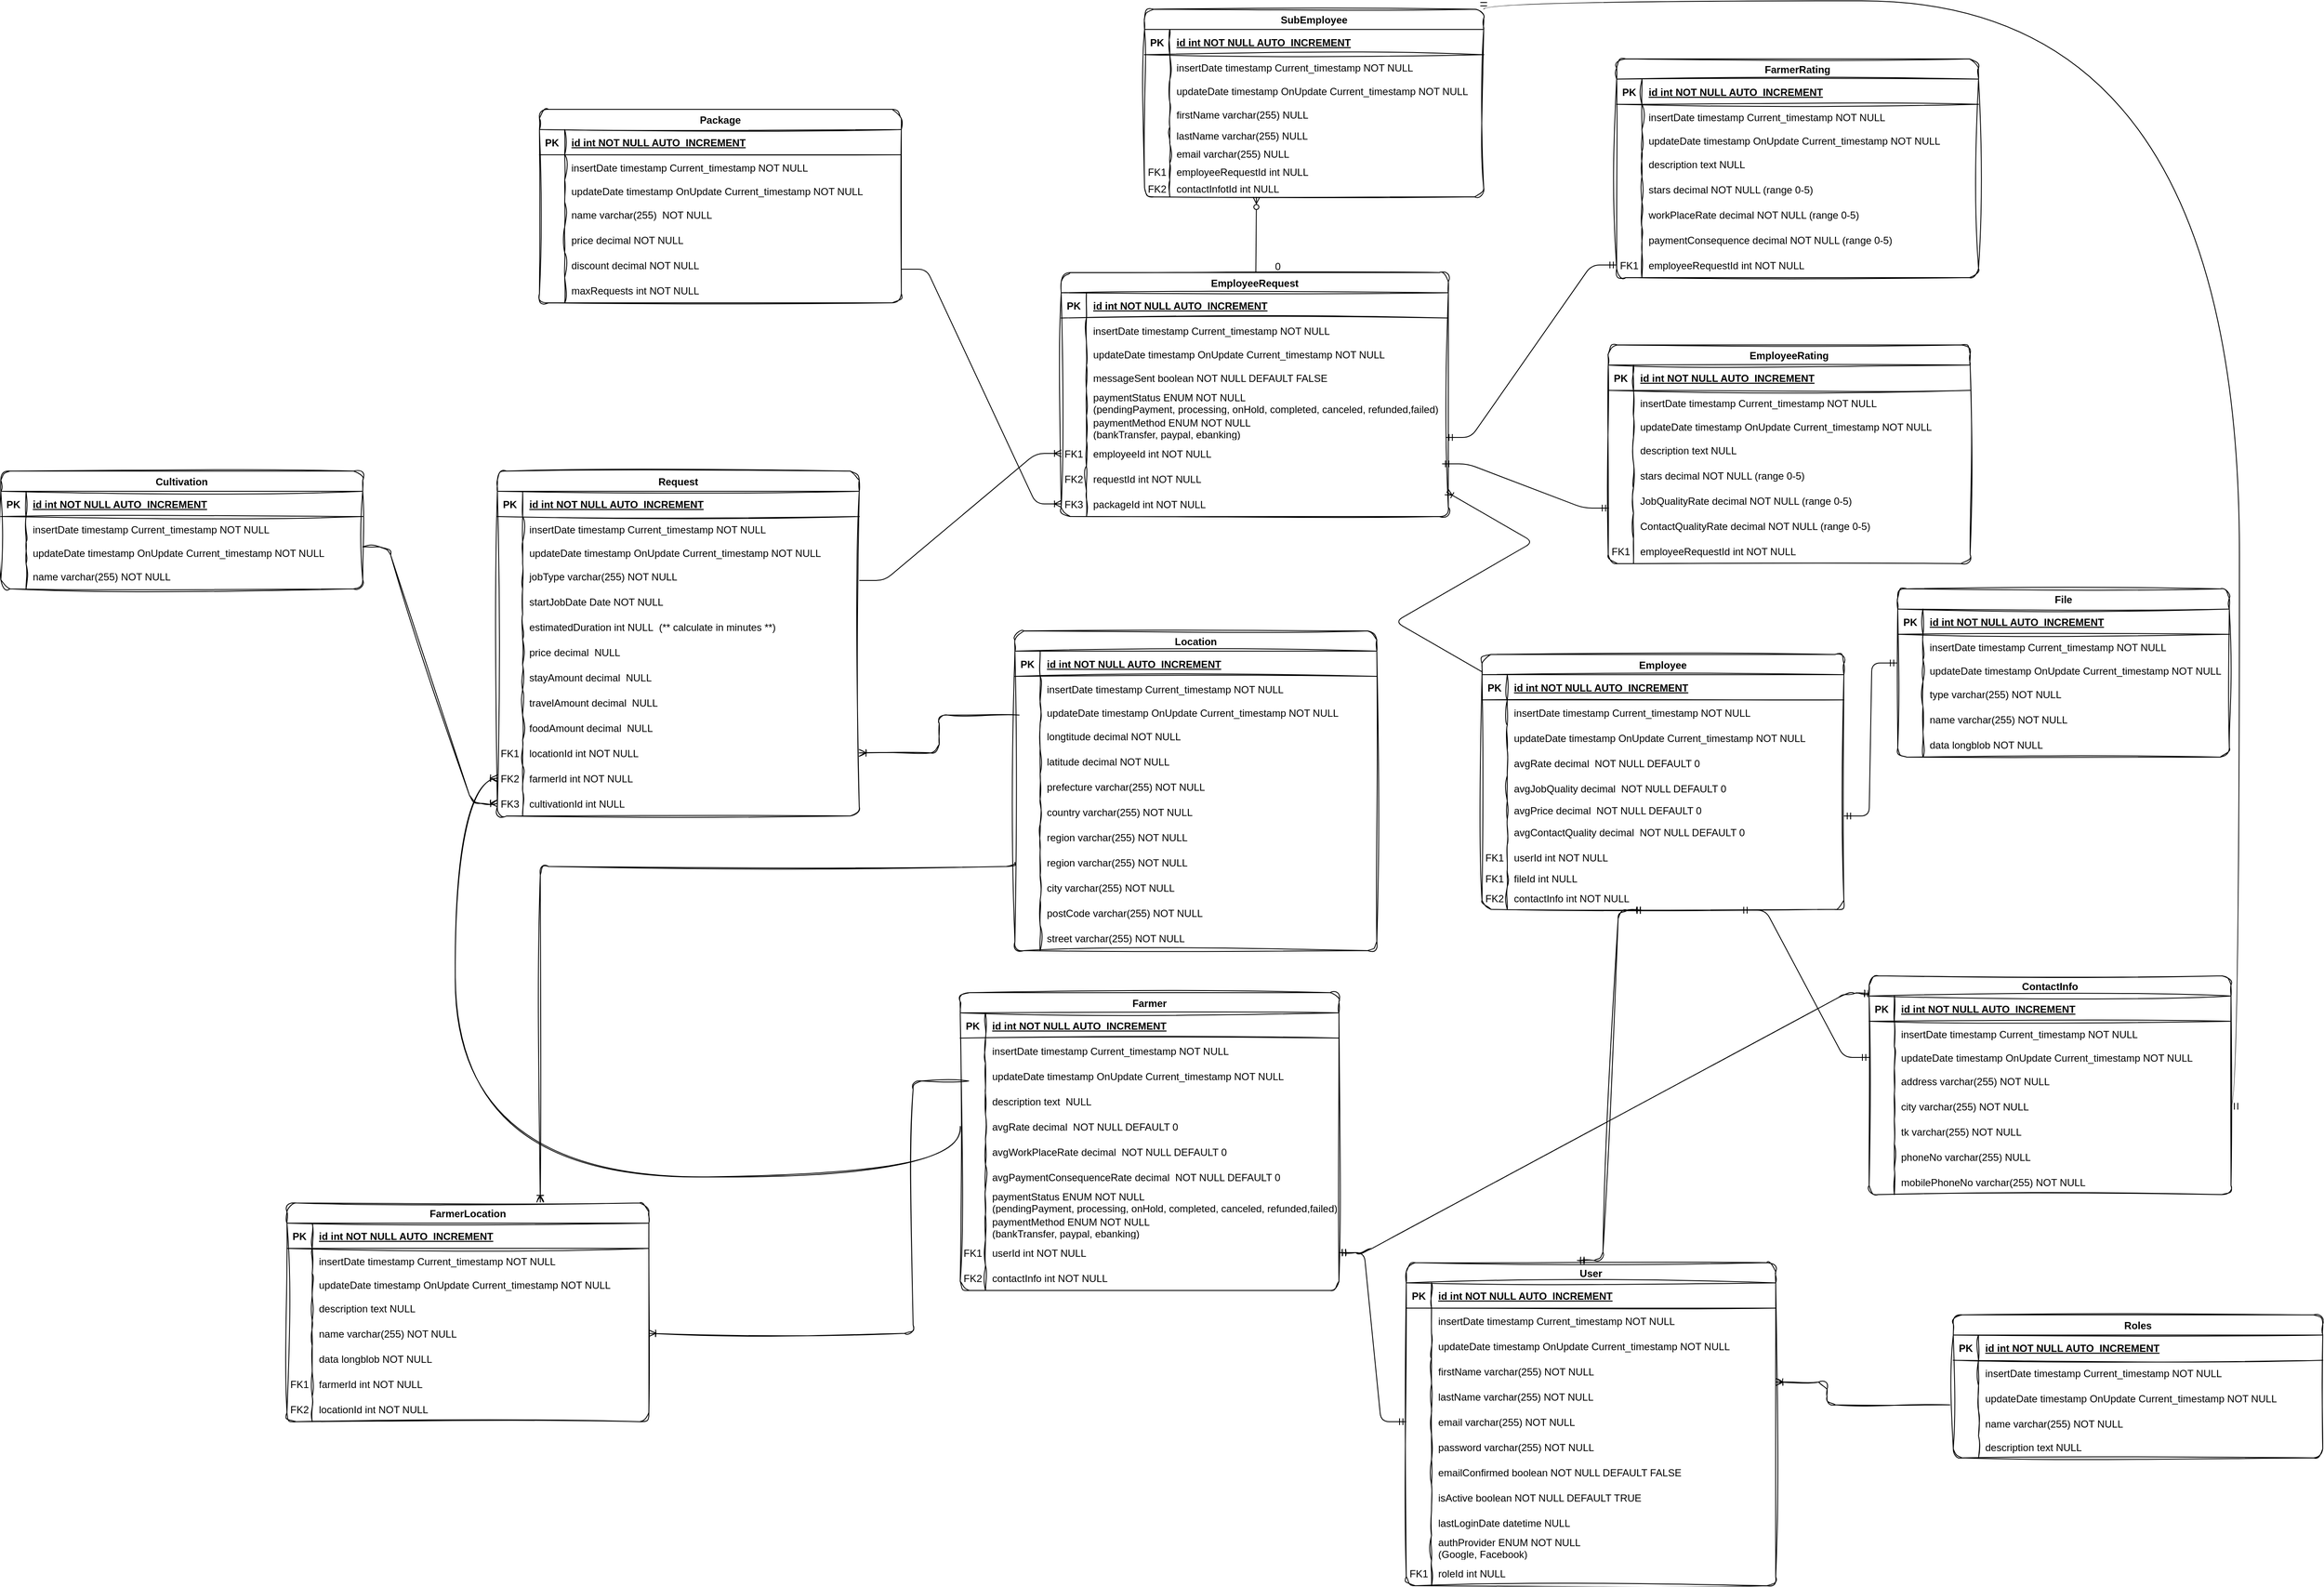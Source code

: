 <mxfile version="21.1.5" type="device">
  <diagram id="R2lEEEUBdFMjLlhIrx00" name="Page-1">
    <mxGraphModel dx="2686" dy="1947" grid="1" gridSize="13" guides="1" tooltips="1" connect="1" arrows="1" fold="1" page="1" pageScale="1" pageWidth="827" pageHeight="1169" background="none" math="0" shadow="0" extFonts="Permanent Marker^https://fonts.googleapis.com/css?family=Permanent+Marker">
      <root>
        <mxCell id="0" />
        <mxCell id="1" parent="0" />
        <mxCell id="C-vyLk0tnHw3VtMMgP7b-2" value="User" style="shape=table;startSize=24;container=1;collapsible=1;childLayout=tableLayout;fixedRows=1;rowLines=0;fontStyle=1;align=center;resizeLast=1;rounded=1;shadow=0;sketch=1;curveFitting=1;jiggle=2;labelBackgroundColor=none;" parent="1" vertex="1">
          <mxGeometry x="460" y="371" width="439" height="384" as="geometry">
            <mxRectangle x="471" y="106" width="70" height="30" as="alternateBounds" />
          </mxGeometry>
        </mxCell>
        <mxCell id="C-vyLk0tnHw3VtMMgP7b-3" value="" style="shape=partialRectangle;collapsible=0;dropTarget=0;pointerEvents=0;fillColor=none;points=[[0,0.5],[1,0.5]];portConstraint=eastwest;top=0;left=0;right=0;bottom=1;rounded=1;sketch=1;curveFitting=1;jiggle=2;labelBackgroundColor=none;" parent="C-vyLk0tnHw3VtMMgP7b-2" vertex="1">
          <mxGeometry y="24" width="439" height="30" as="geometry" />
        </mxCell>
        <mxCell id="C-vyLk0tnHw3VtMMgP7b-4" value="PK" style="shape=partialRectangle;overflow=hidden;connectable=0;fillColor=none;top=0;left=0;bottom=0;right=0;fontStyle=1;rounded=1;sketch=1;curveFitting=1;jiggle=2;labelBackgroundColor=none;" parent="C-vyLk0tnHw3VtMMgP7b-3" vertex="1">
          <mxGeometry width="30" height="30" as="geometry">
            <mxRectangle width="30" height="30" as="alternateBounds" />
          </mxGeometry>
        </mxCell>
        <mxCell id="C-vyLk0tnHw3VtMMgP7b-5" value="id int NOT NULL AUTO_INCREMENT" style="shape=partialRectangle;overflow=hidden;connectable=0;fillColor=none;top=0;left=0;bottom=0;right=0;align=left;spacingLeft=6;fontStyle=5;rounded=1;sketch=1;curveFitting=1;jiggle=2;labelBackgroundColor=none;" parent="C-vyLk0tnHw3VtMMgP7b-3" vertex="1">
          <mxGeometry x="30" width="409" height="30" as="geometry">
            <mxRectangle width="409" height="30" as="alternateBounds" />
          </mxGeometry>
        </mxCell>
        <mxCell id="C-vyLk0tnHw3VtMMgP7b-9" value="" style="shape=partialRectangle;collapsible=0;dropTarget=0;pointerEvents=0;fillColor=none;points=[[0,0.5],[1,0.5]];portConstraint=eastwest;top=0;left=0;right=0;bottom=0;rounded=1;sketch=1;curveFitting=1;jiggle=2;labelBackgroundColor=none;" parent="C-vyLk0tnHw3VtMMgP7b-2" vertex="1">
          <mxGeometry y="54" width="439" height="30" as="geometry" />
        </mxCell>
        <mxCell id="C-vyLk0tnHw3VtMMgP7b-10" value="" style="shape=partialRectangle;overflow=hidden;connectable=0;fillColor=none;top=0;left=0;bottom=0;right=0;rounded=1;sketch=1;curveFitting=1;jiggle=2;labelBackgroundColor=none;" parent="C-vyLk0tnHw3VtMMgP7b-9" vertex="1">
          <mxGeometry width="30" height="30" as="geometry">
            <mxRectangle width="30" height="30" as="alternateBounds" />
          </mxGeometry>
        </mxCell>
        <mxCell id="C-vyLk0tnHw3VtMMgP7b-11" value="insertDate timestamp Current_timestamp NOT NULL" style="shape=partialRectangle;overflow=hidden;connectable=0;fillColor=none;top=0;left=0;bottom=0;right=0;align=left;spacingLeft=6;rounded=1;sketch=1;curveFitting=1;jiggle=2;labelBackgroundColor=none;" parent="C-vyLk0tnHw3VtMMgP7b-9" vertex="1">
          <mxGeometry x="30" width="409" height="30" as="geometry">
            <mxRectangle width="409" height="30" as="alternateBounds" />
          </mxGeometry>
        </mxCell>
        <mxCell id="M6ePK1owIh-glwZV6Rkh-6" value="" style="shape=partialRectangle;collapsible=0;dropTarget=0;pointerEvents=0;fillColor=none;points=[[0,0.5],[1,0.5]];portConstraint=eastwest;top=0;left=0;right=0;bottom=0;rounded=1;sketch=1;curveFitting=1;jiggle=2;labelBackgroundColor=none;" parent="C-vyLk0tnHw3VtMMgP7b-2" vertex="1">
          <mxGeometry y="84" width="439" height="30" as="geometry" />
        </mxCell>
        <mxCell id="M6ePK1owIh-glwZV6Rkh-7" value="" style="shape=partialRectangle;overflow=hidden;connectable=0;fillColor=none;top=0;left=0;bottom=0;right=0;rounded=1;sketch=1;curveFitting=1;jiggle=2;labelBackgroundColor=none;" parent="M6ePK1owIh-glwZV6Rkh-6" vertex="1">
          <mxGeometry width="30" height="30" as="geometry">
            <mxRectangle width="30" height="30" as="alternateBounds" />
          </mxGeometry>
        </mxCell>
        <mxCell id="M6ePK1owIh-glwZV6Rkh-8" value="updateDate timestamp OnUpdate Current_timestamp NOT NULL" style="shape=partialRectangle;overflow=hidden;connectable=0;fillColor=none;top=0;left=0;bottom=0;right=0;align=left;spacingLeft=6;rounded=1;sketch=1;curveFitting=1;jiggle=2;labelBackgroundColor=none;" parent="M6ePK1owIh-glwZV6Rkh-6" vertex="1">
          <mxGeometry x="30" width="409" height="30" as="geometry">
            <mxRectangle width="409" height="30" as="alternateBounds" />
          </mxGeometry>
        </mxCell>
        <mxCell id="ExKup5xLBlTpcws5XFxN-4" value="" style="shape=partialRectangle;collapsible=0;dropTarget=0;pointerEvents=0;fillColor=none;points=[[0,0.5],[1,0.5]];portConstraint=eastwest;top=0;left=0;right=0;bottom=0;rounded=1;sketch=1;curveFitting=1;jiggle=2;labelBackgroundColor=none;" parent="C-vyLk0tnHw3VtMMgP7b-2" vertex="1">
          <mxGeometry y="114" width="439" height="30" as="geometry" />
        </mxCell>
        <mxCell id="ExKup5xLBlTpcws5XFxN-5" value="" style="shape=partialRectangle;overflow=hidden;connectable=0;fillColor=none;top=0;left=0;bottom=0;right=0;rounded=1;sketch=1;curveFitting=1;jiggle=2;labelBackgroundColor=none;" parent="ExKup5xLBlTpcws5XFxN-4" vertex="1">
          <mxGeometry width="30" height="30" as="geometry">
            <mxRectangle width="30" height="30" as="alternateBounds" />
          </mxGeometry>
        </mxCell>
        <mxCell id="ExKup5xLBlTpcws5XFxN-6" value="firstName varchar(255) NOT NULL" style="shape=partialRectangle;overflow=hidden;connectable=0;fillColor=none;top=0;left=0;bottom=0;right=0;align=left;spacingLeft=6;rounded=1;sketch=1;curveFitting=1;jiggle=2;labelBackgroundColor=none;" parent="ExKup5xLBlTpcws5XFxN-4" vertex="1">
          <mxGeometry x="30" width="409" height="30" as="geometry">
            <mxRectangle width="409" height="30" as="alternateBounds" />
          </mxGeometry>
        </mxCell>
        <mxCell id="ExKup5xLBlTpcws5XFxN-7" value="" style="shape=partialRectangle;collapsible=0;dropTarget=0;pointerEvents=0;fillColor=none;points=[[0,0.5],[1,0.5]];portConstraint=eastwest;top=0;left=0;right=0;bottom=0;rounded=1;sketch=1;curveFitting=1;jiggle=2;labelBackgroundColor=none;" parent="C-vyLk0tnHw3VtMMgP7b-2" vertex="1">
          <mxGeometry y="144" width="439" height="30" as="geometry" />
        </mxCell>
        <mxCell id="ExKup5xLBlTpcws5XFxN-8" value="" style="shape=partialRectangle;overflow=hidden;connectable=0;fillColor=none;top=0;left=0;bottom=0;right=0;rounded=1;sketch=1;curveFitting=1;jiggle=2;labelBackgroundColor=none;" parent="ExKup5xLBlTpcws5XFxN-7" vertex="1">
          <mxGeometry width="30" height="30" as="geometry">
            <mxRectangle width="30" height="30" as="alternateBounds" />
          </mxGeometry>
        </mxCell>
        <mxCell id="ExKup5xLBlTpcws5XFxN-9" value="lastName varchar(255) NOT NULL" style="shape=partialRectangle;overflow=hidden;connectable=0;fillColor=none;top=0;left=0;bottom=0;right=0;align=left;spacingLeft=6;rounded=1;sketch=1;curveFitting=1;jiggle=2;labelBackgroundColor=none;" parent="ExKup5xLBlTpcws5XFxN-7" vertex="1">
          <mxGeometry x="30" width="409" height="30" as="geometry">
            <mxRectangle width="409" height="30" as="alternateBounds" />
          </mxGeometry>
        </mxCell>
        <mxCell id="C-vyLk0tnHw3VtMMgP7b-6" value="" style="shape=partialRectangle;collapsible=0;dropTarget=0;pointerEvents=0;fillColor=none;points=[[0,0.5],[1,0.5]];portConstraint=eastwest;top=0;left=0;right=0;bottom=0;rounded=1;sketch=1;curveFitting=1;jiggle=2;labelBackgroundColor=none;" parent="C-vyLk0tnHw3VtMMgP7b-2" vertex="1">
          <mxGeometry y="174" width="439" height="30" as="geometry" />
        </mxCell>
        <mxCell id="C-vyLk0tnHw3VtMMgP7b-7" value="" style="shape=partialRectangle;overflow=hidden;connectable=0;fillColor=none;top=0;left=0;bottom=0;right=0;rounded=1;sketch=1;curveFitting=1;jiggle=2;labelBackgroundColor=none;" parent="C-vyLk0tnHw3VtMMgP7b-6" vertex="1">
          <mxGeometry width="30" height="30" as="geometry">
            <mxRectangle width="30" height="30" as="alternateBounds" />
          </mxGeometry>
        </mxCell>
        <mxCell id="C-vyLk0tnHw3VtMMgP7b-8" value="email varchar(255) NOT NULL" style="shape=partialRectangle;overflow=hidden;connectable=0;fillColor=none;top=0;left=0;bottom=0;right=0;align=left;spacingLeft=6;rounded=1;sketch=1;curveFitting=1;jiggle=2;labelBackgroundColor=none;" parent="C-vyLk0tnHw3VtMMgP7b-6" vertex="1">
          <mxGeometry x="30" width="409" height="30" as="geometry">
            <mxRectangle width="409" height="30" as="alternateBounds" />
          </mxGeometry>
        </mxCell>
        <mxCell id="M6ePK1owIh-glwZV6Rkh-9" value="" style="shape=partialRectangle;collapsible=0;dropTarget=0;pointerEvents=0;fillColor=none;points=[[0,0.5],[1,0.5]];portConstraint=eastwest;top=0;left=0;right=0;bottom=0;rounded=1;sketch=1;curveFitting=1;jiggle=2;labelBackgroundColor=none;" parent="C-vyLk0tnHw3VtMMgP7b-2" vertex="1">
          <mxGeometry y="204" width="439" height="30" as="geometry" />
        </mxCell>
        <mxCell id="M6ePK1owIh-glwZV6Rkh-10" value="" style="shape=partialRectangle;overflow=hidden;connectable=0;fillColor=none;top=0;left=0;bottom=0;right=0;rounded=1;sketch=1;curveFitting=1;jiggle=2;labelBackgroundColor=none;" parent="M6ePK1owIh-glwZV6Rkh-9" vertex="1">
          <mxGeometry width="30" height="30" as="geometry">
            <mxRectangle width="30" height="30" as="alternateBounds" />
          </mxGeometry>
        </mxCell>
        <mxCell id="M6ePK1owIh-glwZV6Rkh-11" value="password varchar(255) NOT NULL" style="shape=partialRectangle;overflow=hidden;connectable=0;fillColor=none;top=0;left=0;bottom=0;right=0;align=left;spacingLeft=6;rounded=1;sketch=1;curveFitting=1;jiggle=2;labelBackgroundColor=none;" parent="M6ePK1owIh-glwZV6Rkh-9" vertex="1">
          <mxGeometry x="30" width="409" height="30" as="geometry">
            <mxRectangle width="409" height="30" as="alternateBounds" />
          </mxGeometry>
        </mxCell>
        <mxCell id="M6ePK1owIh-glwZV6Rkh-12" value="" style="shape=partialRectangle;collapsible=0;dropTarget=0;pointerEvents=0;fillColor=none;points=[[0,0.5],[1,0.5]];portConstraint=eastwest;top=0;left=0;right=0;bottom=0;rounded=1;sketch=1;curveFitting=1;jiggle=2;labelBackgroundColor=none;" parent="C-vyLk0tnHw3VtMMgP7b-2" vertex="1">
          <mxGeometry y="234" width="439" height="30" as="geometry" />
        </mxCell>
        <mxCell id="M6ePK1owIh-glwZV6Rkh-13" value="" style="shape=partialRectangle;overflow=hidden;connectable=0;fillColor=none;top=0;left=0;bottom=0;right=0;rounded=1;sketch=1;curveFitting=1;jiggle=2;labelBackgroundColor=none;" parent="M6ePK1owIh-glwZV6Rkh-12" vertex="1">
          <mxGeometry width="30" height="30" as="geometry">
            <mxRectangle width="30" height="30" as="alternateBounds" />
          </mxGeometry>
        </mxCell>
        <mxCell id="M6ePK1owIh-glwZV6Rkh-14" value="emailConfirmed boolean NOT NULL DEFAULT FALSE" style="shape=partialRectangle;overflow=hidden;connectable=0;fillColor=none;top=0;left=0;bottom=0;right=0;align=left;spacingLeft=6;rounded=1;sketch=1;curveFitting=1;jiggle=2;labelBackgroundColor=none;" parent="M6ePK1owIh-glwZV6Rkh-12" vertex="1">
          <mxGeometry x="30" width="409" height="30" as="geometry">
            <mxRectangle width="409" height="30" as="alternateBounds" />
          </mxGeometry>
        </mxCell>
        <mxCell id="Y5-YCKUnOirxAr9GmxIG-1" value="" style="shape=partialRectangle;collapsible=0;dropTarget=0;pointerEvents=0;fillColor=none;points=[[0,0.5],[1,0.5]];portConstraint=eastwest;top=0;left=0;right=0;bottom=0;rounded=1;sketch=1;curveFitting=1;jiggle=2;labelBackgroundColor=none;" parent="C-vyLk0tnHw3VtMMgP7b-2" vertex="1">
          <mxGeometry y="264" width="439" height="30" as="geometry" />
        </mxCell>
        <mxCell id="Y5-YCKUnOirxAr9GmxIG-2" value="" style="shape=partialRectangle;overflow=hidden;connectable=0;fillColor=none;top=0;left=0;bottom=0;right=0;rounded=1;sketch=1;curveFitting=1;jiggle=2;labelBackgroundColor=none;" parent="Y5-YCKUnOirxAr9GmxIG-1" vertex="1">
          <mxGeometry width="30" height="30" as="geometry">
            <mxRectangle width="30" height="30" as="alternateBounds" />
          </mxGeometry>
        </mxCell>
        <mxCell id="Y5-YCKUnOirxAr9GmxIG-3" value="isActive boolean NOT NULL DEFAULT TRUE" style="shape=partialRectangle;overflow=hidden;connectable=0;fillColor=none;top=0;left=0;bottom=0;right=0;align=left;spacingLeft=6;rounded=1;sketch=1;curveFitting=1;jiggle=2;labelBackgroundColor=none;" parent="Y5-YCKUnOirxAr9GmxIG-1" vertex="1">
          <mxGeometry x="30" width="409" height="30" as="geometry">
            <mxRectangle width="409" height="30" as="alternateBounds" />
          </mxGeometry>
        </mxCell>
        <mxCell id="Y5-YCKUnOirxAr9GmxIG-4" value="" style="shape=partialRectangle;collapsible=0;dropTarget=0;pointerEvents=0;fillColor=none;points=[[0,0.5],[1,0.5]];portConstraint=eastwest;top=0;left=0;right=0;bottom=0;rounded=1;sketch=1;curveFitting=1;jiggle=2;labelBackgroundColor=none;" parent="C-vyLk0tnHw3VtMMgP7b-2" vertex="1">
          <mxGeometry y="294" width="439" height="30" as="geometry" />
        </mxCell>
        <mxCell id="Y5-YCKUnOirxAr9GmxIG-5" value="" style="shape=partialRectangle;overflow=hidden;connectable=0;fillColor=none;top=0;left=0;bottom=0;right=0;rounded=1;sketch=1;curveFitting=1;jiggle=2;labelBackgroundColor=none;" parent="Y5-YCKUnOirxAr9GmxIG-4" vertex="1">
          <mxGeometry width="30" height="30" as="geometry">
            <mxRectangle width="30" height="30" as="alternateBounds" />
          </mxGeometry>
        </mxCell>
        <mxCell id="Y5-YCKUnOirxAr9GmxIG-6" value="lastLoginDate datetime NULL" style="shape=partialRectangle;overflow=hidden;connectable=0;fillColor=none;top=0;left=0;bottom=0;right=0;align=left;spacingLeft=6;rounded=1;sketch=1;curveFitting=1;jiggle=2;labelBackgroundColor=none;" parent="Y5-YCKUnOirxAr9GmxIG-4" vertex="1">
          <mxGeometry x="30" width="409" height="30" as="geometry">
            <mxRectangle width="409" height="30" as="alternateBounds" />
          </mxGeometry>
        </mxCell>
        <mxCell id="jEMYA-tixWUEF0x50Fsd-1" value="" style="shape=partialRectangle;collapsible=0;dropTarget=0;pointerEvents=0;fillColor=none;points=[[0,0.5],[1,0.5]];portConstraint=eastwest;top=0;left=0;right=0;bottom=0;rounded=1;sketch=1;curveFitting=1;jiggle=2;labelBackgroundColor=none;" parent="C-vyLk0tnHw3VtMMgP7b-2" vertex="1">
          <mxGeometry y="324" width="439" height="30" as="geometry" />
        </mxCell>
        <mxCell id="jEMYA-tixWUEF0x50Fsd-2" value="" style="shape=partialRectangle;overflow=hidden;connectable=0;fillColor=none;top=0;left=0;bottom=0;right=0;rounded=1;sketch=1;curveFitting=1;jiggle=2;labelBackgroundColor=none;" parent="jEMYA-tixWUEF0x50Fsd-1" vertex="1">
          <mxGeometry width="30" height="30" as="geometry">
            <mxRectangle width="30" height="30" as="alternateBounds" />
          </mxGeometry>
        </mxCell>
        <mxCell id="jEMYA-tixWUEF0x50Fsd-3" value="authProvider ENUM NOT NULL&#xa;(Google, Facebook)" style="shape=partialRectangle;overflow=hidden;connectable=0;fillColor=none;top=0;left=0;bottom=0;right=0;align=left;spacingLeft=6;rounded=1;sketch=1;curveFitting=1;jiggle=2;labelBackgroundColor=none;" parent="jEMYA-tixWUEF0x50Fsd-1" vertex="1">
          <mxGeometry x="30" width="409" height="30" as="geometry">
            <mxRectangle width="409" height="30" as="alternateBounds" />
          </mxGeometry>
        </mxCell>
        <mxCell id="M6ePK1owIh-glwZV6Rkh-71" value="" style="shape=partialRectangle;collapsible=0;dropTarget=0;pointerEvents=0;fillColor=none;points=[[0,0.5],[1,0.5]];portConstraint=eastwest;top=0;left=0;right=0;bottom=0;rounded=1;sketch=1;curveFitting=1;jiggle=2;labelBackgroundColor=none;" parent="C-vyLk0tnHw3VtMMgP7b-2" vertex="1">
          <mxGeometry y="354" width="439" height="30" as="geometry" />
        </mxCell>
        <mxCell id="M6ePK1owIh-glwZV6Rkh-72" value="FK1" style="shape=partialRectangle;overflow=hidden;connectable=0;fillColor=none;top=0;left=0;bottom=0;right=0;rounded=1;sketch=1;curveFitting=1;jiggle=2;labelBackgroundColor=none;" parent="M6ePK1owIh-glwZV6Rkh-71" vertex="1">
          <mxGeometry width="30" height="30" as="geometry">
            <mxRectangle width="30" height="30" as="alternateBounds" />
          </mxGeometry>
        </mxCell>
        <mxCell id="M6ePK1owIh-glwZV6Rkh-73" value="roleId int NULL" style="shape=partialRectangle;overflow=hidden;connectable=0;fillColor=none;top=0;left=0;bottom=0;right=0;align=left;spacingLeft=6;rounded=1;sketch=1;curveFitting=1;jiggle=2;labelBackgroundColor=none;" parent="M6ePK1owIh-glwZV6Rkh-71" vertex="1">
          <mxGeometry x="30" width="409" height="30" as="geometry">
            <mxRectangle width="409" height="30" as="alternateBounds" />
          </mxGeometry>
        </mxCell>
        <mxCell id="M6ePK1owIh-glwZV6Rkh-15" value="" style="edgeStyle=entityRelationEdgeStyle;fontSize=12;html=1;endArrow=ERmandOne;startArrow=ERmandOne;rounded=1;exitX=1;exitY=0.5;exitDx=0;exitDy=0;sketch=1;curveFitting=1;jiggle=2;labelBackgroundColor=none;fontColor=default;entryX=0.006;entryY=-0.102;entryDx=0;entryDy=0;entryPerimeter=0;" parent="1" source="ExKup5xLBlTpcws5XFxN-41" target="ExKup5xLBlTpcws5XFxN-61" edge="1">
          <mxGeometry width="100" height="100" relative="1" as="geometry">
            <mxPoint x="375" y="266" as="sourcePoint" />
            <mxPoint x="475" y="166" as="targetPoint" />
          </mxGeometry>
        </mxCell>
        <mxCell id="M6ePK1owIh-glwZV6Rkh-36" value="Roles" style="shape=table;startSize=24;container=1;collapsible=1;childLayout=tableLayout;fixedRows=1;rowLines=0;fontStyle=1;align=center;resizeLast=1;rounded=1;shadow=0;sketch=1;curveFitting=1;jiggle=2;labelBackgroundColor=none;" parent="1" vertex="1">
          <mxGeometry x="1110" y="433" width="439" height="170" as="geometry">
            <mxRectangle x="471" y="106" width="70" height="30" as="alternateBounds" />
          </mxGeometry>
        </mxCell>
        <mxCell id="M6ePK1owIh-glwZV6Rkh-37" value="" style="shape=partialRectangle;collapsible=0;dropTarget=0;pointerEvents=0;fillColor=none;points=[[0,0.5],[1,0.5]];portConstraint=eastwest;top=0;left=0;right=0;bottom=1;rounded=1;sketch=1;curveFitting=1;jiggle=2;labelBackgroundColor=none;" parent="M6ePK1owIh-glwZV6Rkh-36" vertex="1">
          <mxGeometry y="24" width="439" height="30" as="geometry" />
        </mxCell>
        <mxCell id="M6ePK1owIh-glwZV6Rkh-38" value="PK" style="shape=partialRectangle;overflow=hidden;connectable=0;fillColor=none;top=0;left=0;bottom=0;right=0;fontStyle=1;rounded=1;sketch=1;curveFitting=1;jiggle=2;labelBackgroundColor=none;" parent="M6ePK1owIh-glwZV6Rkh-37" vertex="1">
          <mxGeometry width="30" height="30" as="geometry">
            <mxRectangle width="30" height="30" as="alternateBounds" />
          </mxGeometry>
        </mxCell>
        <mxCell id="M6ePK1owIh-glwZV6Rkh-39" value="id int NOT NULL AUTO_INCREMENT" style="shape=partialRectangle;overflow=hidden;connectable=0;fillColor=none;top=0;left=0;bottom=0;right=0;align=left;spacingLeft=6;fontStyle=5;rounded=1;sketch=1;curveFitting=1;jiggle=2;labelBackgroundColor=none;" parent="M6ePK1owIh-glwZV6Rkh-37" vertex="1">
          <mxGeometry x="30" width="409" height="30" as="geometry">
            <mxRectangle width="409" height="30" as="alternateBounds" />
          </mxGeometry>
        </mxCell>
        <mxCell id="M6ePK1owIh-glwZV6Rkh-40" value="" style="shape=partialRectangle;collapsible=0;dropTarget=0;pointerEvents=0;fillColor=none;points=[[0,0.5],[1,0.5]];portConstraint=eastwest;top=0;left=0;right=0;bottom=0;rounded=1;sketch=1;curveFitting=1;jiggle=2;labelBackgroundColor=none;" parent="M6ePK1owIh-glwZV6Rkh-36" vertex="1">
          <mxGeometry y="54" width="439" height="30" as="geometry" />
        </mxCell>
        <mxCell id="M6ePK1owIh-glwZV6Rkh-41" value="" style="shape=partialRectangle;overflow=hidden;connectable=0;fillColor=none;top=0;left=0;bottom=0;right=0;rounded=1;sketch=1;curveFitting=1;jiggle=2;labelBackgroundColor=none;" parent="M6ePK1owIh-glwZV6Rkh-40" vertex="1">
          <mxGeometry width="30" height="30" as="geometry">
            <mxRectangle width="30" height="30" as="alternateBounds" />
          </mxGeometry>
        </mxCell>
        <mxCell id="M6ePK1owIh-glwZV6Rkh-42" value="insertDate timestamp Current_timestamp NOT NULL" style="shape=partialRectangle;overflow=hidden;connectable=0;fillColor=none;top=0;left=0;bottom=0;right=0;align=left;spacingLeft=6;rounded=1;sketch=1;curveFitting=1;jiggle=2;labelBackgroundColor=none;" parent="M6ePK1owIh-glwZV6Rkh-40" vertex="1">
          <mxGeometry x="30" width="409" height="30" as="geometry">
            <mxRectangle width="409" height="30" as="alternateBounds" />
          </mxGeometry>
        </mxCell>
        <mxCell id="M6ePK1owIh-glwZV6Rkh-43" value="" style="shape=partialRectangle;collapsible=0;dropTarget=0;pointerEvents=0;fillColor=none;points=[[0,0.5],[1,0.5]];portConstraint=eastwest;top=0;left=0;right=0;bottom=0;rounded=1;sketch=1;curveFitting=1;jiggle=2;labelBackgroundColor=none;" parent="M6ePK1owIh-glwZV6Rkh-36" vertex="1">
          <mxGeometry y="84" width="439" height="30" as="geometry" />
        </mxCell>
        <mxCell id="M6ePK1owIh-glwZV6Rkh-44" value="" style="shape=partialRectangle;overflow=hidden;connectable=0;fillColor=none;top=0;left=0;bottom=0;right=0;rounded=1;sketch=1;curveFitting=1;jiggle=2;labelBackgroundColor=none;" parent="M6ePK1owIh-glwZV6Rkh-43" vertex="1">
          <mxGeometry width="30" height="30" as="geometry">
            <mxRectangle width="30" height="30" as="alternateBounds" />
          </mxGeometry>
        </mxCell>
        <mxCell id="M6ePK1owIh-glwZV6Rkh-45" value="updateDate timestamp OnUpdate Current_timestamp NOT NULL" style="shape=partialRectangle;overflow=hidden;connectable=0;fillColor=none;top=0;left=0;bottom=0;right=0;align=left;spacingLeft=6;rounded=1;sketch=1;curveFitting=1;jiggle=2;labelBackgroundColor=none;" parent="M6ePK1owIh-glwZV6Rkh-43" vertex="1">
          <mxGeometry x="30" width="409" height="30" as="geometry">
            <mxRectangle width="409" height="30" as="alternateBounds" />
          </mxGeometry>
        </mxCell>
        <mxCell id="M6ePK1owIh-glwZV6Rkh-46" value="" style="shape=partialRectangle;collapsible=0;dropTarget=0;pointerEvents=0;fillColor=none;points=[[0,0.5],[1,0.5]];portConstraint=eastwest;top=0;left=0;right=0;bottom=0;rounded=1;sketch=1;curveFitting=1;jiggle=2;labelBackgroundColor=none;" parent="M6ePK1owIh-glwZV6Rkh-36" vertex="1">
          <mxGeometry y="114" width="439" height="30" as="geometry" />
        </mxCell>
        <mxCell id="M6ePK1owIh-glwZV6Rkh-47" value="" style="shape=partialRectangle;overflow=hidden;connectable=0;fillColor=none;top=0;left=0;bottom=0;right=0;rounded=1;sketch=1;curveFitting=1;jiggle=2;labelBackgroundColor=none;" parent="M6ePK1owIh-glwZV6Rkh-46" vertex="1">
          <mxGeometry width="30" height="30" as="geometry">
            <mxRectangle width="30" height="30" as="alternateBounds" />
          </mxGeometry>
        </mxCell>
        <mxCell id="M6ePK1owIh-glwZV6Rkh-48" value="name varchar(255) NOT NULL" style="shape=partialRectangle;overflow=hidden;connectable=0;fillColor=none;top=0;left=0;bottom=0;right=0;align=left;spacingLeft=6;rounded=1;sketch=1;curveFitting=1;jiggle=2;labelBackgroundColor=none;" parent="M6ePK1owIh-glwZV6Rkh-46" vertex="1">
          <mxGeometry x="30" width="409" height="30" as="geometry">
            <mxRectangle width="409" height="30" as="alternateBounds" />
          </mxGeometry>
        </mxCell>
        <mxCell id="M6ePK1owIh-glwZV6Rkh-49" value="" style="shape=partialRectangle;collapsible=0;dropTarget=0;pointerEvents=0;fillColor=none;points=[[0,0.5],[1,0.5]];portConstraint=eastwest;top=0;left=0;right=0;bottom=0;rounded=1;sketch=1;curveFitting=1;jiggle=2;labelBackgroundColor=none;" parent="M6ePK1owIh-glwZV6Rkh-36" vertex="1">
          <mxGeometry y="144" width="439" height="26" as="geometry" />
        </mxCell>
        <mxCell id="M6ePK1owIh-glwZV6Rkh-50" value="" style="shape=partialRectangle;overflow=hidden;connectable=0;fillColor=none;top=0;left=0;bottom=0;right=0;rounded=1;sketch=1;curveFitting=1;jiggle=2;labelBackgroundColor=none;" parent="M6ePK1owIh-glwZV6Rkh-49" vertex="1">
          <mxGeometry width="30" height="26" as="geometry">
            <mxRectangle width="30" height="26" as="alternateBounds" />
          </mxGeometry>
        </mxCell>
        <mxCell id="M6ePK1owIh-glwZV6Rkh-51" value="description text NULL" style="shape=partialRectangle;overflow=hidden;connectable=0;fillColor=none;top=0;left=0;bottom=0;right=0;align=left;spacingLeft=6;rounded=1;sketch=1;curveFitting=1;jiggle=2;labelBackgroundColor=none;" parent="M6ePK1owIh-glwZV6Rkh-49" vertex="1">
          <mxGeometry x="30" width="409" height="26" as="geometry">
            <mxRectangle width="409" height="26" as="alternateBounds" />
          </mxGeometry>
        </mxCell>
        <mxCell id="ExKup5xLBlTpcws5XFxN-16" value="Farmer" style="shape=table;startSize=24;container=1;collapsible=1;childLayout=tableLayout;fixedRows=1;rowLines=0;fontStyle=1;align=center;resizeLast=1;rounded=1;shadow=0;sketch=1;curveFitting=1;jiggle=2;labelBackgroundColor=none;" parent="1" vertex="1">
          <mxGeometry x="-70" y="50" width="450" height="354" as="geometry">
            <mxRectangle x="471" y="106" width="70" height="30" as="alternateBounds" />
          </mxGeometry>
        </mxCell>
        <mxCell id="ExKup5xLBlTpcws5XFxN-17" value="" style="shape=partialRectangle;collapsible=0;dropTarget=0;pointerEvents=0;fillColor=none;points=[[0,0.5],[1,0.5]];portConstraint=eastwest;top=0;left=0;right=0;bottom=1;rounded=1;sketch=1;curveFitting=1;jiggle=2;labelBackgroundColor=none;" parent="ExKup5xLBlTpcws5XFxN-16" vertex="1">
          <mxGeometry y="24" width="450" height="30" as="geometry" />
        </mxCell>
        <mxCell id="ExKup5xLBlTpcws5XFxN-18" value="PK" style="shape=partialRectangle;overflow=hidden;connectable=0;fillColor=none;top=0;left=0;bottom=0;right=0;fontStyle=1;rounded=1;sketch=1;curveFitting=1;jiggle=2;labelBackgroundColor=none;" parent="ExKup5xLBlTpcws5XFxN-17" vertex="1">
          <mxGeometry width="30" height="30" as="geometry">
            <mxRectangle width="30" height="30" as="alternateBounds" />
          </mxGeometry>
        </mxCell>
        <mxCell id="ExKup5xLBlTpcws5XFxN-19" value="id int NOT NULL AUTO_INCREMENT" style="shape=partialRectangle;overflow=hidden;connectable=0;fillColor=none;top=0;left=0;bottom=0;right=0;align=left;spacingLeft=6;fontStyle=5;rounded=1;sketch=1;curveFitting=1;jiggle=2;labelBackgroundColor=none;" parent="ExKup5xLBlTpcws5XFxN-17" vertex="1">
          <mxGeometry x="30" width="420" height="30" as="geometry">
            <mxRectangle width="420" height="30" as="alternateBounds" />
          </mxGeometry>
        </mxCell>
        <mxCell id="ExKup5xLBlTpcws5XFxN-20" value="" style="shape=partialRectangle;collapsible=0;dropTarget=0;pointerEvents=0;fillColor=none;points=[[0,0.5],[1,0.5]];portConstraint=eastwest;top=0;left=0;right=0;bottom=0;rounded=1;sketch=1;curveFitting=1;jiggle=2;labelBackgroundColor=none;" parent="ExKup5xLBlTpcws5XFxN-16" vertex="1">
          <mxGeometry y="54" width="450" height="30" as="geometry" />
        </mxCell>
        <mxCell id="ExKup5xLBlTpcws5XFxN-21" value="" style="shape=partialRectangle;overflow=hidden;connectable=0;fillColor=none;top=0;left=0;bottom=0;right=0;rounded=1;sketch=1;curveFitting=1;jiggle=2;labelBackgroundColor=none;" parent="ExKup5xLBlTpcws5XFxN-20" vertex="1">
          <mxGeometry width="30" height="30" as="geometry">
            <mxRectangle width="30" height="30" as="alternateBounds" />
          </mxGeometry>
        </mxCell>
        <mxCell id="ExKup5xLBlTpcws5XFxN-22" value="insertDate timestamp Current_timestamp NOT NULL" style="shape=partialRectangle;overflow=hidden;connectable=0;fillColor=none;top=0;left=0;bottom=0;right=0;align=left;spacingLeft=6;rounded=1;sketch=1;curveFitting=1;jiggle=2;labelBackgroundColor=none;" parent="ExKup5xLBlTpcws5XFxN-20" vertex="1">
          <mxGeometry x="30" width="420" height="30" as="geometry">
            <mxRectangle width="420" height="30" as="alternateBounds" />
          </mxGeometry>
        </mxCell>
        <mxCell id="ExKup5xLBlTpcws5XFxN-23" value="" style="shape=partialRectangle;collapsible=0;dropTarget=0;pointerEvents=0;fillColor=none;points=[[0,0.5],[1,0.5]];portConstraint=eastwest;top=0;left=0;right=0;bottom=0;rounded=1;sketch=1;curveFitting=1;jiggle=2;labelBackgroundColor=none;" parent="ExKup5xLBlTpcws5XFxN-16" vertex="1">
          <mxGeometry y="84" width="450" height="30" as="geometry" />
        </mxCell>
        <mxCell id="ExKup5xLBlTpcws5XFxN-24" value="" style="shape=partialRectangle;overflow=hidden;connectable=0;fillColor=none;top=0;left=0;bottom=0;right=0;rounded=1;sketch=1;curveFitting=1;jiggle=2;labelBackgroundColor=none;" parent="ExKup5xLBlTpcws5XFxN-23" vertex="1">
          <mxGeometry width="30" height="30" as="geometry">
            <mxRectangle width="30" height="30" as="alternateBounds" />
          </mxGeometry>
        </mxCell>
        <mxCell id="ExKup5xLBlTpcws5XFxN-25" value="updateDate timestamp OnUpdate Current_timestamp NOT NULL" style="shape=partialRectangle;overflow=hidden;connectable=0;fillColor=none;top=0;left=0;bottom=0;right=0;align=left;spacingLeft=6;rounded=1;sketch=1;curveFitting=1;jiggle=2;labelBackgroundColor=none;" parent="ExKup5xLBlTpcws5XFxN-23" vertex="1">
          <mxGeometry x="30" width="420" height="30" as="geometry">
            <mxRectangle width="420" height="30" as="alternateBounds" />
          </mxGeometry>
        </mxCell>
        <mxCell id="ExKup5xLBlTpcws5XFxN-26" value="" style="shape=partialRectangle;collapsible=0;dropTarget=0;pointerEvents=0;fillColor=none;points=[[0,0.5],[1,0.5]];portConstraint=eastwest;top=0;left=0;right=0;bottom=0;rounded=1;sketch=1;curveFitting=1;jiggle=2;labelBackgroundColor=none;" parent="ExKup5xLBlTpcws5XFxN-16" vertex="1">
          <mxGeometry y="114" width="450" height="30" as="geometry" />
        </mxCell>
        <mxCell id="ExKup5xLBlTpcws5XFxN-27" value="" style="shape=partialRectangle;overflow=hidden;connectable=0;fillColor=none;top=0;left=0;bottom=0;right=0;rounded=1;sketch=1;curveFitting=1;jiggle=2;labelBackgroundColor=none;" parent="ExKup5xLBlTpcws5XFxN-26" vertex="1">
          <mxGeometry width="30" height="30" as="geometry">
            <mxRectangle width="30" height="30" as="alternateBounds" />
          </mxGeometry>
        </mxCell>
        <mxCell id="ExKup5xLBlTpcws5XFxN-28" value="description text  NULL" style="shape=partialRectangle;overflow=hidden;connectable=0;fillColor=none;top=0;left=0;bottom=0;right=0;align=left;spacingLeft=6;rounded=1;sketch=1;curveFitting=1;jiggle=2;labelBackgroundColor=none;" parent="ExKup5xLBlTpcws5XFxN-26" vertex="1">
          <mxGeometry x="30" width="420" height="30" as="geometry">
            <mxRectangle width="420" height="30" as="alternateBounds" />
          </mxGeometry>
        </mxCell>
        <mxCell id="ExKup5xLBlTpcws5XFxN-45" value="" style="shape=partialRectangle;collapsible=0;dropTarget=0;pointerEvents=0;fillColor=none;points=[[0,0.5],[1,0.5]];portConstraint=eastwest;top=0;left=0;right=0;bottom=0;rounded=1;sketch=1;curveFitting=1;jiggle=2;labelBackgroundColor=none;" parent="ExKup5xLBlTpcws5XFxN-16" vertex="1">
          <mxGeometry y="144" width="450" height="30" as="geometry" />
        </mxCell>
        <mxCell id="ExKup5xLBlTpcws5XFxN-46" value="" style="shape=partialRectangle;overflow=hidden;connectable=0;fillColor=none;top=0;left=0;bottom=0;right=0;rounded=1;sketch=1;curveFitting=1;jiggle=2;labelBackgroundColor=none;" parent="ExKup5xLBlTpcws5XFxN-45" vertex="1">
          <mxGeometry width="30" height="30" as="geometry">
            <mxRectangle width="30" height="30" as="alternateBounds" />
          </mxGeometry>
        </mxCell>
        <mxCell id="ExKup5xLBlTpcws5XFxN-47" value="avgRate decimal  NOT NULL DEFAULT 0" style="shape=partialRectangle;overflow=hidden;connectable=0;fillColor=none;top=0;left=0;bottom=0;right=0;align=left;spacingLeft=6;rounded=1;sketch=1;curveFitting=1;jiggle=2;labelBackgroundColor=none;" parent="ExKup5xLBlTpcws5XFxN-45" vertex="1">
          <mxGeometry x="30" width="420" height="30" as="geometry">
            <mxRectangle width="420" height="30" as="alternateBounds" />
          </mxGeometry>
        </mxCell>
        <mxCell id="ExKup5xLBlTpcws5XFxN-48" value="" style="shape=partialRectangle;collapsible=0;dropTarget=0;pointerEvents=0;fillColor=none;points=[[0,0.5],[1,0.5]];portConstraint=eastwest;top=0;left=0;right=0;bottom=0;rounded=1;sketch=1;curveFitting=1;jiggle=2;labelBackgroundColor=none;" parent="ExKup5xLBlTpcws5XFxN-16" vertex="1">
          <mxGeometry y="174" width="450" height="30" as="geometry" />
        </mxCell>
        <mxCell id="ExKup5xLBlTpcws5XFxN-49" value="" style="shape=partialRectangle;overflow=hidden;connectable=0;fillColor=none;top=0;left=0;bottom=0;right=0;rounded=1;sketch=1;curveFitting=1;jiggle=2;labelBackgroundColor=none;" parent="ExKup5xLBlTpcws5XFxN-48" vertex="1">
          <mxGeometry width="30" height="30" as="geometry">
            <mxRectangle width="30" height="30" as="alternateBounds" />
          </mxGeometry>
        </mxCell>
        <mxCell id="ExKup5xLBlTpcws5XFxN-50" value="avgWorkPlaceRate decimal  NOT NULL DEFAULT 0" style="shape=partialRectangle;overflow=hidden;connectable=0;fillColor=none;top=0;left=0;bottom=0;right=0;align=left;spacingLeft=6;rounded=1;sketch=1;curveFitting=1;jiggle=2;labelBackgroundColor=none;" parent="ExKup5xLBlTpcws5XFxN-48" vertex="1">
          <mxGeometry x="30" width="420" height="30" as="geometry">
            <mxRectangle width="420" height="30" as="alternateBounds" />
          </mxGeometry>
        </mxCell>
        <mxCell id="ExKup5xLBlTpcws5XFxN-51" value="" style="shape=partialRectangle;collapsible=0;dropTarget=0;pointerEvents=0;fillColor=none;points=[[0,0.5],[1,0.5]];portConstraint=eastwest;top=0;left=0;right=0;bottom=0;rounded=1;sketch=1;curveFitting=1;jiggle=2;labelBackgroundColor=none;" parent="ExKup5xLBlTpcws5XFxN-16" vertex="1">
          <mxGeometry y="204" width="450" height="30" as="geometry" />
        </mxCell>
        <mxCell id="ExKup5xLBlTpcws5XFxN-52" value="" style="shape=partialRectangle;overflow=hidden;connectable=0;fillColor=none;top=0;left=0;bottom=0;right=0;rounded=1;sketch=1;curveFitting=1;jiggle=2;labelBackgroundColor=none;" parent="ExKup5xLBlTpcws5XFxN-51" vertex="1">
          <mxGeometry width="30" height="30" as="geometry">
            <mxRectangle width="30" height="30" as="alternateBounds" />
          </mxGeometry>
        </mxCell>
        <mxCell id="ExKup5xLBlTpcws5XFxN-53" value="avgPaymentConsequenceRate decimal  NOT NULL DEFAULT 0" style="shape=partialRectangle;overflow=hidden;connectable=0;fillColor=none;top=0;left=0;bottom=0;right=0;align=left;spacingLeft=6;rounded=1;sketch=1;curveFitting=1;jiggle=2;labelBackgroundColor=none;" parent="ExKup5xLBlTpcws5XFxN-51" vertex="1">
          <mxGeometry x="30" width="420" height="30" as="geometry">
            <mxRectangle width="420" height="30" as="alternateBounds" />
          </mxGeometry>
        </mxCell>
        <mxCell id="-vXe2rStmvxL6NYYiN9Q-1" value="" style="shape=partialRectangle;collapsible=0;dropTarget=0;pointerEvents=0;fillColor=none;points=[[0,0.5],[1,0.5]];portConstraint=eastwest;top=0;left=0;right=0;bottom=0;rounded=1;sketch=1;curveFitting=1;jiggle=2;labelBackgroundColor=none;" parent="ExKup5xLBlTpcws5XFxN-16" vertex="1">
          <mxGeometry y="234" width="450" height="30" as="geometry" />
        </mxCell>
        <mxCell id="-vXe2rStmvxL6NYYiN9Q-2" value="" style="shape=partialRectangle;overflow=hidden;connectable=0;fillColor=none;top=0;left=0;bottom=0;right=0;rounded=1;sketch=1;curveFitting=1;jiggle=2;labelBackgroundColor=none;" parent="-vXe2rStmvxL6NYYiN9Q-1" vertex="1">
          <mxGeometry width="30" height="30" as="geometry">
            <mxRectangle width="30" height="30" as="alternateBounds" />
          </mxGeometry>
        </mxCell>
        <mxCell id="-vXe2rStmvxL6NYYiN9Q-3" value="paymentStatus ENUM NOT NULL&#xa;(pendingPayment, processing, onHold, completed, canceled, refunded,failed)" style="shape=partialRectangle;overflow=hidden;connectable=0;fillColor=none;top=0;left=0;bottom=0;right=0;align=left;spacingLeft=6;rounded=1;sketch=1;curveFitting=1;jiggle=2;labelBackgroundColor=none;" parent="-vXe2rStmvxL6NYYiN9Q-1" vertex="1">
          <mxGeometry x="30" width="420" height="30" as="geometry">
            <mxRectangle width="420" height="30" as="alternateBounds" />
          </mxGeometry>
        </mxCell>
        <mxCell id="-vXe2rStmvxL6NYYiN9Q-4" value="" style="shape=partialRectangle;collapsible=0;dropTarget=0;pointerEvents=0;fillColor=none;points=[[0,0.5],[1,0.5]];portConstraint=eastwest;top=0;left=0;right=0;bottom=0;rounded=1;sketch=1;curveFitting=1;jiggle=2;labelBackgroundColor=none;" parent="ExKup5xLBlTpcws5XFxN-16" vertex="1">
          <mxGeometry y="264" width="450" height="30" as="geometry" />
        </mxCell>
        <mxCell id="-vXe2rStmvxL6NYYiN9Q-5" value="" style="shape=partialRectangle;overflow=hidden;connectable=0;fillColor=none;top=0;left=0;bottom=0;right=0;rounded=1;sketch=1;curveFitting=1;jiggle=2;labelBackgroundColor=none;" parent="-vXe2rStmvxL6NYYiN9Q-4" vertex="1">
          <mxGeometry width="30" height="30" as="geometry">
            <mxRectangle width="30" height="30" as="alternateBounds" />
          </mxGeometry>
        </mxCell>
        <mxCell id="-vXe2rStmvxL6NYYiN9Q-6" value="paymentMethod ENUM NOT NULL&#xa;(bankTransfer, paypal, ebanking)" style="shape=partialRectangle;overflow=hidden;connectable=0;fillColor=none;top=0;left=0;bottom=0;right=0;align=left;spacingLeft=6;rounded=1;sketch=1;curveFitting=1;jiggle=2;labelBackgroundColor=none;" parent="-vXe2rStmvxL6NYYiN9Q-4" vertex="1">
          <mxGeometry x="30" width="420" height="30" as="geometry">
            <mxRectangle width="420" height="30" as="alternateBounds" />
          </mxGeometry>
        </mxCell>
        <mxCell id="ExKup5xLBlTpcws5XFxN-41" value="" style="shape=partialRectangle;collapsible=0;dropTarget=0;pointerEvents=0;fillColor=none;points=[[0,0.5],[1,0.5]];portConstraint=eastwest;top=0;left=0;right=0;bottom=0;rounded=1;sketch=1;curveFitting=1;jiggle=2;labelBackgroundColor=none;" parent="ExKup5xLBlTpcws5XFxN-16" vertex="1">
          <mxGeometry y="294" width="450" height="30" as="geometry" />
        </mxCell>
        <mxCell id="ExKup5xLBlTpcws5XFxN-42" value="FK1" style="shape=partialRectangle;overflow=hidden;connectable=0;fillColor=none;top=0;left=0;bottom=0;right=0;rounded=1;sketch=1;curveFitting=1;jiggle=2;labelBackgroundColor=none;" parent="ExKup5xLBlTpcws5XFxN-41" vertex="1">
          <mxGeometry width="30" height="30" as="geometry">
            <mxRectangle width="30" height="30" as="alternateBounds" />
          </mxGeometry>
        </mxCell>
        <mxCell id="ExKup5xLBlTpcws5XFxN-43" value="userId int NOT NULL" style="shape=partialRectangle;overflow=hidden;connectable=0;fillColor=none;top=0;left=0;bottom=0;right=0;align=left;spacingLeft=6;rounded=1;sketch=1;curveFitting=1;jiggle=2;labelBackgroundColor=none;" parent="ExKup5xLBlTpcws5XFxN-41" vertex="1">
          <mxGeometry x="30" width="420" height="30" as="geometry">
            <mxRectangle width="420" height="30" as="alternateBounds" />
          </mxGeometry>
        </mxCell>
        <mxCell id="ExKup5xLBlTpcws5XFxN-57" value="" style="shape=partialRectangle;collapsible=0;dropTarget=0;pointerEvents=0;fillColor=none;points=[[0,0.5],[1,0.5]];portConstraint=eastwest;top=0;left=0;right=0;bottom=0;rounded=1;sketch=1;curveFitting=1;jiggle=2;labelBackgroundColor=none;" parent="ExKup5xLBlTpcws5XFxN-16" vertex="1">
          <mxGeometry y="324" width="450" height="30" as="geometry" />
        </mxCell>
        <mxCell id="ExKup5xLBlTpcws5XFxN-58" value="FK2" style="shape=partialRectangle;overflow=hidden;connectable=0;fillColor=none;top=0;left=0;bottom=0;right=0;rounded=1;sketch=1;curveFitting=1;jiggle=2;labelBackgroundColor=none;" parent="ExKup5xLBlTpcws5XFxN-57" vertex="1">
          <mxGeometry width="30" height="30" as="geometry">
            <mxRectangle width="30" height="30" as="alternateBounds" />
          </mxGeometry>
        </mxCell>
        <mxCell id="ExKup5xLBlTpcws5XFxN-59" value="contactInfo int NOT NULL" style="shape=partialRectangle;overflow=hidden;connectable=0;fillColor=none;top=0;left=0;bottom=0;right=0;align=left;spacingLeft=6;rounded=1;sketch=1;curveFitting=1;jiggle=2;labelBackgroundColor=none;" parent="ExKup5xLBlTpcws5XFxN-57" vertex="1">
          <mxGeometry x="30" width="420" height="30" as="geometry">
            <mxRectangle width="420" height="30" as="alternateBounds" />
          </mxGeometry>
        </mxCell>
        <mxCell id="ExKup5xLBlTpcws5XFxN-60" value="ContactInfo" style="shape=table;startSize=24;container=1;collapsible=1;childLayout=tableLayout;fixedRows=1;rowLines=0;fontStyle=1;align=center;resizeLast=1;rounded=1;shadow=0;sketch=1;curveFitting=1;jiggle=2;labelBackgroundColor=none;" parent="1" vertex="1">
          <mxGeometry x="1010" y="30" width="430" height="260" as="geometry">
            <mxRectangle x="471" y="106" width="70" height="30" as="alternateBounds" />
          </mxGeometry>
        </mxCell>
        <mxCell id="ExKup5xLBlTpcws5XFxN-61" value="" style="shape=partialRectangle;collapsible=0;dropTarget=0;pointerEvents=0;fillColor=none;points=[[0,0.5],[1,0.5]];portConstraint=eastwest;top=0;left=0;right=0;bottom=1;rounded=1;sketch=1;curveFitting=1;jiggle=2;labelBackgroundColor=none;" parent="ExKup5xLBlTpcws5XFxN-60" vertex="1">
          <mxGeometry y="24" width="430" height="30" as="geometry" />
        </mxCell>
        <mxCell id="ExKup5xLBlTpcws5XFxN-62" value="PK" style="shape=partialRectangle;overflow=hidden;connectable=0;fillColor=none;top=0;left=0;bottom=0;right=0;fontStyle=1;rounded=1;sketch=1;curveFitting=1;jiggle=2;labelBackgroundColor=none;" parent="ExKup5xLBlTpcws5XFxN-61" vertex="1">
          <mxGeometry width="30" height="30" as="geometry">
            <mxRectangle width="30" height="30" as="alternateBounds" />
          </mxGeometry>
        </mxCell>
        <mxCell id="ExKup5xLBlTpcws5XFxN-63" value="id int NOT NULL AUTO_INCREMENT" style="shape=partialRectangle;overflow=hidden;connectable=0;fillColor=none;top=0;left=0;bottom=0;right=0;align=left;spacingLeft=6;fontStyle=5;rounded=1;sketch=1;curveFitting=1;jiggle=2;labelBackgroundColor=none;" parent="ExKup5xLBlTpcws5XFxN-61" vertex="1">
          <mxGeometry x="30" width="400" height="30" as="geometry">
            <mxRectangle width="400" height="30" as="alternateBounds" />
          </mxGeometry>
        </mxCell>
        <mxCell id="ExKup5xLBlTpcws5XFxN-64" value="" style="shape=partialRectangle;collapsible=0;dropTarget=0;pointerEvents=0;fillColor=none;points=[[0,0.5],[1,0.5]];portConstraint=eastwest;top=0;left=0;right=0;bottom=0;rounded=1;sketch=1;curveFitting=1;jiggle=2;labelBackgroundColor=none;" parent="ExKup5xLBlTpcws5XFxN-60" vertex="1">
          <mxGeometry y="54" width="430" height="30" as="geometry" />
        </mxCell>
        <mxCell id="ExKup5xLBlTpcws5XFxN-65" value="" style="shape=partialRectangle;overflow=hidden;connectable=0;fillColor=none;top=0;left=0;bottom=0;right=0;rounded=1;sketch=1;curveFitting=1;jiggle=2;labelBackgroundColor=none;" parent="ExKup5xLBlTpcws5XFxN-64" vertex="1">
          <mxGeometry width="30" height="30" as="geometry">
            <mxRectangle width="30" height="30" as="alternateBounds" />
          </mxGeometry>
        </mxCell>
        <mxCell id="ExKup5xLBlTpcws5XFxN-66" value="insertDate timestamp Current_timestamp NOT NULL" style="shape=partialRectangle;overflow=hidden;connectable=0;fillColor=none;top=0;left=0;bottom=0;right=0;align=left;spacingLeft=6;rounded=1;sketch=1;curveFitting=1;jiggle=2;labelBackgroundColor=none;" parent="ExKup5xLBlTpcws5XFxN-64" vertex="1">
          <mxGeometry x="30" width="400" height="30" as="geometry">
            <mxRectangle width="400" height="30" as="alternateBounds" />
          </mxGeometry>
        </mxCell>
        <mxCell id="ExKup5xLBlTpcws5XFxN-67" value="" style="shape=partialRectangle;collapsible=0;dropTarget=0;pointerEvents=0;fillColor=none;points=[[0,0.5],[1,0.5]];portConstraint=eastwest;top=0;left=0;right=0;bottom=0;rounded=1;sketch=1;curveFitting=1;jiggle=2;labelBackgroundColor=none;" parent="ExKup5xLBlTpcws5XFxN-60" vertex="1">
          <mxGeometry y="84" width="430" height="26" as="geometry" />
        </mxCell>
        <mxCell id="ExKup5xLBlTpcws5XFxN-68" value="" style="shape=partialRectangle;overflow=hidden;connectable=0;fillColor=none;top=0;left=0;bottom=0;right=0;rounded=1;sketch=1;curveFitting=1;jiggle=2;labelBackgroundColor=none;" parent="ExKup5xLBlTpcws5XFxN-67" vertex="1">
          <mxGeometry width="30" height="26" as="geometry">
            <mxRectangle width="30" height="26" as="alternateBounds" />
          </mxGeometry>
        </mxCell>
        <mxCell id="ExKup5xLBlTpcws5XFxN-69" value="updateDate timestamp OnUpdate Current_timestamp NOT NULL" style="shape=partialRectangle;overflow=hidden;connectable=0;fillColor=none;top=0;left=0;bottom=0;right=0;align=left;spacingLeft=6;rounded=1;sketch=1;curveFitting=1;jiggle=2;labelBackgroundColor=none;" parent="ExKup5xLBlTpcws5XFxN-67" vertex="1">
          <mxGeometry x="30" width="400" height="26" as="geometry">
            <mxRectangle width="400" height="26" as="alternateBounds" />
          </mxGeometry>
        </mxCell>
        <mxCell id="ExKup5xLBlTpcws5XFxN-70" value="" style="shape=partialRectangle;collapsible=0;dropTarget=0;pointerEvents=0;fillColor=none;points=[[0,0.5],[1,0.5]];portConstraint=eastwest;top=0;left=0;right=0;bottom=0;rounded=1;sketch=1;curveFitting=1;jiggle=2;labelBackgroundColor=none;" parent="ExKup5xLBlTpcws5XFxN-60" vertex="1">
          <mxGeometry y="110" width="430" height="30" as="geometry" />
        </mxCell>
        <mxCell id="ExKup5xLBlTpcws5XFxN-71" value="" style="shape=partialRectangle;overflow=hidden;connectable=0;fillColor=none;top=0;left=0;bottom=0;right=0;rounded=1;sketch=1;curveFitting=1;jiggle=2;labelBackgroundColor=none;" parent="ExKup5xLBlTpcws5XFxN-70" vertex="1">
          <mxGeometry width="30" height="30" as="geometry">
            <mxRectangle width="30" height="30" as="alternateBounds" />
          </mxGeometry>
        </mxCell>
        <mxCell id="ExKup5xLBlTpcws5XFxN-72" value="address varchar(255) NOT NULL" style="shape=partialRectangle;overflow=hidden;connectable=0;fillColor=none;top=0;left=0;bottom=0;right=0;align=left;spacingLeft=6;rounded=1;sketch=1;curveFitting=1;jiggle=2;labelBackgroundColor=none;" parent="ExKup5xLBlTpcws5XFxN-70" vertex="1">
          <mxGeometry x="30" width="400" height="30" as="geometry">
            <mxRectangle width="400" height="30" as="alternateBounds" />
          </mxGeometry>
        </mxCell>
        <mxCell id="ExKup5xLBlTpcws5XFxN-73" value="" style="shape=partialRectangle;collapsible=0;dropTarget=0;pointerEvents=0;fillColor=none;points=[[0,0.5],[1,0.5]];portConstraint=eastwest;top=0;left=0;right=0;bottom=0;rounded=1;sketch=1;curveFitting=1;jiggle=2;labelBackgroundColor=none;" parent="ExKup5xLBlTpcws5XFxN-60" vertex="1">
          <mxGeometry y="140" width="430" height="30" as="geometry" />
        </mxCell>
        <mxCell id="ExKup5xLBlTpcws5XFxN-74" value="" style="shape=partialRectangle;overflow=hidden;connectable=0;fillColor=none;top=0;left=0;bottom=0;right=0;rounded=1;sketch=1;curveFitting=1;jiggle=2;labelBackgroundColor=none;" parent="ExKup5xLBlTpcws5XFxN-73" vertex="1">
          <mxGeometry width="30" height="30" as="geometry">
            <mxRectangle width="30" height="30" as="alternateBounds" />
          </mxGeometry>
        </mxCell>
        <mxCell id="ExKup5xLBlTpcws5XFxN-75" value="city varchar(255) NOT NULL " style="shape=partialRectangle;overflow=hidden;connectable=0;fillColor=none;top=0;left=0;bottom=0;right=0;align=left;spacingLeft=6;rounded=1;sketch=1;curveFitting=1;jiggle=2;labelBackgroundColor=none;" parent="ExKup5xLBlTpcws5XFxN-73" vertex="1">
          <mxGeometry x="30" width="400" height="30" as="geometry">
            <mxRectangle width="400" height="30" as="alternateBounds" />
          </mxGeometry>
        </mxCell>
        <mxCell id="ExKup5xLBlTpcws5XFxN-88" value="" style="shape=partialRectangle;collapsible=0;dropTarget=0;pointerEvents=0;fillColor=none;points=[[0,0.5],[1,0.5]];portConstraint=eastwest;top=0;left=0;right=0;bottom=0;rounded=1;sketch=1;curveFitting=1;jiggle=2;labelBackgroundColor=none;" parent="ExKup5xLBlTpcws5XFxN-60" vertex="1">
          <mxGeometry y="170" width="430" height="30" as="geometry" />
        </mxCell>
        <mxCell id="ExKup5xLBlTpcws5XFxN-89" value="" style="shape=partialRectangle;overflow=hidden;connectable=0;fillColor=none;top=0;left=0;bottom=0;right=0;rounded=1;sketch=1;curveFitting=1;jiggle=2;labelBackgroundColor=none;" parent="ExKup5xLBlTpcws5XFxN-88" vertex="1">
          <mxGeometry width="30" height="30" as="geometry">
            <mxRectangle width="30" height="30" as="alternateBounds" />
          </mxGeometry>
        </mxCell>
        <mxCell id="ExKup5xLBlTpcws5XFxN-90" value="tk varchar(255) NOT NULL " style="shape=partialRectangle;overflow=hidden;connectable=0;fillColor=none;top=0;left=0;bottom=0;right=0;align=left;spacingLeft=6;rounded=1;sketch=1;curveFitting=1;jiggle=2;labelBackgroundColor=none;" parent="ExKup5xLBlTpcws5XFxN-88" vertex="1">
          <mxGeometry x="30" width="400" height="30" as="geometry">
            <mxRectangle width="400" height="30" as="alternateBounds" />
          </mxGeometry>
        </mxCell>
        <mxCell id="ExKup5xLBlTpcws5XFxN-91" value="" style="shape=partialRectangle;collapsible=0;dropTarget=0;pointerEvents=0;fillColor=none;points=[[0,0.5],[1,0.5]];portConstraint=eastwest;top=0;left=0;right=0;bottom=0;rounded=1;sketch=1;curveFitting=1;jiggle=2;labelBackgroundColor=none;" parent="ExKup5xLBlTpcws5XFxN-60" vertex="1">
          <mxGeometry y="200" width="430" height="30" as="geometry" />
        </mxCell>
        <mxCell id="ExKup5xLBlTpcws5XFxN-92" value="" style="shape=partialRectangle;overflow=hidden;connectable=0;fillColor=none;top=0;left=0;bottom=0;right=0;rounded=1;sketch=1;curveFitting=1;jiggle=2;labelBackgroundColor=none;" parent="ExKup5xLBlTpcws5XFxN-91" vertex="1">
          <mxGeometry width="30" height="30" as="geometry">
            <mxRectangle width="30" height="30" as="alternateBounds" />
          </mxGeometry>
        </mxCell>
        <mxCell id="ExKup5xLBlTpcws5XFxN-93" value="phoneNo varchar(255) NULL " style="shape=partialRectangle;overflow=hidden;connectable=0;fillColor=none;top=0;left=0;bottom=0;right=0;align=left;spacingLeft=6;rounded=1;sketch=1;curveFitting=1;jiggle=2;labelBackgroundColor=none;" parent="ExKup5xLBlTpcws5XFxN-91" vertex="1">
          <mxGeometry x="30" width="400" height="30" as="geometry">
            <mxRectangle width="400" height="30" as="alternateBounds" />
          </mxGeometry>
        </mxCell>
        <mxCell id="ExKup5xLBlTpcws5XFxN-94" value="" style="shape=partialRectangle;collapsible=0;dropTarget=0;pointerEvents=0;fillColor=none;points=[[0,0.5],[1,0.5]];portConstraint=eastwest;top=0;left=0;right=0;bottom=0;rounded=1;sketch=1;curveFitting=1;jiggle=2;labelBackgroundColor=none;" parent="ExKup5xLBlTpcws5XFxN-60" vertex="1">
          <mxGeometry y="230" width="430" height="30" as="geometry" />
        </mxCell>
        <mxCell id="ExKup5xLBlTpcws5XFxN-95" value="" style="shape=partialRectangle;overflow=hidden;connectable=0;fillColor=none;top=0;left=0;bottom=0;right=0;rounded=1;sketch=1;curveFitting=1;jiggle=2;labelBackgroundColor=none;" parent="ExKup5xLBlTpcws5XFxN-94" vertex="1">
          <mxGeometry width="30" height="30" as="geometry">
            <mxRectangle width="30" height="30" as="alternateBounds" />
          </mxGeometry>
        </mxCell>
        <mxCell id="ExKup5xLBlTpcws5XFxN-96" value="mobilePhoneNo varchar(255) NOT NULL " style="shape=partialRectangle;overflow=hidden;connectable=0;fillColor=none;top=0;left=0;bottom=0;right=0;align=left;spacingLeft=6;rounded=1;sketch=1;curveFitting=1;jiggle=2;labelBackgroundColor=none;" parent="ExKup5xLBlTpcws5XFxN-94" vertex="1">
          <mxGeometry x="30" width="400" height="30" as="geometry">
            <mxRectangle width="400" height="30" as="alternateBounds" />
          </mxGeometry>
        </mxCell>
        <mxCell id="ExKup5xLBlTpcws5XFxN-99" value="Employee" style="shape=table;startSize=24;container=1;collapsible=1;childLayout=tableLayout;fixedRows=1;rowLines=0;fontStyle=1;align=center;resizeLast=1;rounded=1;shadow=0;sketch=1;curveFitting=1;jiggle=2;labelBackgroundColor=none;" parent="1" vertex="1">
          <mxGeometry x="550" y="-352" width="430" height="303" as="geometry">
            <mxRectangle x="471" y="106" width="70" height="30" as="alternateBounds" />
          </mxGeometry>
        </mxCell>
        <mxCell id="ExKup5xLBlTpcws5XFxN-100" value="" style="shape=partialRectangle;collapsible=0;dropTarget=0;pointerEvents=0;fillColor=none;points=[[0,0.5],[1,0.5]];portConstraint=eastwest;top=0;left=0;right=0;bottom=1;rounded=1;sketch=1;curveFitting=1;jiggle=2;labelBackgroundColor=none;" parent="ExKup5xLBlTpcws5XFxN-99" vertex="1">
          <mxGeometry y="24" width="430" height="30" as="geometry" />
        </mxCell>
        <mxCell id="ExKup5xLBlTpcws5XFxN-101" value="PK" style="shape=partialRectangle;overflow=hidden;connectable=0;fillColor=none;top=0;left=0;bottom=0;right=0;fontStyle=1;rounded=1;sketch=1;curveFitting=1;jiggle=2;labelBackgroundColor=none;" parent="ExKup5xLBlTpcws5XFxN-100" vertex="1">
          <mxGeometry width="30" height="30" as="geometry">
            <mxRectangle width="30" height="30" as="alternateBounds" />
          </mxGeometry>
        </mxCell>
        <mxCell id="ExKup5xLBlTpcws5XFxN-102" value="id int NOT NULL AUTO_INCREMENT" style="shape=partialRectangle;overflow=hidden;connectable=0;fillColor=none;top=0;left=0;bottom=0;right=0;align=left;spacingLeft=6;fontStyle=5;rounded=1;sketch=1;curveFitting=1;jiggle=2;labelBackgroundColor=none;" parent="ExKup5xLBlTpcws5XFxN-100" vertex="1">
          <mxGeometry x="30" width="400" height="30" as="geometry">
            <mxRectangle width="400" height="30" as="alternateBounds" />
          </mxGeometry>
        </mxCell>
        <mxCell id="ExKup5xLBlTpcws5XFxN-103" value="" style="shape=partialRectangle;collapsible=0;dropTarget=0;pointerEvents=0;fillColor=none;points=[[0,0.5],[1,0.5]];portConstraint=eastwest;top=0;left=0;right=0;bottom=0;rounded=1;sketch=1;curveFitting=1;jiggle=2;labelBackgroundColor=none;" parent="ExKup5xLBlTpcws5XFxN-99" vertex="1">
          <mxGeometry y="54" width="430" height="30" as="geometry" />
        </mxCell>
        <mxCell id="ExKup5xLBlTpcws5XFxN-104" value="" style="shape=partialRectangle;overflow=hidden;connectable=0;fillColor=none;top=0;left=0;bottom=0;right=0;rounded=1;sketch=1;curveFitting=1;jiggle=2;labelBackgroundColor=none;" parent="ExKup5xLBlTpcws5XFxN-103" vertex="1">
          <mxGeometry width="30" height="30" as="geometry">
            <mxRectangle width="30" height="30" as="alternateBounds" />
          </mxGeometry>
        </mxCell>
        <mxCell id="ExKup5xLBlTpcws5XFxN-105" value="insertDate timestamp Current_timestamp NOT NULL" style="shape=partialRectangle;overflow=hidden;connectable=0;fillColor=none;top=0;left=0;bottom=0;right=0;align=left;spacingLeft=6;rounded=1;sketch=1;curveFitting=1;jiggle=2;labelBackgroundColor=none;" parent="ExKup5xLBlTpcws5XFxN-103" vertex="1">
          <mxGeometry x="30" width="400" height="30" as="geometry">
            <mxRectangle width="400" height="30" as="alternateBounds" />
          </mxGeometry>
        </mxCell>
        <mxCell id="ExKup5xLBlTpcws5XFxN-106" value="" style="shape=partialRectangle;collapsible=0;dropTarget=0;pointerEvents=0;fillColor=none;points=[[0,0.5],[1,0.5]];portConstraint=eastwest;top=0;left=0;right=0;bottom=0;rounded=1;sketch=1;curveFitting=1;jiggle=2;labelBackgroundColor=none;" parent="ExKup5xLBlTpcws5XFxN-99" vertex="1">
          <mxGeometry y="84" width="430" height="30" as="geometry" />
        </mxCell>
        <mxCell id="ExKup5xLBlTpcws5XFxN-107" value="" style="shape=partialRectangle;overflow=hidden;connectable=0;fillColor=none;top=0;left=0;bottom=0;right=0;rounded=1;sketch=1;curveFitting=1;jiggle=2;labelBackgroundColor=none;" parent="ExKup5xLBlTpcws5XFxN-106" vertex="1">
          <mxGeometry width="30" height="30" as="geometry">
            <mxRectangle width="30" height="30" as="alternateBounds" />
          </mxGeometry>
        </mxCell>
        <mxCell id="ExKup5xLBlTpcws5XFxN-108" value="updateDate timestamp OnUpdate Current_timestamp NOT NULL" style="shape=partialRectangle;overflow=hidden;connectable=0;fillColor=none;top=0;left=0;bottom=0;right=0;align=left;spacingLeft=6;rounded=1;sketch=1;curveFitting=1;jiggle=2;labelBackgroundColor=none;" parent="ExKup5xLBlTpcws5XFxN-106" vertex="1">
          <mxGeometry x="30" width="400" height="30" as="geometry">
            <mxRectangle width="400" height="30" as="alternateBounds" />
          </mxGeometry>
        </mxCell>
        <mxCell id="ExKup5xLBlTpcws5XFxN-112" value="" style="shape=partialRectangle;collapsible=0;dropTarget=0;pointerEvents=0;fillColor=none;points=[[0,0.5],[1,0.5]];portConstraint=eastwest;top=0;left=0;right=0;bottom=0;rounded=1;sketch=1;curveFitting=1;jiggle=2;labelBackgroundColor=none;" parent="ExKup5xLBlTpcws5XFxN-99" vertex="1">
          <mxGeometry y="114" width="430" height="30" as="geometry" />
        </mxCell>
        <mxCell id="ExKup5xLBlTpcws5XFxN-113" value="" style="shape=partialRectangle;overflow=hidden;connectable=0;fillColor=none;top=0;left=0;bottom=0;right=0;rounded=1;sketch=1;curveFitting=1;jiggle=2;labelBackgroundColor=none;" parent="ExKup5xLBlTpcws5XFxN-112" vertex="1">
          <mxGeometry width="30" height="30" as="geometry">
            <mxRectangle width="30" height="30" as="alternateBounds" />
          </mxGeometry>
        </mxCell>
        <mxCell id="ExKup5xLBlTpcws5XFxN-114" value="avgRate decimal  NOT NULL DEFAULT 0" style="shape=partialRectangle;overflow=hidden;connectable=0;fillColor=none;top=0;left=0;bottom=0;right=0;align=left;spacingLeft=6;rounded=1;sketch=1;curveFitting=1;jiggle=2;labelBackgroundColor=none;" parent="ExKup5xLBlTpcws5XFxN-112" vertex="1">
          <mxGeometry x="30" width="400" height="30" as="geometry">
            <mxRectangle width="400" height="30" as="alternateBounds" />
          </mxGeometry>
        </mxCell>
        <mxCell id="ExKup5xLBlTpcws5XFxN-115" value="" style="shape=partialRectangle;collapsible=0;dropTarget=0;pointerEvents=0;fillColor=none;points=[[0,0.5],[1,0.5]];portConstraint=eastwest;top=0;left=0;right=0;bottom=0;rounded=1;sketch=1;curveFitting=1;jiggle=2;labelBackgroundColor=none;" parent="ExKup5xLBlTpcws5XFxN-99" vertex="1">
          <mxGeometry y="144" width="430" height="30" as="geometry" />
        </mxCell>
        <mxCell id="ExKup5xLBlTpcws5XFxN-116" value="" style="shape=partialRectangle;overflow=hidden;connectable=0;fillColor=none;top=0;left=0;bottom=0;right=0;rounded=1;sketch=1;curveFitting=1;jiggle=2;labelBackgroundColor=none;" parent="ExKup5xLBlTpcws5XFxN-115" vertex="1">
          <mxGeometry width="30" height="30" as="geometry">
            <mxRectangle width="30" height="30" as="alternateBounds" />
          </mxGeometry>
        </mxCell>
        <mxCell id="ExKup5xLBlTpcws5XFxN-117" value="avgJobQuality decimal  NOT NULL DEFAULT 0" style="shape=partialRectangle;overflow=hidden;connectable=0;fillColor=none;top=0;left=0;bottom=0;right=0;align=left;spacingLeft=6;rounded=1;sketch=1;curveFitting=1;jiggle=2;labelBackgroundColor=none;" parent="ExKup5xLBlTpcws5XFxN-115" vertex="1">
          <mxGeometry x="30" width="400" height="30" as="geometry">
            <mxRectangle width="400" height="30" as="alternateBounds" />
          </mxGeometry>
        </mxCell>
        <mxCell id="ExKup5xLBlTpcws5XFxN-118" value="" style="shape=partialRectangle;collapsible=0;dropTarget=0;pointerEvents=0;fillColor=none;points=[[0,0.5],[1,0.5]];portConstraint=eastwest;top=0;left=0;right=0;bottom=0;rounded=1;sketch=1;curveFitting=1;jiggle=2;labelBackgroundColor=none;" parent="ExKup5xLBlTpcws5XFxN-99" vertex="1">
          <mxGeometry y="174" width="430" height="22" as="geometry" />
        </mxCell>
        <mxCell id="ExKup5xLBlTpcws5XFxN-119" value="" style="shape=partialRectangle;overflow=hidden;connectable=0;fillColor=none;top=0;left=0;bottom=0;right=0;rounded=1;sketch=1;curveFitting=1;jiggle=2;labelBackgroundColor=none;" parent="ExKup5xLBlTpcws5XFxN-118" vertex="1">
          <mxGeometry width="30" height="22" as="geometry">
            <mxRectangle width="30" height="22" as="alternateBounds" />
          </mxGeometry>
        </mxCell>
        <mxCell id="ExKup5xLBlTpcws5XFxN-120" value="avgPrice decimal  NOT NULL DEFAULT 0" style="shape=partialRectangle;overflow=hidden;connectable=0;fillColor=none;top=0;left=0;bottom=0;right=0;align=left;spacingLeft=6;rounded=1;sketch=1;curveFitting=1;jiggle=2;labelBackgroundColor=none;" parent="ExKup5xLBlTpcws5XFxN-118" vertex="1">
          <mxGeometry x="30" width="400" height="22" as="geometry">
            <mxRectangle width="400" height="22" as="alternateBounds" />
          </mxGeometry>
        </mxCell>
        <mxCell id="ExKup5xLBlTpcws5XFxN-127" value="" style="shape=partialRectangle;collapsible=0;dropTarget=0;pointerEvents=0;fillColor=none;points=[[0,0.5],[1,0.5]];portConstraint=eastwest;top=0;left=0;right=0;bottom=0;rounded=1;sketch=1;curveFitting=1;jiggle=2;labelBackgroundColor=none;" parent="ExKup5xLBlTpcws5XFxN-99" vertex="1">
          <mxGeometry y="196" width="430" height="30" as="geometry" />
        </mxCell>
        <mxCell id="ExKup5xLBlTpcws5XFxN-128" value="" style="shape=partialRectangle;overflow=hidden;connectable=0;fillColor=none;top=0;left=0;bottom=0;right=0;rounded=1;sketch=1;curveFitting=1;jiggle=2;labelBackgroundColor=none;" parent="ExKup5xLBlTpcws5XFxN-127" vertex="1">
          <mxGeometry width="30" height="30" as="geometry">
            <mxRectangle width="30" height="30" as="alternateBounds" />
          </mxGeometry>
        </mxCell>
        <mxCell id="ExKup5xLBlTpcws5XFxN-129" value="avgContactQuality decimal  NOT NULL DEFAULT 0" style="shape=partialRectangle;overflow=hidden;connectable=0;fillColor=none;top=0;left=0;bottom=0;right=0;align=left;spacingLeft=6;rounded=1;sketch=1;curveFitting=1;jiggle=2;labelBackgroundColor=none;" parent="ExKup5xLBlTpcws5XFxN-127" vertex="1">
          <mxGeometry x="30" width="400" height="30" as="geometry">
            <mxRectangle width="400" height="30" as="alternateBounds" />
          </mxGeometry>
        </mxCell>
        <mxCell id="ExKup5xLBlTpcws5XFxN-131" value="" style="shape=partialRectangle;collapsible=0;dropTarget=0;pointerEvents=0;fillColor=none;points=[[0,0.5],[1,0.5]];portConstraint=eastwest;top=0;left=0;right=0;bottom=0;rounded=1;sketch=1;curveFitting=1;jiggle=2;labelBackgroundColor=none;" parent="ExKup5xLBlTpcws5XFxN-99" vertex="1">
          <mxGeometry y="226" width="430" height="30" as="geometry" />
        </mxCell>
        <mxCell id="ExKup5xLBlTpcws5XFxN-132" value="FK1" style="shape=partialRectangle;overflow=hidden;connectable=0;fillColor=none;top=0;left=0;bottom=0;right=0;rounded=1;sketch=1;curveFitting=1;jiggle=2;labelBackgroundColor=none;" parent="ExKup5xLBlTpcws5XFxN-131" vertex="1">
          <mxGeometry width="30" height="30" as="geometry">
            <mxRectangle width="30" height="30" as="alternateBounds" />
          </mxGeometry>
        </mxCell>
        <mxCell id="ExKup5xLBlTpcws5XFxN-133" value="userId int NOT NULL" style="shape=partialRectangle;overflow=hidden;connectable=0;fillColor=none;top=0;left=0;bottom=0;right=0;align=left;spacingLeft=6;rounded=1;sketch=1;curveFitting=1;jiggle=2;labelBackgroundColor=none;" parent="ExKup5xLBlTpcws5XFxN-131" vertex="1">
          <mxGeometry x="30" width="400" height="30" as="geometry">
            <mxRectangle width="400" height="30" as="alternateBounds" />
          </mxGeometry>
        </mxCell>
        <mxCell id="ExKup5xLBlTpcws5XFxN-121" value="" style="shape=partialRectangle;collapsible=0;dropTarget=0;pointerEvents=0;fillColor=none;points=[[0,0.5],[1,0.5]];portConstraint=eastwest;top=0;left=0;right=0;bottom=0;rounded=1;sketch=1;curveFitting=1;jiggle=2;labelBackgroundColor=none;" parent="ExKup5xLBlTpcws5XFxN-99" vertex="1">
          <mxGeometry y="256" width="430" height="20" as="geometry" />
        </mxCell>
        <mxCell id="ExKup5xLBlTpcws5XFxN-122" value="FK1" style="shape=partialRectangle;overflow=hidden;connectable=0;fillColor=none;top=0;left=0;bottom=0;right=0;rounded=1;sketch=1;curveFitting=1;jiggle=2;labelBackgroundColor=none;" parent="ExKup5xLBlTpcws5XFxN-121" vertex="1">
          <mxGeometry width="30" height="20" as="geometry">
            <mxRectangle width="30" height="20" as="alternateBounds" />
          </mxGeometry>
        </mxCell>
        <mxCell id="ExKup5xLBlTpcws5XFxN-123" value="fileId int NULL" style="shape=partialRectangle;overflow=hidden;connectable=0;fillColor=none;top=0;left=0;bottom=0;right=0;align=left;spacingLeft=6;rounded=1;sketch=1;curveFitting=1;jiggle=2;labelBackgroundColor=none;" parent="ExKup5xLBlTpcws5XFxN-121" vertex="1">
          <mxGeometry x="30" width="400" height="20" as="geometry">
            <mxRectangle width="400" height="20" as="alternateBounds" />
          </mxGeometry>
        </mxCell>
        <mxCell id="ExKup5xLBlTpcws5XFxN-124" value="" style="shape=partialRectangle;collapsible=0;dropTarget=0;pointerEvents=0;fillColor=none;points=[[0,0.5],[1,0.5]];portConstraint=eastwest;top=0;left=0;right=0;bottom=0;rounded=1;sketch=1;curveFitting=1;jiggle=2;labelBackgroundColor=none;" parent="ExKup5xLBlTpcws5XFxN-99" vertex="1">
          <mxGeometry y="276" width="430" height="27" as="geometry" />
        </mxCell>
        <mxCell id="ExKup5xLBlTpcws5XFxN-125" value="FK2" style="shape=partialRectangle;overflow=hidden;connectable=0;fillColor=none;top=0;left=0;bottom=0;right=0;rounded=1;sketch=1;curveFitting=1;jiggle=2;labelBackgroundColor=none;" parent="ExKup5xLBlTpcws5XFxN-124" vertex="1">
          <mxGeometry width="30" height="27" as="geometry">
            <mxRectangle width="30" height="27" as="alternateBounds" />
          </mxGeometry>
        </mxCell>
        <mxCell id="ExKup5xLBlTpcws5XFxN-126" value="contactInfo int NOT NULL" style="shape=partialRectangle;overflow=hidden;connectable=0;fillColor=none;top=0;left=0;bottom=0;right=0;align=left;spacingLeft=6;rounded=1;sketch=1;curveFitting=1;jiggle=2;labelBackgroundColor=none;" parent="ExKup5xLBlTpcws5XFxN-124" vertex="1">
          <mxGeometry x="30" width="400" height="27" as="geometry">
            <mxRectangle width="400" height="27" as="alternateBounds" />
          </mxGeometry>
        </mxCell>
        <mxCell id="ExKup5xLBlTpcws5XFxN-135" value="File" style="shape=table;startSize=24;container=1;collapsible=1;childLayout=tableLayout;fixedRows=1;rowLines=0;fontStyle=1;align=center;resizeLast=1;rounded=1;shadow=0;sketch=1;curveFitting=1;jiggle=2;labelBackgroundColor=none;" parent="1" vertex="1">
          <mxGeometry x="1044" y="-430" width="394" height="200" as="geometry">
            <mxRectangle x="471" y="106" width="70" height="30" as="alternateBounds" />
          </mxGeometry>
        </mxCell>
        <mxCell id="ExKup5xLBlTpcws5XFxN-136" value="" style="shape=partialRectangle;collapsible=0;dropTarget=0;pointerEvents=0;fillColor=none;points=[[0,0.5],[1,0.5]];portConstraint=eastwest;top=0;left=0;right=0;bottom=1;rounded=1;sketch=1;curveFitting=1;jiggle=2;labelBackgroundColor=none;" parent="ExKup5xLBlTpcws5XFxN-135" vertex="1">
          <mxGeometry y="24" width="394" height="30" as="geometry" />
        </mxCell>
        <mxCell id="ExKup5xLBlTpcws5XFxN-137" value="PK" style="shape=partialRectangle;overflow=hidden;connectable=0;fillColor=none;top=0;left=0;bottom=0;right=0;fontStyle=1;rounded=1;sketch=1;curveFitting=1;jiggle=2;labelBackgroundColor=none;" parent="ExKup5xLBlTpcws5XFxN-136" vertex="1">
          <mxGeometry width="30" height="30" as="geometry">
            <mxRectangle width="30" height="30" as="alternateBounds" />
          </mxGeometry>
        </mxCell>
        <mxCell id="ExKup5xLBlTpcws5XFxN-138" value="id int NOT NULL AUTO_INCREMENT" style="shape=partialRectangle;overflow=hidden;connectable=0;fillColor=none;top=0;left=0;bottom=0;right=0;align=left;spacingLeft=6;fontStyle=5;rounded=1;sketch=1;curveFitting=1;jiggle=2;labelBackgroundColor=none;" parent="ExKup5xLBlTpcws5XFxN-136" vertex="1">
          <mxGeometry x="30" width="364" height="30" as="geometry">
            <mxRectangle width="364" height="30" as="alternateBounds" />
          </mxGeometry>
        </mxCell>
        <mxCell id="ExKup5xLBlTpcws5XFxN-139" value="" style="shape=partialRectangle;collapsible=0;dropTarget=0;pointerEvents=0;fillColor=none;points=[[0,0.5],[1,0.5]];portConstraint=eastwest;top=0;left=0;right=0;bottom=0;rounded=1;sketch=1;curveFitting=1;jiggle=2;labelBackgroundColor=none;" parent="ExKup5xLBlTpcws5XFxN-135" vertex="1">
          <mxGeometry y="54" width="394" height="30" as="geometry" />
        </mxCell>
        <mxCell id="ExKup5xLBlTpcws5XFxN-140" value="" style="shape=partialRectangle;overflow=hidden;connectable=0;fillColor=none;top=0;left=0;bottom=0;right=0;rounded=1;sketch=1;curveFitting=1;jiggle=2;labelBackgroundColor=none;" parent="ExKup5xLBlTpcws5XFxN-139" vertex="1">
          <mxGeometry width="30" height="30" as="geometry">
            <mxRectangle width="30" height="30" as="alternateBounds" />
          </mxGeometry>
        </mxCell>
        <mxCell id="ExKup5xLBlTpcws5XFxN-141" value="insertDate timestamp Current_timestamp NOT NULL" style="shape=partialRectangle;overflow=hidden;connectable=0;fillColor=none;top=0;left=0;bottom=0;right=0;align=left;spacingLeft=6;rounded=1;sketch=1;curveFitting=1;jiggle=2;labelBackgroundColor=none;" parent="ExKup5xLBlTpcws5XFxN-139" vertex="1">
          <mxGeometry x="30" width="364" height="30" as="geometry">
            <mxRectangle width="364" height="30" as="alternateBounds" />
          </mxGeometry>
        </mxCell>
        <mxCell id="ExKup5xLBlTpcws5XFxN-142" value="" style="shape=partialRectangle;collapsible=0;dropTarget=0;pointerEvents=0;fillColor=none;points=[[0,0.5],[1,0.5]];portConstraint=eastwest;top=0;left=0;right=0;bottom=0;rounded=1;sketch=1;curveFitting=1;jiggle=2;labelBackgroundColor=none;" parent="ExKup5xLBlTpcws5XFxN-135" vertex="1">
          <mxGeometry y="84" width="394" height="26" as="geometry" />
        </mxCell>
        <mxCell id="ExKup5xLBlTpcws5XFxN-143" value="" style="shape=partialRectangle;overflow=hidden;connectable=0;fillColor=none;top=0;left=0;bottom=0;right=0;rounded=1;sketch=1;curveFitting=1;jiggle=2;labelBackgroundColor=none;" parent="ExKup5xLBlTpcws5XFxN-142" vertex="1">
          <mxGeometry width="30" height="26" as="geometry">
            <mxRectangle width="30" height="26" as="alternateBounds" />
          </mxGeometry>
        </mxCell>
        <mxCell id="ExKup5xLBlTpcws5XFxN-144" value="updateDate timestamp OnUpdate Current_timestamp NOT NULL" style="shape=partialRectangle;overflow=hidden;connectable=0;fillColor=none;top=0;left=0;bottom=0;right=0;align=left;spacingLeft=6;rounded=1;sketch=1;curveFitting=1;jiggle=2;labelBackgroundColor=none;" parent="ExKup5xLBlTpcws5XFxN-142" vertex="1">
          <mxGeometry x="30" width="364" height="26" as="geometry">
            <mxRectangle width="364" height="26" as="alternateBounds" />
          </mxGeometry>
        </mxCell>
        <mxCell id="ExKup5xLBlTpcws5XFxN-145" value="" style="shape=partialRectangle;collapsible=0;dropTarget=0;pointerEvents=0;fillColor=none;points=[[0,0.5],[1,0.5]];portConstraint=eastwest;top=0;left=0;right=0;bottom=0;rounded=1;sketch=1;curveFitting=1;jiggle=2;labelBackgroundColor=none;" parent="ExKup5xLBlTpcws5XFxN-135" vertex="1">
          <mxGeometry y="110" width="394" height="30" as="geometry" />
        </mxCell>
        <mxCell id="ExKup5xLBlTpcws5XFxN-146" value="" style="shape=partialRectangle;overflow=hidden;connectable=0;fillColor=none;top=0;left=0;bottom=0;right=0;rounded=1;sketch=1;curveFitting=1;jiggle=2;labelBackgroundColor=none;" parent="ExKup5xLBlTpcws5XFxN-145" vertex="1">
          <mxGeometry width="30" height="30" as="geometry">
            <mxRectangle width="30" height="30" as="alternateBounds" />
          </mxGeometry>
        </mxCell>
        <mxCell id="ExKup5xLBlTpcws5XFxN-147" value="type varchar(255) NOT NULL" style="shape=partialRectangle;overflow=hidden;connectable=0;fillColor=none;top=0;left=0;bottom=0;right=0;align=left;spacingLeft=6;rounded=1;sketch=1;curveFitting=1;jiggle=2;labelBackgroundColor=none;" parent="ExKup5xLBlTpcws5XFxN-145" vertex="1">
          <mxGeometry x="30" width="364" height="30" as="geometry">
            <mxRectangle width="364" height="30" as="alternateBounds" />
          </mxGeometry>
        </mxCell>
        <mxCell id="ExKup5xLBlTpcws5XFxN-148" value="" style="shape=partialRectangle;collapsible=0;dropTarget=0;pointerEvents=0;fillColor=none;points=[[0,0.5],[1,0.5]];portConstraint=eastwest;top=0;left=0;right=0;bottom=0;rounded=1;sketch=1;curveFitting=1;jiggle=2;labelBackgroundColor=none;" parent="ExKup5xLBlTpcws5XFxN-135" vertex="1">
          <mxGeometry y="140" width="394" height="30" as="geometry" />
        </mxCell>
        <mxCell id="ExKup5xLBlTpcws5XFxN-149" value="" style="shape=partialRectangle;overflow=hidden;connectable=0;fillColor=none;top=0;left=0;bottom=0;right=0;rounded=1;sketch=1;curveFitting=1;jiggle=2;labelBackgroundColor=none;" parent="ExKup5xLBlTpcws5XFxN-148" vertex="1">
          <mxGeometry width="30" height="30" as="geometry">
            <mxRectangle width="30" height="30" as="alternateBounds" />
          </mxGeometry>
        </mxCell>
        <mxCell id="ExKup5xLBlTpcws5XFxN-150" value="name varchar(255) NOT NULL " style="shape=partialRectangle;overflow=hidden;connectable=0;fillColor=none;top=0;left=0;bottom=0;right=0;align=left;spacingLeft=6;rounded=1;sketch=1;curveFitting=1;jiggle=2;labelBackgroundColor=none;" parent="ExKup5xLBlTpcws5XFxN-148" vertex="1">
          <mxGeometry x="30" width="364" height="30" as="geometry">
            <mxRectangle width="364" height="30" as="alternateBounds" />
          </mxGeometry>
        </mxCell>
        <mxCell id="ExKup5xLBlTpcws5XFxN-151" value="" style="shape=partialRectangle;collapsible=0;dropTarget=0;pointerEvents=0;fillColor=none;points=[[0,0.5],[1,0.5]];portConstraint=eastwest;top=0;left=0;right=0;bottom=0;rounded=1;sketch=1;curveFitting=1;jiggle=2;labelBackgroundColor=none;" parent="ExKup5xLBlTpcws5XFxN-135" vertex="1">
          <mxGeometry y="170" width="394" height="30" as="geometry" />
        </mxCell>
        <mxCell id="ExKup5xLBlTpcws5XFxN-152" value="" style="shape=partialRectangle;overflow=hidden;connectable=0;fillColor=none;top=0;left=0;bottom=0;right=0;rounded=1;sketch=1;curveFitting=1;jiggle=2;labelBackgroundColor=none;" parent="ExKup5xLBlTpcws5XFxN-151" vertex="1">
          <mxGeometry width="30" height="30" as="geometry">
            <mxRectangle width="30" height="30" as="alternateBounds" />
          </mxGeometry>
        </mxCell>
        <mxCell id="ExKup5xLBlTpcws5XFxN-153" value="data longblob NOT NULL " style="shape=partialRectangle;overflow=hidden;connectable=0;fillColor=none;top=0;left=0;bottom=0;right=0;align=left;spacingLeft=6;rounded=1;sketch=1;curveFitting=1;jiggle=2;labelBackgroundColor=none;" parent="ExKup5xLBlTpcws5XFxN-151" vertex="1">
          <mxGeometry x="30" width="364" height="30" as="geometry">
            <mxRectangle width="364" height="30" as="alternateBounds" />
          </mxGeometry>
        </mxCell>
        <mxCell id="ExKup5xLBlTpcws5XFxN-192" value="FarmerLocation" style="shape=table;startSize=24;container=1;collapsible=1;childLayout=tableLayout;fixedRows=1;rowLines=0;fontStyle=1;align=center;resizeLast=1;rounded=1;shadow=0;sketch=1;curveFitting=1;jiggle=2;labelBackgroundColor=none;" parent="1" vertex="1">
          <mxGeometry x="-870" y="300" width="430" height="260" as="geometry">
            <mxRectangle x="471" y="106" width="70" height="30" as="alternateBounds" />
          </mxGeometry>
        </mxCell>
        <mxCell id="ExKup5xLBlTpcws5XFxN-193" value="" style="shape=partialRectangle;collapsible=0;dropTarget=0;pointerEvents=0;fillColor=none;points=[[0,0.5],[1,0.5]];portConstraint=eastwest;top=0;left=0;right=0;bottom=1;rounded=1;sketch=1;curveFitting=1;jiggle=2;labelBackgroundColor=none;" parent="ExKup5xLBlTpcws5XFxN-192" vertex="1">
          <mxGeometry y="24" width="430" height="30" as="geometry" />
        </mxCell>
        <mxCell id="ExKup5xLBlTpcws5XFxN-194" value="PK" style="shape=partialRectangle;overflow=hidden;connectable=0;fillColor=none;top=0;left=0;bottom=0;right=0;fontStyle=1;rounded=1;sketch=1;curveFitting=1;jiggle=2;labelBackgroundColor=none;" parent="ExKup5xLBlTpcws5XFxN-193" vertex="1">
          <mxGeometry width="30" height="30" as="geometry">
            <mxRectangle width="30" height="30" as="alternateBounds" />
          </mxGeometry>
        </mxCell>
        <mxCell id="ExKup5xLBlTpcws5XFxN-195" value="id int NOT NULL AUTO_INCREMENT" style="shape=partialRectangle;overflow=hidden;connectable=0;fillColor=none;top=0;left=0;bottom=0;right=0;align=left;spacingLeft=6;fontStyle=5;rounded=1;sketch=1;curveFitting=1;jiggle=2;labelBackgroundColor=none;" parent="ExKup5xLBlTpcws5XFxN-193" vertex="1">
          <mxGeometry x="30" width="400" height="30" as="geometry">
            <mxRectangle width="400" height="30" as="alternateBounds" />
          </mxGeometry>
        </mxCell>
        <mxCell id="ExKup5xLBlTpcws5XFxN-196" value="" style="shape=partialRectangle;collapsible=0;dropTarget=0;pointerEvents=0;fillColor=none;points=[[0,0.5],[1,0.5]];portConstraint=eastwest;top=0;left=0;right=0;bottom=0;rounded=1;sketch=1;curveFitting=1;jiggle=2;labelBackgroundColor=none;" parent="ExKup5xLBlTpcws5XFxN-192" vertex="1">
          <mxGeometry y="54" width="430" height="30" as="geometry" />
        </mxCell>
        <mxCell id="ExKup5xLBlTpcws5XFxN-197" value="" style="shape=partialRectangle;overflow=hidden;connectable=0;fillColor=none;top=0;left=0;bottom=0;right=0;rounded=1;sketch=1;curveFitting=1;jiggle=2;labelBackgroundColor=none;" parent="ExKup5xLBlTpcws5XFxN-196" vertex="1">
          <mxGeometry width="30" height="30" as="geometry">
            <mxRectangle width="30" height="30" as="alternateBounds" />
          </mxGeometry>
        </mxCell>
        <mxCell id="ExKup5xLBlTpcws5XFxN-198" value="insertDate timestamp Current_timestamp NOT NULL" style="shape=partialRectangle;overflow=hidden;connectable=0;fillColor=none;top=0;left=0;bottom=0;right=0;align=left;spacingLeft=6;rounded=1;sketch=1;curveFitting=1;jiggle=2;labelBackgroundColor=none;" parent="ExKup5xLBlTpcws5XFxN-196" vertex="1">
          <mxGeometry x="30" width="400" height="30" as="geometry">
            <mxRectangle width="400" height="30" as="alternateBounds" />
          </mxGeometry>
        </mxCell>
        <mxCell id="ExKup5xLBlTpcws5XFxN-199" value="" style="shape=partialRectangle;collapsible=0;dropTarget=0;pointerEvents=0;fillColor=none;points=[[0,0.5],[1,0.5]];portConstraint=eastwest;top=0;left=0;right=0;bottom=0;rounded=1;sketch=1;curveFitting=1;jiggle=2;labelBackgroundColor=none;" parent="ExKup5xLBlTpcws5XFxN-192" vertex="1">
          <mxGeometry y="84" width="430" height="26" as="geometry" />
        </mxCell>
        <mxCell id="ExKup5xLBlTpcws5XFxN-200" value="" style="shape=partialRectangle;overflow=hidden;connectable=0;fillColor=none;top=0;left=0;bottom=0;right=0;rounded=1;sketch=1;curveFitting=1;jiggle=2;labelBackgroundColor=none;" parent="ExKup5xLBlTpcws5XFxN-199" vertex="1">
          <mxGeometry width="30" height="26" as="geometry">
            <mxRectangle width="30" height="26" as="alternateBounds" />
          </mxGeometry>
        </mxCell>
        <mxCell id="ExKup5xLBlTpcws5XFxN-201" value="updateDate timestamp OnUpdate Current_timestamp NOT NULL" style="shape=partialRectangle;overflow=hidden;connectable=0;fillColor=none;top=0;left=0;bottom=0;right=0;align=left;spacingLeft=6;rounded=1;sketch=1;curveFitting=1;jiggle=2;labelBackgroundColor=none;" parent="ExKup5xLBlTpcws5XFxN-199" vertex="1">
          <mxGeometry x="30" width="400" height="26" as="geometry">
            <mxRectangle width="400" height="26" as="alternateBounds" />
          </mxGeometry>
        </mxCell>
        <mxCell id="ExKup5xLBlTpcws5XFxN-202" value="" style="shape=partialRectangle;collapsible=0;dropTarget=0;pointerEvents=0;fillColor=none;points=[[0,0.5],[1,0.5]];portConstraint=eastwest;top=0;left=0;right=0;bottom=0;rounded=1;sketch=1;curveFitting=1;jiggle=2;labelBackgroundColor=none;" parent="ExKup5xLBlTpcws5XFxN-192" vertex="1">
          <mxGeometry y="110" width="430" height="30" as="geometry" />
        </mxCell>
        <mxCell id="ExKup5xLBlTpcws5XFxN-203" value="" style="shape=partialRectangle;overflow=hidden;connectable=0;fillColor=none;top=0;left=0;bottom=0;right=0;rounded=1;sketch=1;curveFitting=1;jiggle=2;labelBackgroundColor=none;" parent="ExKup5xLBlTpcws5XFxN-202" vertex="1">
          <mxGeometry width="30" height="30" as="geometry">
            <mxRectangle width="30" height="30" as="alternateBounds" />
          </mxGeometry>
        </mxCell>
        <mxCell id="ExKup5xLBlTpcws5XFxN-204" value="description text NULL" style="shape=partialRectangle;overflow=hidden;connectable=0;fillColor=none;top=0;left=0;bottom=0;right=0;align=left;spacingLeft=6;rounded=1;sketch=1;curveFitting=1;jiggle=2;labelBackgroundColor=none;" parent="ExKup5xLBlTpcws5XFxN-202" vertex="1">
          <mxGeometry x="30" width="400" height="30" as="geometry">
            <mxRectangle width="400" height="30" as="alternateBounds" />
          </mxGeometry>
        </mxCell>
        <mxCell id="ExKup5xLBlTpcws5XFxN-205" value="" style="shape=partialRectangle;collapsible=0;dropTarget=0;pointerEvents=0;fillColor=none;points=[[0,0.5],[1,0.5]];portConstraint=eastwest;top=0;left=0;right=0;bottom=0;rounded=1;sketch=1;curveFitting=1;jiggle=2;labelBackgroundColor=none;" parent="ExKup5xLBlTpcws5XFxN-192" vertex="1">
          <mxGeometry y="140" width="430" height="30" as="geometry" />
        </mxCell>
        <mxCell id="ExKup5xLBlTpcws5XFxN-206" value="" style="shape=partialRectangle;overflow=hidden;connectable=0;fillColor=none;top=0;left=0;bottom=0;right=0;rounded=1;sketch=1;curveFitting=1;jiggle=2;labelBackgroundColor=none;" parent="ExKup5xLBlTpcws5XFxN-205" vertex="1">
          <mxGeometry width="30" height="30" as="geometry">
            <mxRectangle width="30" height="30" as="alternateBounds" />
          </mxGeometry>
        </mxCell>
        <mxCell id="ExKup5xLBlTpcws5XFxN-207" value="name varchar(255) NOT NULL " style="shape=partialRectangle;overflow=hidden;connectable=0;fillColor=none;top=0;left=0;bottom=0;right=0;align=left;spacingLeft=6;rounded=1;sketch=1;curveFitting=1;jiggle=2;labelBackgroundColor=none;" parent="ExKup5xLBlTpcws5XFxN-205" vertex="1">
          <mxGeometry x="30" width="400" height="30" as="geometry">
            <mxRectangle width="400" height="30" as="alternateBounds" />
          </mxGeometry>
        </mxCell>
        <mxCell id="ExKup5xLBlTpcws5XFxN-208" value="" style="shape=partialRectangle;collapsible=0;dropTarget=0;pointerEvents=0;fillColor=none;points=[[0,0.5],[1,0.5]];portConstraint=eastwest;top=0;left=0;right=0;bottom=0;rounded=1;sketch=1;curveFitting=1;jiggle=2;labelBackgroundColor=none;" parent="ExKup5xLBlTpcws5XFxN-192" vertex="1">
          <mxGeometry y="170" width="430" height="30" as="geometry" />
        </mxCell>
        <mxCell id="ExKup5xLBlTpcws5XFxN-209" value="" style="shape=partialRectangle;overflow=hidden;connectable=0;fillColor=none;top=0;left=0;bottom=0;right=0;rounded=1;sketch=1;curveFitting=1;jiggle=2;labelBackgroundColor=none;" parent="ExKup5xLBlTpcws5XFxN-208" vertex="1">
          <mxGeometry width="30" height="30" as="geometry">
            <mxRectangle width="30" height="30" as="alternateBounds" />
          </mxGeometry>
        </mxCell>
        <mxCell id="ExKup5xLBlTpcws5XFxN-210" value="data longblob NOT NULL " style="shape=partialRectangle;overflow=hidden;connectable=0;fillColor=none;top=0;left=0;bottom=0;right=0;align=left;spacingLeft=6;rounded=1;sketch=1;curveFitting=1;jiggle=2;labelBackgroundColor=none;" parent="ExKup5xLBlTpcws5XFxN-208" vertex="1">
          <mxGeometry x="30" width="400" height="30" as="geometry">
            <mxRectangle width="400" height="30" as="alternateBounds" />
          </mxGeometry>
        </mxCell>
        <mxCell id="ExKup5xLBlTpcws5XFxN-276" value="" style="shape=partialRectangle;collapsible=0;dropTarget=0;pointerEvents=0;fillColor=none;points=[[0,0.5],[1,0.5]];portConstraint=eastwest;top=0;left=0;right=0;bottom=0;rounded=1;sketch=1;curveFitting=1;jiggle=2;labelBackgroundColor=none;" parent="ExKup5xLBlTpcws5XFxN-192" vertex="1">
          <mxGeometry y="200" width="430" height="30" as="geometry" />
        </mxCell>
        <mxCell id="ExKup5xLBlTpcws5XFxN-277" value="FK1" style="shape=partialRectangle;overflow=hidden;connectable=0;fillColor=none;top=0;left=0;bottom=0;right=0;rounded=1;sketch=1;curveFitting=1;jiggle=2;labelBackgroundColor=none;" parent="ExKup5xLBlTpcws5XFxN-276" vertex="1">
          <mxGeometry width="30" height="30" as="geometry">
            <mxRectangle width="30" height="30" as="alternateBounds" />
          </mxGeometry>
        </mxCell>
        <mxCell id="ExKup5xLBlTpcws5XFxN-278" value="farmerId int NOT NULL " style="shape=partialRectangle;overflow=hidden;connectable=0;fillColor=none;top=0;left=0;bottom=0;right=0;align=left;spacingLeft=6;rounded=1;sketch=1;curveFitting=1;jiggle=2;labelBackgroundColor=none;" parent="ExKup5xLBlTpcws5XFxN-276" vertex="1">
          <mxGeometry x="30" width="400" height="30" as="geometry">
            <mxRectangle width="400" height="30" as="alternateBounds" />
          </mxGeometry>
        </mxCell>
        <mxCell id="ExKup5xLBlTpcws5XFxN-285" value="" style="shape=partialRectangle;collapsible=0;dropTarget=0;pointerEvents=0;fillColor=none;points=[[0,0.5],[1,0.5]];portConstraint=eastwest;top=0;left=0;right=0;bottom=0;rounded=1;sketch=1;curveFitting=1;jiggle=2;labelBackgroundColor=none;" parent="ExKup5xLBlTpcws5XFxN-192" vertex="1">
          <mxGeometry y="230" width="430" height="30" as="geometry" />
        </mxCell>
        <mxCell id="ExKup5xLBlTpcws5XFxN-286" value="FK2" style="shape=partialRectangle;overflow=hidden;connectable=0;fillColor=none;top=0;left=0;bottom=0;right=0;rounded=1;sketch=1;curveFitting=1;jiggle=2;labelBackgroundColor=none;" parent="ExKup5xLBlTpcws5XFxN-285" vertex="1">
          <mxGeometry width="30" height="30" as="geometry">
            <mxRectangle width="30" height="30" as="alternateBounds" />
          </mxGeometry>
        </mxCell>
        <mxCell id="ExKup5xLBlTpcws5XFxN-287" value="locationId int NOT NULL " style="shape=partialRectangle;overflow=hidden;connectable=0;fillColor=none;top=0;left=0;bottom=0;right=0;align=left;spacingLeft=6;rounded=1;sketch=1;curveFitting=1;jiggle=2;labelBackgroundColor=none;" parent="ExKup5xLBlTpcws5XFxN-285" vertex="1">
          <mxGeometry x="30" width="400" height="30" as="geometry">
            <mxRectangle width="400" height="30" as="alternateBounds" />
          </mxGeometry>
        </mxCell>
        <mxCell id="ExKup5xLBlTpcws5XFxN-211" value="Location" style="shape=table;startSize=24;container=1;collapsible=1;childLayout=tableLayout;fixedRows=1;rowLines=0;fontStyle=1;align=center;resizeLast=1;rounded=1;shadow=0;sketch=1;curveFitting=1;jiggle=2;labelBackgroundColor=none;" parent="1" vertex="1">
          <mxGeometry x="-5" y="-380" width="430" height="380" as="geometry">
            <mxRectangle x="471" y="106" width="70" height="30" as="alternateBounds" />
          </mxGeometry>
        </mxCell>
        <mxCell id="ExKup5xLBlTpcws5XFxN-212" value="" style="shape=partialRectangle;collapsible=0;dropTarget=0;pointerEvents=0;fillColor=none;points=[[0,0.5],[1,0.5]];portConstraint=eastwest;top=0;left=0;right=0;bottom=1;rounded=1;sketch=1;curveFitting=1;jiggle=2;labelBackgroundColor=none;" parent="ExKup5xLBlTpcws5XFxN-211" vertex="1">
          <mxGeometry y="24" width="430" height="30" as="geometry" />
        </mxCell>
        <mxCell id="ExKup5xLBlTpcws5XFxN-213" value="PK" style="shape=partialRectangle;overflow=hidden;connectable=0;fillColor=none;top=0;left=0;bottom=0;right=0;fontStyle=1;rounded=1;sketch=1;curveFitting=1;jiggle=2;labelBackgroundColor=none;" parent="ExKup5xLBlTpcws5XFxN-212" vertex="1">
          <mxGeometry width="30" height="30" as="geometry">
            <mxRectangle width="30" height="30" as="alternateBounds" />
          </mxGeometry>
        </mxCell>
        <mxCell id="ExKup5xLBlTpcws5XFxN-214" value="id int NOT NULL AUTO_INCREMENT" style="shape=partialRectangle;overflow=hidden;connectable=0;fillColor=none;top=0;left=0;bottom=0;right=0;align=left;spacingLeft=6;fontStyle=5;rounded=1;sketch=1;curveFitting=1;jiggle=2;labelBackgroundColor=none;" parent="ExKup5xLBlTpcws5XFxN-212" vertex="1">
          <mxGeometry x="30" width="400" height="30" as="geometry">
            <mxRectangle width="400" height="30" as="alternateBounds" />
          </mxGeometry>
        </mxCell>
        <mxCell id="ExKup5xLBlTpcws5XFxN-215" value="" style="shape=partialRectangle;collapsible=0;dropTarget=0;pointerEvents=0;fillColor=none;points=[[0,0.5],[1,0.5]];portConstraint=eastwest;top=0;left=0;right=0;bottom=0;rounded=1;sketch=1;curveFitting=1;jiggle=2;labelBackgroundColor=none;" parent="ExKup5xLBlTpcws5XFxN-211" vertex="1">
          <mxGeometry y="54" width="430" height="30" as="geometry" />
        </mxCell>
        <mxCell id="ExKup5xLBlTpcws5XFxN-216" value="" style="shape=partialRectangle;overflow=hidden;connectable=0;fillColor=none;top=0;left=0;bottom=0;right=0;rounded=1;sketch=1;curveFitting=1;jiggle=2;labelBackgroundColor=none;" parent="ExKup5xLBlTpcws5XFxN-215" vertex="1">
          <mxGeometry width="30" height="30" as="geometry">
            <mxRectangle width="30" height="30" as="alternateBounds" />
          </mxGeometry>
        </mxCell>
        <mxCell id="ExKup5xLBlTpcws5XFxN-217" value="insertDate timestamp Current_timestamp NOT NULL" style="shape=partialRectangle;overflow=hidden;connectable=0;fillColor=none;top=0;left=0;bottom=0;right=0;align=left;spacingLeft=6;rounded=1;sketch=1;curveFitting=1;jiggle=2;labelBackgroundColor=none;" parent="ExKup5xLBlTpcws5XFxN-215" vertex="1">
          <mxGeometry x="30" width="400" height="30" as="geometry">
            <mxRectangle width="400" height="30" as="alternateBounds" />
          </mxGeometry>
        </mxCell>
        <mxCell id="ExKup5xLBlTpcws5XFxN-218" value="" style="shape=partialRectangle;collapsible=0;dropTarget=0;pointerEvents=0;fillColor=none;points=[[0,0.5],[1,0.5]];portConstraint=eastwest;top=0;left=0;right=0;bottom=0;rounded=1;sketch=1;curveFitting=1;jiggle=2;labelBackgroundColor=none;" parent="ExKup5xLBlTpcws5XFxN-211" vertex="1">
          <mxGeometry y="84" width="430" height="26" as="geometry" />
        </mxCell>
        <mxCell id="ExKup5xLBlTpcws5XFxN-219" value="" style="shape=partialRectangle;overflow=hidden;connectable=0;fillColor=none;top=0;left=0;bottom=0;right=0;rounded=1;sketch=1;curveFitting=1;jiggle=2;labelBackgroundColor=none;" parent="ExKup5xLBlTpcws5XFxN-218" vertex="1">
          <mxGeometry width="30" height="26" as="geometry">
            <mxRectangle width="30" height="26" as="alternateBounds" />
          </mxGeometry>
        </mxCell>
        <mxCell id="ExKup5xLBlTpcws5XFxN-220" value="updateDate timestamp OnUpdate Current_timestamp NOT NULL" style="shape=partialRectangle;overflow=hidden;connectable=0;fillColor=none;top=0;left=0;bottom=0;right=0;align=left;spacingLeft=6;rounded=1;sketch=1;curveFitting=1;jiggle=2;labelBackgroundColor=none;" parent="ExKup5xLBlTpcws5XFxN-218" vertex="1">
          <mxGeometry x="30" width="400" height="26" as="geometry">
            <mxRectangle width="400" height="26" as="alternateBounds" />
          </mxGeometry>
        </mxCell>
        <mxCell id="ExKup5xLBlTpcws5XFxN-221" value="" style="shape=partialRectangle;collapsible=0;dropTarget=0;pointerEvents=0;fillColor=none;points=[[0,0.5],[1,0.5]];portConstraint=eastwest;top=0;left=0;right=0;bottom=0;rounded=1;sketch=1;curveFitting=1;jiggle=2;labelBackgroundColor=none;" parent="ExKup5xLBlTpcws5XFxN-211" vertex="1">
          <mxGeometry y="110" width="430" height="30" as="geometry" />
        </mxCell>
        <mxCell id="ExKup5xLBlTpcws5XFxN-222" value="" style="shape=partialRectangle;overflow=hidden;connectable=0;fillColor=none;top=0;left=0;bottom=0;right=0;rounded=1;sketch=1;curveFitting=1;jiggle=2;labelBackgroundColor=none;" parent="ExKup5xLBlTpcws5XFxN-221" vertex="1">
          <mxGeometry width="30" height="30" as="geometry">
            <mxRectangle width="30" height="30" as="alternateBounds" />
          </mxGeometry>
        </mxCell>
        <mxCell id="ExKup5xLBlTpcws5XFxN-223" value="longtitude decimal NOT NULL" style="shape=partialRectangle;overflow=hidden;connectable=0;fillColor=none;top=0;left=0;bottom=0;right=0;align=left;spacingLeft=6;rounded=1;sketch=1;curveFitting=1;jiggle=2;labelBackgroundColor=none;" parent="ExKup5xLBlTpcws5XFxN-221" vertex="1">
          <mxGeometry x="30" width="400" height="30" as="geometry">
            <mxRectangle width="400" height="30" as="alternateBounds" />
          </mxGeometry>
        </mxCell>
        <mxCell id="ExKup5xLBlTpcws5XFxN-224" value="" style="shape=partialRectangle;collapsible=0;dropTarget=0;pointerEvents=0;fillColor=none;points=[[0,0.5],[1,0.5]];portConstraint=eastwest;top=0;left=0;right=0;bottom=0;rounded=1;sketch=1;curveFitting=1;jiggle=2;labelBackgroundColor=none;" parent="ExKup5xLBlTpcws5XFxN-211" vertex="1">
          <mxGeometry y="140" width="430" height="30" as="geometry" />
        </mxCell>
        <mxCell id="ExKup5xLBlTpcws5XFxN-225" value="" style="shape=partialRectangle;overflow=hidden;connectable=0;fillColor=none;top=0;left=0;bottom=0;right=0;rounded=1;sketch=1;curveFitting=1;jiggle=2;labelBackgroundColor=none;" parent="ExKup5xLBlTpcws5XFxN-224" vertex="1">
          <mxGeometry width="30" height="30" as="geometry">
            <mxRectangle width="30" height="30" as="alternateBounds" />
          </mxGeometry>
        </mxCell>
        <mxCell id="ExKup5xLBlTpcws5XFxN-226" value="latitude decimal NOT NULL " style="shape=partialRectangle;overflow=hidden;connectable=0;fillColor=none;top=0;left=0;bottom=0;right=0;align=left;spacingLeft=6;rounded=1;sketch=1;curveFitting=1;jiggle=2;labelBackgroundColor=none;" parent="ExKup5xLBlTpcws5XFxN-224" vertex="1">
          <mxGeometry x="30" width="400" height="30" as="geometry">
            <mxRectangle width="400" height="30" as="alternateBounds" />
          </mxGeometry>
        </mxCell>
        <mxCell id="ExKup5xLBlTpcws5XFxN-227" value="" style="shape=partialRectangle;collapsible=0;dropTarget=0;pointerEvents=0;fillColor=none;points=[[0,0.5],[1,0.5]];portConstraint=eastwest;top=0;left=0;right=0;bottom=0;rounded=1;sketch=1;curveFitting=1;jiggle=2;labelBackgroundColor=none;" parent="ExKup5xLBlTpcws5XFxN-211" vertex="1">
          <mxGeometry y="170" width="430" height="30" as="geometry" />
        </mxCell>
        <mxCell id="ExKup5xLBlTpcws5XFxN-228" value="" style="shape=partialRectangle;overflow=hidden;connectable=0;fillColor=none;top=0;left=0;bottom=0;right=0;rounded=1;sketch=1;curveFitting=1;jiggle=2;labelBackgroundColor=none;" parent="ExKup5xLBlTpcws5XFxN-227" vertex="1">
          <mxGeometry width="30" height="30" as="geometry">
            <mxRectangle width="30" height="30" as="alternateBounds" />
          </mxGeometry>
        </mxCell>
        <mxCell id="ExKup5xLBlTpcws5XFxN-229" value="prefecture varchar(255) NOT NULL" style="shape=partialRectangle;overflow=hidden;connectable=0;fillColor=none;top=0;left=0;bottom=0;right=0;align=left;spacingLeft=6;rounded=1;sketch=1;curveFitting=1;jiggle=2;labelBackgroundColor=none;" parent="ExKup5xLBlTpcws5XFxN-227" vertex="1">
          <mxGeometry x="30" width="400" height="30" as="geometry">
            <mxRectangle width="400" height="30" as="alternateBounds" />
          </mxGeometry>
        </mxCell>
        <mxCell id="ExKup5xLBlTpcws5XFxN-230" value="" style="shape=partialRectangle;collapsible=0;dropTarget=0;pointerEvents=0;fillColor=none;points=[[0,0.5],[1,0.5]];portConstraint=eastwest;top=0;left=0;right=0;bottom=0;rounded=1;sketch=1;curveFitting=1;jiggle=2;labelBackgroundColor=none;" parent="ExKup5xLBlTpcws5XFxN-211" vertex="1">
          <mxGeometry y="200" width="430" height="30" as="geometry" />
        </mxCell>
        <mxCell id="ExKup5xLBlTpcws5XFxN-231" value="" style="shape=partialRectangle;overflow=hidden;connectable=0;fillColor=none;top=0;left=0;bottom=0;right=0;rounded=1;sketch=1;curveFitting=1;jiggle=2;labelBackgroundColor=none;" parent="ExKup5xLBlTpcws5XFxN-230" vertex="1">
          <mxGeometry width="30" height="30" as="geometry">
            <mxRectangle width="30" height="30" as="alternateBounds" />
          </mxGeometry>
        </mxCell>
        <mxCell id="ExKup5xLBlTpcws5XFxN-232" value="country varchar(255) NOT NULL" style="shape=partialRectangle;overflow=hidden;connectable=0;fillColor=none;top=0;left=0;bottom=0;right=0;align=left;spacingLeft=6;rounded=1;sketch=1;curveFitting=1;jiggle=2;labelBackgroundColor=none;" parent="ExKup5xLBlTpcws5XFxN-230" vertex="1">
          <mxGeometry x="30" width="400" height="30" as="geometry">
            <mxRectangle width="400" height="30" as="alternateBounds" />
          </mxGeometry>
        </mxCell>
        <mxCell id="ExKup5xLBlTpcws5XFxN-414" value="" style="shape=partialRectangle;collapsible=0;dropTarget=0;pointerEvents=0;fillColor=none;points=[[0,0.5],[1,0.5]];portConstraint=eastwest;top=0;left=0;right=0;bottom=0;rounded=1;sketch=1;curveFitting=1;jiggle=2;labelBackgroundColor=none;" parent="ExKup5xLBlTpcws5XFxN-211" vertex="1">
          <mxGeometry y="230" width="430" height="30" as="geometry" />
        </mxCell>
        <mxCell id="ExKup5xLBlTpcws5XFxN-415" value="" style="shape=partialRectangle;overflow=hidden;connectable=0;fillColor=none;top=0;left=0;bottom=0;right=0;rounded=1;sketch=1;curveFitting=1;jiggle=2;labelBackgroundColor=none;" parent="ExKup5xLBlTpcws5XFxN-414" vertex="1">
          <mxGeometry width="30" height="30" as="geometry">
            <mxRectangle width="30" height="30" as="alternateBounds" />
          </mxGeometry>
        </mxCell>
        <mxCell id="ExKup5xLBlTpcws5XFxN-416" value="region varchar(255) NOT NULL" style="shape=partialRectangle;overflow=hidden;connectable=0;fillColor=none;top=0;left=0;bottom=0;right=0;align=left;spacingLeft=6;rounded=1;sketch=1;curveFitting=1;jiggle=2;labelBackgroundColor=none;" parent="ExKup5xLBlTpcws5XFxN-414" vertex="1">
          <mxGeometry x="30" width="400" height="30" as="geometry">
            <mxRectangle width="400" height="30" as="alternateBounds" />
          </mxGeometry>
        </mxCell>
        <mxCell id="ExKup5xLBlTpcws5XFxN-233" value="" style="shape=partialRectangle;collapsible=0;dropTarget=0;pointerEvents=0;fillColor=none;points=[[0,0.5],[1,0.5]];portConstraint=eastwest;top=0;left=0;right=0;bottom=0;rounded=1;sketch=1;curveFitting=1;jiggle=2;labelBackgroundColor=none;" parent="ExKup5xLBlTpcws5XFxN-211" vertex="1">
          <mxGeometry y="260" width="430" height="30" as="geometry" />
        </mxCell>
        <mxCell id="ExKup5xLBlTpcws5XFxN-234" value="" style="shape=partialRectangle;overflow=hidden;connectable=0;fillColor=none;top=0;left=0;bottom=0;right=0;rounded=1;sketch=1;curveFitting=1;jiggle=2;labelBackgroundColor=none;" parent="ExKup5xLBlTpcws5XFxN-233" vertex="1">
          <mxGeometry width="30" height="30" as="geometry">
            <mxRectangle width="30" height="30" as="alternateBounds" />
          </mxGeometry>
        </mxCell>
        <mxCell id="ExKup5xLBlTpcws5XFxN-235" value="region varchar(255) NOT NULL" style="shape=partialRectangle;overflow=hidden;connectable=0;fillColor=none;top=0;left=0;bottom=0;right=0;align=left;spacingLeft=6;rounded=1;sketch=1;curveFitting=1;jiggle=2;labelBackgroundColor=none;" parent="ExKup5xLBlTpcws5XFxN-233" vertex="1">
          <mxGeometry x="30" width="400" height="30" as="geometry">
            <mxRectangle width="400" height="30" as="alternateBounds" />
          </mxGeometry>
        </mxCell>
        <mxCell id="ExKup5xLBlTpcws5XFxN-236" value="" style="shape=partialRectangle;collapsible=0;dropTarget=0;pointerEvents=0;fillColor=none;points=[[0,0.5],[1,0.5]];portConstraint=eastwest;top=0;left=0;right=0;bottom=0;rounded=1;sketch=1;curveFitting=1;jiggle=2;labelBackgroundColor=none;" parent="ExKup5xLBlTpcws5XFxN-211" vertex="1">
          <mxGeometry y="290" width="430" height="30" as="geometry" />
        </mxCell>
        <mxCell id="ExKup5xLBlTpcws5XFxN-237" value="" style="shape=partialRectangle;overflow=hidden;connectable=0;fillColor=none;top=0;left=0;bottom=0;right=0;rounded=1;sketch=1;curveFitting=1;jiggle=2;labelBackgroundColor=none;" parent="ExKup5xLBlTpcws5XFxN-236" vertex="1">
          <mxGeometry width="30" height="30" as="geometry">
            <mxRectangle width="30" height="30" as="alternateBounds" />
          </mxGeometry>
        </mxCell>
        <mxCell id="ExKup5xLBlTpcws5XFxN-238" value="city varchar(255) NOT NULL" style="shape=partialRectangle;overflow=hidden;connectable=0;fillColor=none;top=0;left=0;bottom=0;right=0;align=left;spacingLeft=6;rounded=1;sketch=1;curveFitting=1;jiggle=2;labelBackgroundColor=none;" parent="ExKup5xLBlTpcws5XFxN-236" vertex="1">
          <mxGeometry x="30" width="400" height="30" as="geometry">
            <mxRectangle width="400" height="30" as="alternateBounds" />
          </mxGeometry>
        </mxCell>
        <mxCell id="ExKup5xLBlTpcws5XFxN-239" value="" style="shape=partialRectangle;collapsible=0;dropTarget=0;pointerEvents=0;fillColor=none;points=[[0,0.5],[1,0.5]];portConstraint=eastwest;top=0;left=0;right=0;bottom=0;rounded=1;sketch=1;curveFitting=1;jiggle=2;labelBackgroundColor=none;" parent="ExKup5xLBlTpcws5XFxN-211" vertex="1">
          <mxGeometry y="320" width="430" height="30" as="geometry" />
        </mxCell>
        <mxCell id="ExKup5xLBlTpcws5XFxN-240" value="" style="shape=partialRectangle;overflow=hidden;connectable=0;fillColor=none;top=0;left=0;bottom=0;right=0;rounded=1;sketch=1;curveFitting=1;jiggle=2;labelBackgroundColor=none;" parent="ExKup5xLBlTpcws5XFxN-239" vertex="1">
          <mxGeometry width="30" height="30" as="geometry">
            <mxRectangle width="30" height="30" as="alternateBounds" />
          </mxGeometry>
        </mxCell>
        <mxCell id="ExKup5xLBlTpcws5XFxN-241" value="postCode varchar(255) NOT NULL" style="shape=partialRectangle;overflow=hidden;connectable=0;fillColor=none;top=0;left=0;bottom=0;right=0;align=left;spacingLeft=6;rounded=1;sketch=1;curveFitting=1;jiggle=2;labelBackgroundColor=none;" parent="ExKup5xLBlTpcws5XFxN-239" vertex="1">
          <mxGeometry x="30" width="400" height="30" as="geometry">
            <mxRectangle width="400" height="30" as="alternateBounds" />
          </mxGeometry>
        </mxCell>
        <mxCell id="ExKup5xLBlTpcws5XFxN-242" value="" style="shape=partialRectangle;collapsible=0;dropTarget=0;pointerEvents=0;fillColor=none;points=[[0,0.5],[1,0.5]];portConstraint=eastwest;top=0;left=0;right=0;bottom=0;rounded=1;sketch=1;curveFitting=1;jiggle=2;labelBackgroundColor=none;" parent="ExKup5xLBlTpcws5XFxN-211" vertex="1">
          <mxGeometry y="350" width="430" height="30" as="geometry" />
        </mxCell>
        <mxCell id="ExKup5xLBlTpcws5XFxN-243" value="" style="shape=partialRectangle;overflow=hidden;connectable=0;fillColor=none;top=0;left=0;bottom=0;right=0;rounded=1;sketch=1;curveFitting=1;jiggle=2;labelBackgroundColor=none;" parent="ExKup5xLBlTpcws5XFxN-242" vertex="1">
          <mxGeometry width="30" height="30" as="geometry">
            <mxRectangle width="30" height="30" as="alternateBounds" />
          </mxGeometry>
        </mxCell>
        <mxCell id="ExKup5xLBlTpcws5XFxN-244" value="street varchar(255) NOT NULL" style="shape=partialRectangle;overflow=hidden;connectable=0;fillColor=none;top=0;left=0;bottom=0;right=0;align=left;spacingLeft=6;rounded=1;sketch=1;curveFitting=1;jiggle=2;labelBackgroundColor=none;" parent="ExKup5xLBlTpcws5XFxN-242" vertex="1">
          <mxGeometry x="30" width="400" height="30" as="geometry">
            <mxRectangle width="400" height="30" as="alternateBounds" />
          </mxGeometry>
        </mxCell>
        <mxCell id="ExKup5xLBlTpcws5XFxN-282" value="" style="edgeStyle=elbowEdgeStyle;fontSize=12;html=1;endArrow=ERoneToMany;rounded=1;sketch=1;curveFitting=1;jiggle=2;labelBackgroundColor=none;fontColor=default;entryX=1.001;entryY=0.929;entryDx=0;entryDy=0;entryPerimeter=0;" parent="1" target="ExKup5xLBlTpcws5XFxN-4" edge="1">
          <mxGeometry width="100" height="100" relative="1" as="geometry">
            <mxPoint x="1106" y="540" as="sourcePoint" />
            <mxPoint x="910" y="270" as="targetPoint" />
            <Array as="points">
              <mxPoint x="960" y="470" />
              <mxPoint x="960" y="190" />
            </Array>
          </mxGeometry>
        </mxCell>
        <mxCell id="ExKup5xLBlTpcws5XFxN-283" value="" style="edgeStyle=elbowEdgeStyle;fontSize=12;html=1;endArrow=ERoneToMany;rounded=1;exitX=-0.009;exitY=0.867;exitDx=0;exitDy=0;exitPerimeter=0;sketch=1;curveFitting=1;jiggle=2;labelBackgroundColor=none;fontColor=default;" parent="1" target="ExKup5xLBlTpcws5XFxN-205" edge="1">
          <mxGeometry width="100" height="100" relative="1" as="geometry">
            <mxPoint x="-60" y="155" as="sourcePoint" />
            <mxPoint x="-176" y="255" as="targetPoint" />
            <Array as="points">
              <mxPoint x="-126" y="175" />
            </Array>
          </mxGeometry>
        </mxCell>
        <mxCell id="ExKup5xLBlTpcws5XFxN-284" value="" style="edgeStyle=orthogonalEdgeStyle;fontSize=12;html=1;endArrow=ERoneToMany;rounded=1;entryX=0.7;entryY=-0.004;entryDx=0;entryDy=0;entryPerimeter=0;sketch=1;curveFitting=1;jiggle=2;labelBackgroundColor=none;fontColor=default;exitX=0;exitY=0.5;exitDx=0;exitDy=0;" parent="1" source="ExKup5xLBlTpcws5XFxN-233" target="ExKup5xLBlTpcws5XFxN-192" edge="1">
          <mxGeometry width="100" height="100" relative="1" as="geometry">
            <mxPoint x="-60" y="-130" as="sourcePoint" />
            <mxPoint x="-300" y="-20" as="targetPoint" />
            <Array as="points">
              <mxPoint x="-5" y="-100" />
              <mxPoint x="-569" y="-100" />
            </Array>
          </mxGeometry>
        </mxCell>
        <mxCell id="ExKup5xLBlTpcws5XFxN-288" value="Request" style="shape=table;startSize=24;container=1;collapsible=1;childLayout=tableLayout;fixedRows=1;rowLines=0;fontStyle=1;align=center;resizeLast=1;rounded=1;shadow=0;sketch=1;curveFitting=1;jiggle=2;labelBackgroundColor=none;" parent="1" vertex="1">
          <mxGeometry x="-620" y="-570" width="430" height="410" as="geometry">
            <mxRectangle x="471" y="106" width="70" height="30" as="alternateBounds" />
          </mxGeometry>
        </mxCell>
        <mxCell id="ExKup5xLBlTpcws5XFxN-289" value="" style="shape=partialRectangle;collapsible=0;dropTarget=0;pointerEvents=0;fillColor=none;points=[[0,0.5],[1,0.5]];portConstraint=eastwest;top=0;left=0;right=0;bottom=1;rounded=1;sketch=1;curveFitting=1;jiggle=2;labelBackgroundColor=none;" parent="ExKup5xLBlTpcws5XFxN-288" vertex="1">
          <mxGeometry y="24" width="430" height="30" as="geometry" />
        </mxCell>
        <mxCell id="ExKup5xLBlTpcws5XFxN-290" value="PK" style="shape=partialRectangle;overflow=hidden;connectable=0;fillColor=none;top=0;left=0;bottom=0;right=0;fontStyle=1;rounded=1;sketch=1;curveFitting=1;jiggle=2;labelBackgroundColor=none;" parent="ExKup5xLBlTpcws5XFxN-289" vertex="1">
          <mxGeometry width="30" height="30" as="geometry">
            <mxRectangle width="30" height="30" as="alternateBounds" />
          </mxGeometry>
        </mxCell>
        <mxCell id="ExKup5xLBlTpcws5XFxN-291" value="id int NOT NULL AUTO_INCREMENT" style="shape=partialRectangle;overflow=hidden;connectable=0;fillColor=none;top=0;left=0;bottom=0;right=0;align=left;spacingLeft=6;fontStyle=5;rounded=1;sketch=1;curveFitting=1;jiggle=2;labelBackgroundColor=none;" parent="ExKup5xLBlTpcws5XFxN-289" vertex="1">
          <mxGeometry x="30" width="400" height="30" as="geometry">
            <mxRectangle width="400" height="30" as="alternateBounds" />
          </mxGeometry>
        </mxCell>
        <mxCell id="ExKup5xLBlTpcws5XFxN-292" value="" style="shape=partialRectangle;collapsible=0;dropTarget=0;pointerEvents=0;fillColor=none;points=[[0,0.5],[1,0.5]];portConstraint=eastwest;top=0;left=0;right=0;bottom=0;rounded=1;sketch=1;curveFitting=1;jiggle=2;labelBackgroundColor=none;" parent="ExKup5xLBlTpcws5XFxN-288" vertex="1">
          <mxGeometry y="54" width="430" height="30" as="geometry" />
        </mxCell>
        <mxCell id="ExKup5xLBlTpcws5XFxN-293" value="" style="shape=partialRectangle;overflow=hidden;connectable=0;fillColor=none;top=0;left=0;bottom=0;right=0;rounded=1;sketch=1;curveFitting=1;jiggle=2;labelBackgroundColor=none;" parent="ExKup5xLBlTpcws5XFxN-292" vertex="1">
          <mxGeometry width="30" height="30" as="geometry">
            <mxRectangle width="30" height="30" as="alternateBounds" />
          </mxGeometry>
        </mxCell>
        <mxCell id="ExKup5xLBlTpcws5XFxN-294" value="insertDate timestamp Current_timestamp NOT NULL" style="shape=partialRectangle;overflow=hidden;connectable=0;fillColor=none;top=0;left=0;bottom=0;right=0;align=left;spacingLeft=6;rounded=1;sketch=1;curveFitting=1;jiggle=2;labelBackgroundColor=none;" parent="ExKup5xLBlTpcws5XFxN-292" vertex="1">
          <mxGeometry x="30" width="400" height="30" as="geometry">
            <mxRectangle width="400" height="30" as="alternateBounds" />
          </mxGeometry>
        </mxCell>
        <mxCell id="ExKup5xLBlTpcws5XFxN-295" value="" style="shape=partialRectangle;collapsible=0;dropTarget=0;pointerEvents=0;fillColor=none;points=[[0,0.5],[1,0.5]];portConstraint=eastwest;top=0;left=0;right=0;bottom=0;rounded=1;sketch=1;curveFitting=1;jiggle=2;labelBackgroundColor=none;" parent="ExKup5xLBlTpcws5XFxN-288" vertex="1">
          <mxGeometry y="84" width="430" height="26" as="geometry" />
        </mxCell>
        <mxCell id="ExKup5xLBlTpcws5XFxN-296" value="" style="shape=partialRectangle;overflow=hidden;connectable=0;fillColor=none;top=0;left=0;bottom=0;right=0;rounded=1;sketch=1;curveFitting=1;jiggle=2;labelBackgroundColor=none;" parent="ExKup5xLBlTpcws5XFxN-295" vertex="1">
          <mxGeometry width="30" height="26" as="geometry">
            <mxRectangle width="30" height="26" as="alternateBounds" />
          </mxGeometry>
        </mxCell>
        <mxCell id="ExKup5xLBlTpcws5XFxN-297" value="updateDate timestamp OnUpdate Current_timestamp NOT NULL" style="shape=partialRectangle;overflow=hidden;connectable=0;fillColor=none;top=0;left=0;bottom=0;right=0;align=left;spacingLeft=6;rounded=1;sketch=1;curveFitting=1;jiggle=2;labelBackgroundColor=none;" parent="ExKup5xLBlTpcws5XFxN-295" vertex="1">
          <mxGeometry x="30" width="400" height="26" as="geometry">
            <mxRectangle width="400" height="26" as="alternateBounds" />
          </mxGeometry>
        </mxCell>
        <mxCell id="ExKup5xLBlTpcws5XFxN-298" value="" style="shape=partialRectangle;collapsible=0;dropTarget=0;pointerEvents=0;fillColor=none;points=[[0,0.5],[1,0.5]];portConstraint=eastwest;top=0;left=0;right=0;bottom=0;rounded=1;sketch=1;curveFitting=1;jiggle=2;labelBackgroundColor=none;" parent="ExKup5xLBlTpcws5XFxN-288" vertex="1">
          <mxGeometry y="110" width="430" height="30" as="geometry" />
        </mxCell>
        <mxCell id="ExKup5xLBlTpcws5XFxN-299" value="" style="shape=partialRectangle;overflow=hidden;connectable=0;fillColor=none;top=0;left=0;bottom=0;right=0;rounded=1;sketch=1;curveFitting=1;jiggle=2;labelBackgroundColor=none;" parent="ExKup5xLBlTpcws5XFxN-298" vertex="1">
          <mxGeometry width="30" height="30" as="geometry">
            <mxRectangle width="30" height="30" as="alternateBounds" />
          </mxGeometry>
        </mxCell>
        <mxCell id="ExKup5xLBlTpcws5XFxN-300" value="jobType varchar(255) NOT NULL" style="shape=partialRectangle;overflow=hidden;connectable=0;fillColor=none;top=0;left=0;bottom=0;right=0;align=left;spacingLeft=6;rounded=1;sketch=1;curveFitting=1;jiggle=2;labelBackgroundColor=none;" parent="ExKup5xLBlTpcws5XFxN-298" vertex="1">
          <mxGeometry x="30" width="400" height="30" as="geometry">
            <mxRectangle width="400" height="30" as="alternateBounds" />
          </mxGeometry>
        </mxCell>
        <mxCell id="ExKup5xLBlTpcws5XFxN-301" value="" style="shape=partialRectangle;collapsible=0;dropTarget=0;pointerEvents=0;fillColor=none;points=[[0,0.5],[1,0.5]];portConstraint=eastwest;top=0;left=0;right=0;bottom=0;rounded=1;sketch=1;curveFitting=1;jiggle=2;labelBackgroundColor=none;" parent="ExKup5xLBlTpcws5XFxN-288" vertex="1">
          <mxGeometry y="140" width="430" height="30" as="geometry" />
        </mxCell>
        <mxCell id="ExKup5xLBlTpcws5XFxN-302" value="" style="shape=partialRectangle;overflow=hidden;connectable=0;fillColor=none;top=0;left=0;bottom=0;right=0;rounded=1;sketch=1;curveFitting=1;jiggle=2;labelBackgroundColor=none;" parent="ExKup5xLBlTpcws5XFxN-301" vertex="1">
          <mxGeometry width="30" height="30" as="geometry">
            <mxRectangle width="30" height="30" as="alternateBounds" />
          </mxGeometry>
        </mxCell>
        <mxCell id="ExKup5xLBlTpcws5XFxN-303" value="startJobDate Date NOT NULL " style="shape=partialRectangle;overflow=hidden;connectable=0;fillColor=none;top=0;left=0;bottom=0;right=0;align=left;spacingLeft=6;rounded=1;sketch=1;curveFitting=1;jiggle=2;labelBackgroundColor=none;" parent="ExKup5xLBlTpcws5XFxN-301" vertex="1">
          <mxGeometry x="30" width="400" height="30" as="geometry">
            <mxRectangle width="400" height="30" as="alternateBounds" />
          </mxGeometry>
        </mxCell>
        <mxCell id="ExKup5xLBlTpcws5XFxN-304" value="" style="shape=partialRectangle;collapsible=0;dropTarget=0;pointerEvents=0;fillColor=none;points=[[0,0.5],[1,0.5]];portConstraint=eastwest;top=0;left=0;right=0;bottom=0;rounded=1;sketch=1;curveFitting=1;jiggle=2;labelBackgroundColor=none;" parent="ExKup5xLBlTpcws5XFxN-288" vertex="1">
          <mxGeometry y="170" width="430" height="30" as="geometry" />
        </mxCell>
        <mxCell id="ExKup5xLBlTpcws5XFxN-305" value="" style="shape=partialRectangle;overflow=hidden;connectable=0;fillColor=none;top=0;left=0;bottom=0;right=0;rounded=1;sketch=1;curveFitting=1;jiggle=2;labelBackgroundColor=none;" parent="ExKup5xLBlTpcws5XFxN-304" vertex="1">
          <mxGeometry width="30" height="30" as="geometry">
            <mxRectangle width="30" height="30" as="alternateBounds" />
          </mxGeometry>
        </mxCell>
        <mxCell id="ExKup5xLBlTpcws5XFxN-306" value="estimatedDuration int NULL  (** calculate in minutes **)" style="shape=partialRectangle;overflow=hidden;connectable=0;fillColor=none;top=0;left=0;bottom=0;right=0;align=left;spacingLeft=6;rounded=1;sketch=1;curveFitting=1;jiggle=2;labelBackgroundColor=none;" parent="ExKup5xLBlTpcws5XFxN-304" vertex="1">
          <mxGeometry x="30" width="400" height="30" as="geometry">
            <mxRectangle width="400" height="30" as="alternateBounds" />
          </mxGeometry>
        </mxCell>
        <mxCell id="ExKup5xLBlTpcws5XFxN-355" value="" style="shape=partialRectangle;collapsible=0;dropTarget=0;pointerEvents=0;fillColor=none;points=[[0,0.5],[1,0.5]];portConstraint=eastwest;top=0;left=0;right=0;bottom=0;rounded=1;sketch=1;curveFitting=1;jiggle=2;labelBackgroundColor=none;" parent="ExKup5xLBlTpcws5XFxN-288" vertex="1">
          <mxGeometry y="200" width="430" height="30" as="geometry" />
        </mxCell>
        <mxCell id="ExKup5xLBlTpcws5XFxN-356" value="" style="shape=partialRectangle;overflow=hidden;connectable=0;fillColor=none;top=0;left=0;bottom=0;right=0;rounded=1;sketch=1;curveFitting=1;jiggle=2;labelBackgroundColor=none;" parent="ExKup5xLBlTpcws5XFxN-355" vertex="1">
          <mxGeometry width="30" height="30" as="geometry">
            <mxRectangle width="30" height="30" as="alternateBounds" />
          </mxGeometry>
        </mxCell>
        <mxCell id="ExKup5xLBlTpcws5XFxN-357" value="price decimal  NULL " style="shape=partialRectangle;overflow=hidden;connectable=0;fillColor=none;top=0;left=0;bottom=0;right=0;align=left;spacingLeft=6;rounded=1;sketch=1;curveFitting=1;jiggle=2;labelBackgroundColor=none;" parent="ExKup5xLBlTpcws5XFxN-355" vertex="1">
          <mxGeometry x="30" width="400" height="30" as="geometry">
            <mxRectangle width="400" height="30" as="alternateBounds" />
          </mxGeometry>
        </mxCell>
        <mxCell id="ExKup5xLBlTpcws5XFxN-358" value="" style="shape=partialRectangle;collapsible=0;dropTarget=0;pointerEvents=0;fillColor=none;points=[[0,0.5],[1,0.5]];portConstraint=eastwest;top=0;left=0;right=0;bottom=0;rounded=1;sketch=1;curveFitting=1;jiggle=2;labelBackgroundColor=none;" parent="ExKup5xLBlTpcws5XFxN-288" vertex="1">
          <mxGeometry y="230" width="430" height="30" as="geometry" />
        </mxCell>
        <mxCell id="ExKup5xLBlTpcws5XFxN-359" value="" style="shape=partialRectangle;overflow=hidden;connectable=0;fillColor=none;top=0;left=0;bottom=0;right=0;rounded=1;sketch=1;curveFitting=1;jiggle=2;labelBackgroundColor=none;" parent="ExKup5xLBlTpcws5XFxN-358" vertex="1">
          <mxGeometry width="30" height="30" as="geometry">
            <mxRectangle width="30" height="30" as="alternateBounds" />
          </mxGeometry>
        </mxCell>
        <mxCell id="ExKup5xLBlTpcws5XFxN-360" value="stayAmount decimal  NULL " style="shape=partialRectangle;overflow=hidden;connectable=0;fillColor=none;top=0;left=0;bottom=0;right=0;align=left;spacingLeft=6;rounded=1;sketch=1;curveFitting=1;jiggle=2;labelBackgroundColor=none;" parent="ExKup5xLBlTpcws5XFxN-358" vertex="1">
          <mxGeometry x="30" width="400" height="30" as="geometry">
            <mxRectangle width="400" height="30" as="alternateBounds" />
          </mxGeometry>
        </mxCell>
        <mxCell id="ExKup5xLBlTpcws5XFxN-361" value="" style="shape=partialRectangle;collapsible=0;dropTarget=0;pointerEvents=0;fillColor=none;points=[[0,0.5],[1,0.5]];portConstraint=eastwest;top=0;left=0;right=0;bottom=0;rounded=1;sketch=1;curveFitting=1;jiggle=2;labelBackgroundColor=none;" parent="ExKup5xLBlTpcws5XFxN-288" vertex="1">
          <mxGeometry y="260" width="430" height="30" as="geometry" />
        </mxCell>
        <mxCell id="ExKup5xLBlTpcws5XFxN-362" value="" style="shape=partialRectangle;overflow=hidden;connectable=0;fillColor=none;top=0;left=0;bottom=0;right=0;rounded=1;sketch=1;curveFitting=1;jiggle=2;labelBackgroundColor=none;" parent="ExKup5xLBlTpcws5XFxN-361" vertex="1">
          <mxGeometry width="30" height="30" as="geometry">
            <mxRectangle width="30" height="30" as="alternateBounds" />
          </mxGeometry>
        </mxCell>
        <mxCell id="ExKup5xLBlTpcws5XFxN-363" value="travelAmount decimal  NULL " style="shape=partialRectangle;overflow=hidden;connectable=0;fillColor=none;top=0;left=0;bottom=0;right=0;align=left;spacingLeft=6;rounded=1;sketch=1;curveFitting=1;jiggle=2;labelBackgroundColor=none;" parent="ExKup5xLBlTpcws5XFxN-361" vertex="1">
          <mxGeometry x="30" width="400" height="30" as="geometry">
            <mxRectangle width="400" height="30" as="alternateBounds" />
          </mxGeometry>
        </mxCell>
        <mxCell id="ExKup5xLBlTpcws5XFxN-364" value="" style="shape=partialRectangle;collapsible=0;dropTarget=0;pointerEvents=0;fillColor=none;points=[[0,0.5],[1,0.5]];portConstraint=eastwest;top=0;left=0;right=0;bottom=0;rounded=1;sketch=1;curveFitting=1;jiggle=2;labelBackgroundColor=none;" parent="ExKup5xLBlTpcws5XFxN-288" vertex="1">
          <mxGeometry y="290" width="430" height="30" as="geometry" />
        </mxCell>
        <mxCell id="ExKup5xLBlTpcws5XFxN-365" value="" style="shape=partialRectangle;overflow=hidden;connectable=0;fillColor=none;top=0;left=0;bottom=0;right=0;rounded=1;sketch=1;curveFitting=1;jiggle=2;labelBackgroundColor=none;" parent="ExKup5xLBlTpcws5XFxN-364" vertex="1">
          <mxGeometry width="30" height="30" as="geometry">
            <mxRectangle width="30" height="30" as="alternateBounds" />
          </mxGeometry>
        </mxCell>
        <mxCell id="ExKup5xLBlTpcws5XFxN-366" value="foodAmount decimal  NULL " style="shape=partialRectangle;overflow=hidden;connectable=0;fillColor=none;top=0;left=0;bottom=0;right=0;align=left;spacingLeft=6;rounded=1;sketch=1;curveFitting=1;jiggle=2;labelBackgroundColor=none;" parent="ExKup5xLBlTpcws5XFxN-364" vertex="1">
          <mxGeometry x="30" width="400" height="30" as="geometry">
            <mxRectangle width="400" height="30" as="alternateBounds" />
          </mxGeometry>
        </mxCell>
        <mxCell id="ExKup5xLBlTpcws5XFxN-367" value="" style="shape=partialRectangle;collapsible=0;dropTarget=0;pointerEvents=0;fillColor=none;points=[[0,0.5],[1,0.5]];portConstraint=eastwest;top=0;left=0;right=0;bottom=0;rounded=1;sketch=1;curveFitting=1;jiggle=2;labelBackgroundColor=none;" parent="ExKup5xLBlTpcws5XFxN-288" vertex="1">
          <mxGeometry y="320" width="430" height="30" as="geometry" />
        </mxCell>
        <mxCell id="ExKup5xLBlTpcws5XFxN-368" value="FK1" style="shape=partialRectangle;overflow=hidden;connectable=0;fillColor=none;top=0;left=0;bottom=0;right=0;rounded=1;sketch=1;curveFitting=1;jiggle=2;labelBackgroundColor=none;" parent="ExKup5xLBlTpcws5XFxN-367" vertex="1">
          <mxGeometry width="30" height="30" as="geometry">
            <mxRectangle width="30" height="30" as="alternateBounds" />
          </mxGeometry>
        </mxCell>
        <mxCell id="ExKup5xLBlTpcws5XFxN-369" value="locationId int NOT NULL " style="shape=partialRectangle;overflow=hidden;connectable=0;fillColor=none;top=0;left=0;bottom=0;right=0;align=left;spacingLeft=6;rounded=1;sketch=1;curveFitting=1;jiggle=2;labelBackgroundColor=none;" parent="ExKup5xLBlTpcws5XFxN-367" vertex="1">
          <mxGeometry x="30" width="400" height="30" as="geometry">
            <mxRectangle width="400" height="30" as="alternateBounds" />
          </mxGeometry>
        </mxCell>
        <mxCell id="ExKup5xLBlTpcws5XFxN-370" value="" style="shape=partialRectangle;collapsible=0;dropTarget=0;pointerEvents=0;fillColor=none;points=[[0,0.5],[1,0.5]];portConstraint=eastwest;top=0;left=0;right=0;bottom=0;rounded=1;sketch=1;curveFitting=1;jiggle=2;labelBackgroundColor=none;" parent="ExKup5xLBlTpcws5XFxN-288" vertex="1">
          <mxGeometry y="350" width="430" height="30" as="geometry" />
        </mxCell>
        <mxCell id="ExKup5xLBlTpcws5XFxN-371" value="FK2" style="shape=partialRectangle;overflow=hidden;connectable=0;fillColor=none;top=0;left=0;bottom=0;right=0;rounded=1;sketch=1;curveFitting=1;jiggle=2;labelBackgroundColor=none;" parent="ExKup5xLBlTpcws5XFxN-370" vertex="1">
          <mxGeometry width="30" height="30" as="geometry">
            <mxRectangle width="30" height="30" as="alternateBounds" />
          </mxGeometry>
        </mxCell>
        <mxCell id="ExKup5xLBlTpcws5XFxN-372" value="farmerId int NOT NULL " style="shape=partialRectangle;overflow=hidden;connectable=0;fillColor=none;top=0;left=0;bottom=0;right=0;align=left;spacingLeft=6;rounded=1;sketch=1;curveFitting=1;jiggle=2;labelBackgroundColor=none;" parent="ExKup5xLBlTpcws5XFxN-370" vertex="1">
          <mxGeometry x="30" width="400" height="30" as="geometry">
            <mxRectangle width="400" height="30" as="alternateBounds" />
          </mxGeometry>
        </mxCell>
        <mxCell id="ExKup5xLBlTpcws5XFxN-373" value="" style="shape=partialRectangle;collapsible=0;dropTarget=0;pointerEvents=0;fillColor=none;points=[[0,0.5],[1,0.5]];portConstraint=eastwest;top=0;left=0;right=0;bottom=0;rounded=1;sketch=1;curveFitting=1;jiggle=2;labelBackgroundColor=none;" parent="ExKup5xLBlTpcws5XFxN-288" vertex="1">
          <mxGeometry y="380" width="430" height="30" as="geometry" />
        </mxCell>
        <mxCell id="ExKup5xLBlTpcws5XFxN-374" value="FK3" style="shape=partialRectangle;overflow=hidden;connectable=0;fillColor=none;top=0;left=0;bottom=0;right=0;rounded=1;sketch=1;curveFitting=1;jiggle=2;labelBackgroundColor=none;" parent="ExKup5xLBlTpcws5XFxN-373" vertex="1">
          <mxGeometry width="30" height="30" as="geometry">
            <mxRectangle width="30" height="30" as="alternateBounds" />
          </mxGeometry>
        </mxCell>
        <mxCell id="ExKup5xLBlTpcws5XFxN-375" value="cultivationId int NULL " style="shape=partialRectangle;overflow=hidden;connectable=0;fillColor=none;top=0;left=0;bottom=0;right=0;align=left;spacingLeft=6;rounded=1;sketch=1;curveFitting=1;jiggle=2;labelBackgroundColor=none;" parent="ExKup5xLBlTpcws5XFxN-373" vertex="1">
          <mxGeometry x="30" width="400" height="30" as="geometry">
            <mxRectangle width="400" height="30" as="alternateBounds" />
          </mxGeometry>
        </mxCell>
        <mxCell id="ExKup5xLBlTpcws5XFxN-379" value="Cultivation" style="shape=table;startSize=24;container=1;collapsible=1;childLayout=tableLayout;fixedRows=1;rowLines=0;fontStyle=1;align=center;resizeLast=1;rounded=1;shadow=0;sketch=1;curveFitting=1;jiggle=2;labelBackgroundColor=none;" parent="1" vertex="1">
          <mxGeometry x="-1210" y="-570" width="430" height="140" as="geometry">
            <mxRectangle x="471" y="106" width="70" height="30" as="alternateBounds" />
          </mxGeometry>
        </mxCell>
        <mxCell id="ExKup5xLBlTpcws5XFxN-380" value="" style="shape=partialRectangle;collapsible=0;dropTarget=0;pointerEvents=0;fillColor=none;points=[[0,0.5],[1,0.5]];portConstraint=eastwest;top=0;left=0;right=0;bottom=1;rounded=1;sketch=1;curveFitting=1;jiggle=2;labelBackgroundColor=none;" parent="ExKup5xLBlTpcws5XFxN-379" vertex="1">
          <mxGeometry y="24" width="430" height="30" as="geometry" />
        </mxCell>
        <mxCell id="ExKup5xLBlTpcws5XFxN-381" value="PK" style="shape=partialRectangle;overflow=hidden;connectable=0;fillColor=none;top=0;left=0;bottom=0;right=0;fontStyle=1;rounded=1;sketch=1;curveFitting=1;jiggle=2;labelBackgroundColor=none;" parent="ExKup5xLBlTpcws5XFxN-380" vertex="1">
          <mxGeometry width="30" height="30" as="geometry">
            <mxRectangle width="30" height="30" as="alternateBounds" />
          </mxGeometry>
        </mxCell>
        <mxCell id="ExKup5xLBlTpcws5XFxN-382" value="id int NOT NULL AUTO_INCREMENT" style="shape=partialRectangle;overflow=hidden;connectable=0;fillColor=none;top=0;left=0;bottom=0;right=0;align=left;spacingLeft=6;fontStyle=5;rounded=1;sketch=1;curveFitting=1;jiggle=2;labelBackgroundColor=none;" parent="ExKup5xLBlTpcws5XFxN-380" vertex="1">
          <mxGeometry x="30" width="400" height="30" as="geometry">
            <mxRectangle width="400" height="30" as="alternateBounds" />
          </mxGeometry>
        </mxCell>
        <mxCell id="ExKup5xLBlTpcws5XFxN-383" value="" style="shape=partialRectangle;collapsible=0;dropTarget=0;pointerEvents=0;fillColor=none;points=[[0,0.5],[1,0.5]];portConstraint=eastwest;top=0;left=0;right=0;bottom=0;rounded=1;sketch=1;curveFitting=1;jiggle=2;labelBackgroundColor=none;" parent="ExKup5xLBlTpcws5XFxN-379" vertex="1">
          <mxGeometry y="54" width="430" height="30" as="geometry" />
        </mxCell>
        <mxCell id="ExKup5xLBlTpcws5XFxN-384" value="" style="shape=partialRectangle;overflow=hidden;connectable=0;fillColor=none;top=0;left=0;bottom=0;right=0;rounded=1;sketch=1;curveFitting=1;jiggle=2;labelBackgroundColor=none;" parent="ExKup5xLBlTpcws5XFxN-383" vertex="1">
          <mxGeometry width="30" height="30" as="geometry">
            <mxRectangle width="30" height="30" as="alternateBounds" />
          </mxGeometry>
        </mxCell>
        <mxCell id="ExKup5xLBlTpcws5XFxN-385" value="insertDate timestamp Current_timestamp NOT NULL" style="shape=partialRectangle;overflow=hidden;connectable=0;fillColor=none;top=0;left=0;bottom=0;right=0;align=left;spacingLeft=6;rounded=1;sketch=1;curveFitting=1;jiggle=2;labelBackgroundColor=none;" parent="ExKup5xLBlTpcws5XFxN-383" vertex="1">
          <mxGeometry x="30" width="400" height="30" as="geometry">
            <mxRectangle width="400" height="30" as="alternateBounds" />
          </mxGeometry>
        </mxCell>
        <mxCell id="ExKup5xLBlTpcws5XFxN-386" value="" style="shape=partialRectangle;collapsible=0;dropTarget=0;pointerEvents=0;fillColor=none;points=[[0,0.5],[1,0.5]];portConstraint=eastwest;top=0;left=0;right=0;bottom=0;rounded=1;sketch=1;curveFitting=1;jiggle=2;labelBackgroundColor=none;" parent="ExKup5xLBlTpcws5XFxN-379" vertex="1">
          <mxGeometry y="84" width="430" height="26" as="geometry" />
        </mxCell>
        <mxCell id="ExKup5xLBlTpcws5XFxN-387" value="" style="shape=partialRectangle;overflow=hidden;connectable=0;fillColor=none;top=0;left=0;bottom=0;right=0;rounded=1;sketch=1;curveFitting=1;jiggle=2;labelBackgroundColor=none;" parent="ExKup5xLBlTpcws5XFxN-386" vertex="1">
          <mxGeometry width="30" height="26" as="geometry">
            <mxRectangle width="30" height="26" as="alternateBounds" />
          </mxGeometry>
        </mxCell>
        <mxCell id="ExKup5xLBlTpcws5XFxN-388" value="updateDate timestamp OnUpdate Current_timestamp NOT NULL" style="shape=partialRectangle;overflow=hidden;connectable=0;fillColor=none;top=0;left=0;bottom=0;right=0;align=left;spacingLeft=6;rounded=1;sketch=1;curveFitting=1;jiggle=2;labelBackgroundColor=none;" parent="ExKup5xLBlTpcws5XFxN-386" vertex="1">
          <mxGeometry x="30" width="400" height="26" as="geometry">
            <mxRectangle width="400" height="26" as="alternateBounds" />
          </mxGeometry>
        </mxCell>
        <mxCell id="ExKup5xLBlTpcws5XFxN-389" value="" style="shape=partialRectangle;collapsible=0;dropTarget=0;pointerEvents=0;fillColor=none;points=[[0,0.5],[1,0.5]];portConstraint=eastwest;top=0;left=0;right=0;bottom=0;rounded=1;sketch=1;curveFitting=1;jiggle=2;labelBackgroundColor=none;" parent="ExKup5xLBlTpcws5XFxN-379" vertex="1">
          <mxGeometry y="110" width="430" height="30" as="geometry" />
        </mxCell>
        <mxCell id="ExKup5xLBlTpcws5XFxN-390" value="" style="shape=partialRectangle;overflow=hidden;connectable=0;fillColor=none;top=0;left=0;bottom=0;right=0;rounded=1;sketch=1;curveFitting=1;jiggle=2;labelBackgroundColor=none;" parent="ExKup5xLBlTpcws5XFxN-389" vertex="1">
          <mxGeometry width="30" height="30" as="geometry">
            <mxRectangle width="30" height="30" as="alternateBounds" />
          </mxGeometry>
        </mxCell>
        <mxCell id="ExKup5xLBlTpcws5XFxN-391" value="name varchar(255) NOT NULL" style="shape=partialRectangle;overflow=hidden;connectable=0;fillColor=none;top=0;left=0;bottom=0;right=0;align=left;spacingLeft=6;rounded=1;sketch=1;curveFitting=1;jiggle=2;labelBackgroundColor=none;" parent="ExKup5xLBlTpcws5XFxN-389" vertex="1">
          <mxGeometry x="30" width="400" height="30" as="geometry">
            <mxRectangle width="400" height="30" as="alternateBounds" />
          </mxGeometry>
        </mxCell>
        <mxCell id="ExKup5xLBlTpcws5XFxN-413" value="" style="edgeStyle=elbowEdgeStyle;fontSize=12;html=1;endArrow=ERoneToMany;rounded=1;sketch=1;hachureGap=4;jiggle=2;curveFitting=1;fontFamily=Architects Daughter;fontSource=https%3A%2F%2Ffonts.googleapis.com%2Fcss%3Ffamily%3DArchitects%2BDaughter;entryX=1;entryY=0.5;entryDx=0;entryDy=0;" parent="1" target="ExKup5xLBlTpcws5XFxN-367" edge="1">
          <mxGeometry width="100" height="100" relative="1" as="geometry">
            <mxPoint y="-280" as="sourcePoint" />
            <mxPoint x="-100" y="-180" as="targetPoint" />
          </mxGeometry>
        </mxCell>
        <mxCell id="ExKup5xLBlTpcws5XFxN-377" value="" style="edgeStyle=orthogonalEdgeStyle;fontSize=12;html=1;endArrow=ERoneToMany;rounded=1;sketch=1;hachureGap=4;jiggle=2;curveFitting=1;fontFamily=Architects Daughter;fontSource=https%3A%2F%2Ffonts.googleapis.com%2Fcss%3Ffamily%3DArchitects%2BDaughter;fontColor=default;labelBackgroundColor=none;curved=1;exitX=0;exitY=0.5;exitDx=0;exitDy=0;entryX=0;entryY=0.5;entryDx=0;entryDy=0;" parent="1" source="ExKup5xLBlTpcws5XFxN-45" target="ExKup5xLBlTpcws5XFxN-370" edge="1">
          <mxGeometry width="100" height="100" relative="1" as="geometry">
            <mxPoint x="-790" y="160" as="sourcePoint" />
            <mxPoint x="-690" y="60" as="targetPoint" />
            <Array as="points">
              <mxPoint x="-670" y="269" />
              <mxPoint x="-670" y="-205" />
            </Array>
          </mxGeometry>
        </mxCell>
        <mxCell id="ExKup5xLBlTpcws5XFxN-417" value="" style="edgeStyle=entityRelationEdgeStyle;fontSize=12;html=1;endArrow=ERoneToMany;rounded=1;sketch=1;hachureGap=4;jiggle=2;curveFitting=1;fontFamily=Architects Daughter;fontSource=https%3A%2F%2Ffonts.googleapis.com%2Fcss%3Ffamily%3DArchitects%2BDaughter;entryX=0;entryY=0.5;entryDx=0;entryDy=0;" parent="1" target="ExKup5xLBlTpcws5XFxN-373" edge="1">
          <mxGeometry width="100" height="100" relative="1" as="geometry">
            <mxPoint x="-780" y="-480" as="sourcePoint" />
            <mxPoint x="-680" y="-570" as="targetPoint" />
          </mxGeometry>
        </mxCell>
        <mxCell id="ExKup5xLBlTpcws5XFxN-418" value="EmployeeRequest" style="shape=table;startSize=24;container=1;collapsible=1;childLayout=tableLayout;fixedRows=1;rowLines=0;fontStyle=1;align=center;resizeLast=1;rounded=1;shadow=0;sketch=1;curveFitting=1;jiggle=2;labelBackgroundColor=none;" parent="1" vertex="1">
          <mxGeometry x="50" y="-806" width="460" height="290" as="geometry">
            <mxRectangle x="471" y="106" width="70" height="30" as="alternateBounds" />
          </mxGeometry>
        </mxCell>
        <mxCell id="ExKup5xLBlTpcws5XFxN-419" value="" style="shape=partialRectangle;collapsible=0;dropTarget=0;pointerEvents=0;fillColor=none;points=[[0,0.5],[1,0.5]];portConstraint=eastwest;top=0;left=0;right=0;bottom=1;rounded=1;sketch=1;curveFitting=1;jiggle=2;labelBackgroundColor=none;" parent="ExKup5xLBlTpcws5XFxN-418" vertex="1">
          <mxGeometry y="24" width="460" height="30" as="geometry" />
        </mxCell>
        <mxCell id="ExKup5xLBlTpcws5XFxN-420" value="PK" style="shape=partialRectangle;overflow=hidden;connectable=0;fillColor=none;top=0;left=0;bottom=0;right=0;fontStyle=1;rounded=1;sketch=1;curveFitting=1;jiggle=2;labelBackgroundColor=none;" parent="ExKup5xLBlTpcws5XFxN-419" vertex="1">
          <mxGeometry width="30" height="30" as="geometry">
            <mxRectangle width="30" height="30" as="alternateBounds" />
          </mxGeometry>
        </mxCell>
        <mxCell id="ExKup5xLBlTpcws5XFxN-421" value="id int NOT NULL AUTO_INCREMENT" style="shape=partialRectangle;overflow=hidden;connectable=0;fillColor=none;top=0;left=0;bottom=0;right=0;align=left;spacingLeft=6;fontStyle=5;rounded=1;sketch=1;curveFitting=1;jiggle=2;labelBackgroundColor=none;" parent="ExKup5xLBlTpcws5XFxN-419" vertex="1">
          <mxGeometry x="30" width="430" height="30" as="geometry">
            <mxRectangle width="430" height="30" as="alternateBounds" />
          </mxGeometry>
        </mxCell>
        <mxCell id="ExKup5xLBlTpcws5XFxN-422" value="" style="shape=partialRectangle;collapsible=0;dropTarget=0;pointerEvents=0;fillColor=none;points=[[0,0.5],[1,0.5]];portConstraint=eastwest;top=0;left=0;right=0;bottom=0;rounded=1;sketch=1;curveFitting=1;jiggle=2;labelBackgroundColor=none;" parent="ExKup5xLBlTpcws5XFxN-418" vertex="1">
          <mxGeometry y="54" width="460" height="30" as="geometry" />
        </mxCell>
        <mxCell id="ExKup5xLBlTpcws5XFxN-423" value="" style="shape=partialRectangle;overflow=hidden;connectable=0;fillColor=none;top=0;left=0;bottom=0;right=0;rounded=1;sketch=1;curveFitting=1;jiggle=2;labelBackgroundColor=none;" parent="ExKup5xLBlTpcws5XFxN-422" vertex="1">
          <mxGeometry width="30" height="30" as="geometry">
            <mxRectangle width="30" height="30" as="alternateBounds" />
          </mxGeometry>
        </mxCell>
        <mxCell id="ExKup5xLBlTpcws5XFxN-424" value="insertDate timestamp Current_timestamp NOT NULL" style="shape=partialRectangle;overflow=hidden;connectable=0;fillColor=none;top=0;left=0;bottom=0;right=0;align=left;spacingLeft=6;rounded=1;sketch=1;curveFitting=1;jiggle=2;labelBackgroundColor=none;" parent="ExKup5xLBlTpcws5XFxN-422" vertex="1">
          <mxGeometry x="30" width="430" height="30" as="geometry">
            <mxRectangle width="430" height="30" as="alternateBounds" />
          </mxGeometry>
        </mxCell>
        <mxCell id="ExKup5xLBlTpcws5XFxN-425" value="" style="shape=partialRectangle;collapsible=0;dropTarget=0;pointerEvents=0;fillColor=none;points=[[0,0.5],[1,0.5]];portConstraint=eastwest;top=0;left=0;right=0;bottom=0;rounded=1;sketch=1;curveFitting=1;jiggle=2;labelBackgroundColor=none;" parent="ExKup5xLBlTpcws5XFxN-418" vertex="1">
          <mxGeometry y="84" width="460" height="26" as="geometry" />
        </mxCell>
        <mxCell id="ExKup5xLBlTpcws5XFxN-426" value="" style="shape=partialRectangle;overflow=hidden;connectable=0;fillColor=none;top=0;left=0;bottom=0;right=0;rounded=1;sketch=1;curveFitting=1;jiggle=2;labelBackgroundColor=none;" parent="ExKup5xLBlTpcws5XFxN-425" vertex="1">
          <mxGeometry width="30" height="26" as="geometry">
            <mxRectangle width="30" height="26" as="alternateBounds" />
          </mxGeometry>
        </mxCell>
        <mxCell id="ExKup5xLBlTpcws5XFxN-427" value="updateDate timestamp OnUpdate Current_timestamp NOT NULL" style="shape=partialRectangle;overflow=hidden;connectable=0;fillColor=none;top=0;left=0;bottom=0;right=0;align=left;spacingLeft=6;rounded=1;sketch=1;curveFitting=1;jiggle=2;labelBackgroundColor=none;" parent="ExKup5xLBlTpcws5XFxN-425" vertex="1">
          <mxGeometry x="30" width="430" height="26" as="geometry">
            <mxRectangle width="430" height="26" as="alternateBounds" />
          </mxGeometry>
        </mxCell>
        <mxCell id="ExKup5xLBlTpcws5XFxN-443" value="" style="shape=partialRectangle;collapsible=0;dropTarget=0;pointerEvents=0;fillColor=none;points=[[0,0.5],[1,0.5]];portConstraint=eastwest;top=0;left=0;right=0;bottom=0;rounded=1;sketch=1;curveFitting=1;jiggle=2;labelBackgroundColor=none;" parent="ExKup5xLBlTpcws5XFxN-418" vertex="1">
          <mxGeometry y="110" width="460" height="30" as="geometry" />
        </mxCell>
        <mxCell id="ExKup5xLBlTpcws5XFxN-444" value="" style="shape=partialRectangle;overflow=hidden;connectable=0;fillColor=none;top=0;left=0;bottom=0;right=0;rounded=1;sketch=1;curveFitting=1;jiggle=2;labelBackgroundColor=none;" parent="ExKup5xLBlTpcws5XFxN-443" vertex="1">
          <mxGeometry width="30" height="30" as="geometry">
            <mxRectangle width="30" height="30" as="alternateBounds" />
          </mxGeometry>
        </mxCell>
        <mxCell id="ExKup5xLBlTpcws5XFxN-445" value="messageSent boolean NOT NULL DEFAULT FALSE" style="shape=partialRectangle;overflow=hidden;connectable=0;fillColor=none;top=0;left=0;bottom=0;right=0;align=left;spacingLeft=6;rounded=1;sketch=1;curveFitting=1;jiggle=2;labelBackgroundColor=none;" parent="ExKup5xLBlTpcws5XFxN-443" vertex="1">
          <mxGeometry x="30" width="430" height="30" as="geometry">
            <mxRectangle width="430" height="30" as="alternateBounds" />
          </mxGeometry>
        </mxCell>
        <mxCell id="ExKup5xLBlTpcws5XFxN-467" value="" style="shape=partialRectangle;collapsible=0;dropTarget=0;pointerEvents=0;fillColor=none;points=[[0,0.5],[1,0.5]];portConstraint=eastwest;top=0;left=0;right=0;bottom=0;rounded=1;sketch=1;curveFitting=1;jiggle=2;labelBackgroundColor=none;" parent="ExKup5xLBlTpcws5XFxN-418" vertex="1">
          <mxGeometry y="140" width="460" height="30" as="geometry" />
        </mxCell>
        <mxCell id="ExKup5xLBlTpcws5XFxN-468" value="" style="shape=partialRectangle;overflow=hidden;connectable=0;fillColor=none;top=0;left=0;bottom=0;right=0;rounded=1;sketch=1;curveFitting=1;jiggle=2;labelBackgroundColor=none;" parent="ExKup5xLBlTpcws5XFxN-467" vertex="1">
          <mxGeometry width="30" height="30" as="geometry">
            <mxRectangle width="30" height="30" as="alternateBounds" />
          </mxGeometry>
        </mxCell>
        <mxCell id="ExKup5xLBlTpcws5XFxN-469" value="paymentStatus ENUM NOT NULL&#xa;(pendingPayment, processing, onHold, completed, canceled, refunded,failed)" style="shape=partialRectangle;overflow=hidden;connectable=0;fillColor=none;top=0;left=0;bottom=0;right=0;align=left;spacingLeft=6;rounded=1;sketch=1;curveFitting=1;jiggle=2;labelBackgroundColor=none;" parent="ExKup5xLBlTpcws5XFxN-467" vertex="1">
          <mxGeometry x="30" width="430" height="30" as="geometry">
            <mxRectangle width="430" height="30" as="alternateBounds" />
          </mxGeometry>
        </mxCell>
        <mxCell id="ExKup5xLBlTpcws5XFxN-470" value="" style="shape=partialRectangle;collapsible=0;dropTarget=0;pointerEvents=0;fillColor=none;points=[[0,0.5],[1,0.5]];portConstraint=eastwest;top=0;left=0;right=0;bottom=0;rounded=1;sketch=1;curveFitting=1;jiggle=2;labelBackgroundColor=none;" parent="ExKup5xLBlTpcws5XFxN-418" vertex="1">
          <mxGeometry y="170" width="460" height="30" as="geometry" />
        </mxCell>
        <mxCell id="ExKup5xLBlTpcws5XFxN-471" value="" style="shape=partialRectangle;overflow=hidden;connectable=0;fillColor=none;top=0;left=0;bottom=0;right=0;rounded=1;sketch=1;curveFitting=1;jiggle=2;labelBackgroundColor=none;" parent="ExKup5xLBlTpcws5XFxN-470" vertex="1">
          <mxGeometry width="30" height="30" as="geometry">
            <mxRectangle width="30" height="30" as="alternateBounds" />
          </mxGeometry>
        </mxCell>
        <mxCell id="ExKup5xLBlTpcws5XFxN-472" value="paymentMethod ENUM NOT NULL &#xa;(bankTransfer, paypal, ebanking)" style="shape=partialRectangle;overflow=hidden;connectable=0;fillColor=none;top=0;left=0;bottom=0;right=0;align=left;spacingLeft=6;rounded=1;sketch=1;curveFitting=1;jiggle=2;labelBackgroundColor=none;" parent="ExKup5xLBlTpcws5XFxN-470" vertex="1">
          <mxGeometry x="30" width="430" height="30" as="geometry">
            <mxRectangle width="430" height="30" as="alternateBounds" />
          </mxGeometry>
        </mxCell>
        <mxCell id="ExKup5xLBlTpcws5XFxN-446" value="" style="shape=partialRectangle;collapsible=0;dropTarget=0;pointerEvents=0;fillColor=none;points=[[0,0.5],[1,0.5]];portConstraint=eastwest;top=0;left=0;right=0;bottom=0;rounded=1;sketch=1;curveFitting=1;jiggle=2;labelBackgroundColor=none;" parent="ExKup5xLBlTpcws5XFxN-418" vertex="1">
          <mxGeometry y="200" width="460" height="30" as="geometry" />
        </mxCell>
        <mxCell id="ExKup5xLBlTpcws5XFxN-447" value="FK1" style="shape=partialRectangle;overflow=hidden;connectable=0;fillColor=none;top=0;left=0;bottom=0;right=0;rounded=1;sketch=1;curveFitting=1;jiggle=2;labelBackgroundColor=none;" parent="ExKup5xLBlTpcws5XFxN-446" vertex="1">
          <mxGeometry width="30" height="30" as="geometry">
            <mxRectangle width="30" height="30" as="alternateBounds" />
          </mxGeometry>
        </mxCell>
        <mxCell id="ExKup5xLBlTpcws5XFxN-448" value="employeeId int NOT NULL" style="shape=partialRectangle;overflow=hidden;connectable=0;fillColor=none;top=0;left=0;bottom=0;right=0;align=left;spacingLeft=6;rounded=1;sketch=1;curveFitting=1;jiggle=2;labelBackgroundColor=none;" parent="ExKup5xLBlTpcws5XFxN-446" vertex="1">
          <mxGeometry x="30" width="430" height="30" as="geometry">
            <mxRectangle width="430" height="30" as="alternateBounds" />
          </mxGeometry>
        </mxCell>
        <mxCell id="ExKup5xLBlTpcws5XFxN-449" value="" style="shape=partialRectangle;collapsible=0;dropTarget=0;pointerEvents=0;fillColor=none;points=[[0,0.5],[1,0.5]];portConstraint=eastwest;top=0;left=0;right=0;bottom=0;rounded=1;sketch=1;curveFitting=1;jiggle=2;labelBackgroundColor=none;" parent="ExKup5xLBlTpcws5XFxN-418" vertex="1">
          <mxGeometry y="230" width="460" height="30" as="geometry" />
        </mxCell>
        <mxCell id="ExKup5xLBlTpcws5XFxN-450" value="FK2" style="shape=partialRectangle;overflow=hidden;connectable=0;fillColor=none;top=0;left=0;bottom=0;right=0;rounded=1;sketch=1;curveFitting=1;jiggle=2;labelBackgroundColor=none;" parent="ExKup5xLBlTpcws5XFxN-449" vertex="1">
          <mxGeometry width="30" height="30" as="geometry">
            <mxRectangle width="30" height="30" as="alternateBounds" />
          </mxGeometry>
        </mxCell>
        <mxCell id="ExKup5xLBlTpcws5XFxN-451" value="requestId int NOT NULL" style="shape=partialRectangle;overflow=hidden;connectable=0;fillColor=none;top=0;left=0;bottom=0;right=0;align=left;spacingLeft=6;rounded=1;sketch=1;curveFitting=1;jiggle=2;labelBackgroundColor=none;" parent="ExKup5xLBlTpcws5XFxN-449" vertex="1">
          <mxGeometry x="30" width="430" height="30" as="geometry">
            <mxRectangle width="430" height="30" as="alternateBounds" />
          </mxGeometry>
        </mxCell>
        <mxCell id="ExKup5xLBlTpcws5XFxN-473" value="" style="shape=partialRectangle;collapsible=0;dropTarget=0;pointerEvents=0;fillColor=none;points=[[0,0.5],[1,0.5]];portConstraint=eastwest;top=0;left=0;right=0;bottom=0;rounded=1;sketch=1;curveFitting=1;jiggle=2;labelBackgroundColor=none;" parent="ExKup5xLBlTpcws5XFxN-418" vertex="1">
          <mxGeometry y="260" width="460" height="30" as="geometry" />
        </mxCell>
        <mxCell id="ExKup5xLBlTpcws5XFxN-474" value="FK3" style="shape=partialRectangle;overflow=hidden;connectable=0;fillColor=none;top=0;left=0;bottom=0;right=0;rounded=1;sketch=1;curveFitting=1;jiggle=2;labelBackgroundColor=none;" parent="ExKup5xLBlTpcws5XFxN-473" vertex="1">
          <mxGeometry width="30" height="30" as="geometry">
            <mxRectangle width="30" height="30" as="alternateBounds" />
          </mxGeometry>
        </mxCell>
        <mxCell id="ExKup5xLBlTpcws5XFxN-475" value="packageId int NOT NULL" style="shape=partialRectangle;overflow=hidden;connectable=0;fillColor=none;top=0;left=0;bottom=0;right=0;align=left;spacingLeft=6;rounded=1;sketch=1;curveFitting=1;jiggle=2;labelBackgroundColor=none;" parent="ExKup5xLBlTpcws5XFxN-473" vertex="1">
          <mxGeometry x="30" width="430" height="30" as="geometry">
            <mxRectangle width="430" height="30" as="alternateBounds" />
          </mxGeometry>
        </mxCell>
        <mxCell id="ExKup5xLBlTpcws5XFxN-476" value="Package" style="shape=table;startSize=24;container=1;collapsible=1;childLayout=tableLayout;fixedRows=1;rowLines=0;fontStyle=1;align=center;resizeLast=1;rounded=1;shadow=0;sketch=1;curveFitting=1;jiggle=2;labelBackgroundColor=none;" parent="1" vertex="1">
          <mxGeometry x="-570" y="-1000" width="430" height="230" as="geometry">
            <mxRectangle x="471" y="106" width="70" height="30" as="alternateBounds" />
          </mxGeometry>
        </mxCell>
        <mxCell id="ExKup5xLBlTpcws5XFxN-477" value="" style="shape=partialRectangle;collapsible=0;dropTarget=0;pointerEvents=0;fillColor=none;points=[[0,0.5],[1,0.5]];portConstraint=eastwest;top=0;left=0;right=0;bottom=1;rounded=1;sketch=1;curveFitting=1;jiggle=2;labelBackgroundColor=none;" parent="ExKup5xLBlTpcws5XFxN-476" vertex="1">
          <mxGeometry y="24" width="430" height="30" as="geometry" />
        </mxCell>
        <mxCell id="ExKup5xLBlTpcws5XFxN-478" value="PK" style="shape=partialRectangle;overflow=hidden;connectable=0;fillColor=none;top=0;left=0;bottom=0;right=0;fontStyle=1;rounded=1;sketch=1;curveFitting=1;jiggle=2;labelBackgroundColor=none;" parent="ExKup5xLBlTpcws5XFxN-477" vertex="1">
          <mxGeometry width="30" height="30" as="geometry">
            <mxRectangle width="30" height="30" as="alternateBounds" />
          </mxGeometry>
        </mxCell>
        <mxCell id="ExKup5xLBlTpcws5XFxN-479" value="id int NOT NULL AUTO_INCREMENT" style="shape=partialRectangle;overflow=hidden;connectable=0;fillColor=none;top=0;left=0;bottom=0;right=0;align=left;spacingLeft=6;fontStyle=5;rounded=1;sketch=1;curveFitting=1;jiggle=2;labelBackgroundColor=none;" parent="ExKup5xLBlTpcws5XFxN-477" vertex="1">
          <mxGeometry x="30" width="400" height="30" as="geometry">
            <mxRectangle width="400" height="30" as="alternateBounds" />
          </mxGeometry>
        </mxCell>
        <mxCell id="ExKup5xLBlTpcws5XFxN-480" value="" style="shape=partialRectangle;collapsible=0;dropTarget=0;pointerEvents=0;fillColor=none;points=[[0,0.5],[1,0.5]];portConstraint=eastwest;top=0;left=0;right=0;bottom=0;rounded=1;sketch=1;curveFitting=1;jiggle=2;labelBackgroundColor=none;" parent="ExKup5xLBlTpcws5XFxN-476" vertex="1">
          <mxGeometry y="54" width="430" height="30" as="geometry" />
        </mxCell>
        <mxCell id="ExKup5xLBlTpcws5XFxN-481" value="" style="shape=partialRectangle;overflow=hidden;connectable=0;fillColor=none;top=0;left=0;bottom=0;right=0;rounded=1;sketch=1;curveFitting=1;jiggle=2;labelBackgroundColor=none;" parent="ExKup5xLBlTpcws5XFxN-480" vertex="1">
          <mxGeometry width="30" height="30" as="geometry">
            <mxRectangle width="30" height="30" as="alternateBounds" />
          </mxGeometry>
        </mxCell>
        <mxCell id="ExKup5xLBlTpcws5XFxN-482" value="insertDate timestamp Current_timestamp NOT NULL" style="shape=partialRectangle;overflow=hidden;connectable=0;fillColor=none;top=0;left=0;bottom=0;right=0;align=left;spacingLeft=6;rounded=1;sketch=1;curveFitting=1;jiggle=2;labelBackgroundColor=none;" parent="ExKup5xLBlTpcws5XFxN-480" vertex="1">
          <mxGeometry x="30" width="400" height="30" as="geometry">
            <mxRectangle width="400" height="30" as="alternateBounds" />
          </mxGeometry>
        </mxCell>
        <mxCell id="ExKup5xLBlTpcws5XFxN-483" value="" style="shape=partialRectangle;collapsible=0;dropTarget=0;pointerEvents=0;fillColor=none;points=[[0,0.5],[1,0.5]];portConstraint=eastwest;top=0;left=0;right=0;bottom=0;rounded=1;sketch=1;curveFitting=1;jiggle=2;labelBackgroundColor=none;" parent="ExKup5xLBlTpcws5XFxN-476" vertex="1">
          <mxGeometry y="84" width="430" height="26" as="geometry" />
        </mxCell>
        <mxCell id="ExKup5xLBlTpcws5XFxN-484" value="" style="shape=partialRectangle;overflow=hidden;connectable=0;fillColor=none;top=0;left=0;bottom=0;right=0;rounded=1;sketch=1;curveFitting=1;jiggle=2;labelBackgroundColor=none;" parent="ExKup5xLBlTpcws5XFxN-483" vertex="1">
          <mxGeometry width="30" height="26" as="geometry">
            <mxRectangle width="30" height="26" as="alternateBounds" />
          </mxGeometry>
        </mxCell>
        <mxCell id="ExKup5xLBlTpcws5XFxN-485" value="updateDate timestamp OnUpdate Current_timestamp NOT NULL" style="shape=partialRectangle;overflow=hidden;connectable=0;fillColor=none;top=0;left=0;bottom=0;right=0;align=left;spacingLeft=6;rounded=1;sketch=1;curveFitting=1;jiggle=2;labelBackgroundColor=none;" parent="ExKup5xLBlTpcws5XFxN-483" vertex="1">
          <mxGeometry x="30" width="400" height="26" as="geometry">
            <mxRectangle width="400" height="26" as="alternateBounds" />
          </mxGeometry>
        </mxCell>
        <mxCell id="ExKup5xLBlTpcws5XFxN-486" value="" style="shape=partialRectangle;collapsible=0;dropTarget=0;pointerEvents=0;fillColor=none;points=[[0,0.5],[1,0.5]];portConstraint=eastwest;top=0;left=0;right=0;bottom=0;rounded=1;sketch=1;curveFitting=1;jiggle=2;labelBackgroundColor=none;" parent="ExKup5xLBlTpcws5XFxN-476" vertex="1">
          <mxGeometry y="110" width="430" height="30" as="geometry" />
        </mxCell>
        <mxCell id="ExKup5xLBlTpcws5XFxN-487" value="" style="shape=partialRectangle;overflow=hidden;connectable=0;fillColor=none;top=0;left=0;bottom=0;right=0;rounded=1;sketch=1;curveFitting=1;jiggle=2;labelBackgroundColor=none;" parent="ExKup5xLBlTpcws5XFxN-486" vertex="1">
          <mxGeometry width="30" height="30" as="geometry">
            <mxRectangle width="30" height="30" as="alternateBounds" />
          </mxGeometry>
        </mxCell>
        <mxCell id="ExKup5xLBlTpcws5XFxN-488" value="name varchar(255)  NOT NULL" style="shape=partialRectangle;overflow=hidden;connectable=0;fillColor=none;top=0;left=0;bottom=0;right=0;align=left;spacingLeft=6;rounded=1;sketch=1;curveFitting=1;jiggle=2;labelBackgroundColor=none;" parent="ExKup5xLBlTpcws5XFxN-486" vertex="1">
          <mxGeometry x="30" width="400" height="30" as="geometry">
            <mxRectangle width="400" height="30" as="alternateBounds" />
          </mxGeometry>
        </mxCell>
        <mxCell id="ExKup5xLBlTpcws5XFxN-489" value="" style="shape=partialRectangle;collapsible=0;dropTarget=0;pointerEvents=0;fillColor=none;points=[[0,0.5],[1,0.5]];portConstraint=eastwest;top=0;left=0;right=0;bottom=0;rounded=1;sketch=1;curveFitting=1;jiggle=2;labelBackgroundColor=none;" parent="ExKup5xLBlTpcws5XFxN-476" vertex="1">
          <mxGeometry y="140" width="430" height="30" as="geometry" />
        </mxCell>
        <mxCell id="ExKup5xLBlTpcws5XFxN-490" value="" style="shape=partialRectangle;overflow=hidden;connectable=0;fillColor=none;top=0;left=0;bottom=0;right=0;rounded=1;sketch=1;curveFitting=1;jiggle=2;labelBackgroundColor=none;" parent="ExKup5xLBlTpcws5XFxN-489" vertex="1">
          <mxGeometry width="30" height="30" as="geometry">
            <mxRectangle width="30" height="30" as="alternateBounds" />
          </mxGeometry>
        </mxCell>
        <mxCell id="ExKup5xLBlTpcws5XFxN-491" value="price decimal NOT NULL" style="shape=partialRectangle;overflow=hidden;connectable=0;fillColor=none;top=0;left=0;bottom=0;right=0;align=left;spacingLeft=6;rounded=1;sketch=1;curveFitting=1;jiggle=2;labelBackgroundColor=none;" parent="ExKup5xLBlTpcws5XFxN-489" vertex="1">
          <mxGeometry x="30" width="400" height="30" as="geometry">
            <mxRectangle width="400" height="30" as="alternateBounds" />
          </mxGeometry>
        </mxCell>
        <mxCell id="ExKup5xLBlTpcws5XFxN-492" value="" style="shape=partialRectangle;collapsible=0;dropTarget=0;pointerEvents=0;fillColor=none;points=[[0,0.5],[1,0.5]];portConstraint=eastwest;top=0;left=0;right=0;bottom=0;rounded=1;sketch=1;curveFitting=1;jiggle=2;labelBackgroundColor=none;" parent="ExKup5xLBlTpcws5XFxN-476" vertex="1">
          <mxGeometry y="170" width="430" height="30" as="geometry" />
        </mxCell>
        <mxCell id="ExKup5xLBlTpcws5XFxN-493" value="" style="shape=partialRectangle;overflow=hidden;connectable=0;fillColor=none;top=0;left=0;bottom=0;right=0;rounded=1;sketch=1;curveFitting=1;jiggle=2;labelBackgroundColor=none;" parent="ExKup5xLBlTpcws5XFxN-492" vertex="1">
          <mxGeometry width="30" height="30" as="geometry">
            <mxRectangle width="30" height="30" as="alternateBounds" />
          </mxGeometry>
        </mxCell>
        <mxCell id="ExKup5xLBlTpcws5XFxN-494" value="discount decimal NOT NULL" style="shape=partialRectangle;overflow=hidden;connectable=0;fillColor=none;top=0;left=0;bottom=0;right=0;align=left;spacingLeft=6;rounded=1;sketch=1;curveFitting=1;jiggle=2;labelBackgroundColor=none;" parent="ExKup5xLBlTpcws5XFxN-492" vertex="1">
          <mxGeometry x="30" width="400" height="30" as="geometry">
            <mxRectangle width="400" height="30" as="alternateBounds" />
          </mxGeometry>
        </mxCell>
        <mxCell id="ExKup5xLBlTpcws5XFxN-526" value="" style="shape=partialRectangle;collapsible=0;dropTarget=0;pointerEvents=0;fillColor=none;points=[[0,0.5],[1,0.5]];portConstraint=eastwest;top=0;left=0;right=0;bottom=0;rounded=1;sketch=1;curveFitting=1;jiggle=2;labelBackgroundColor=none;" parent="ExKup5xLBlTpcws5XFxN-476" vertex="1">
          <mxGeometry y="200" width="430" height="30" as="geometry" />
        </mxCell>
        <mxCell id="ExKup5xLBlTpcws5XFxN-527" value="" style="shape=partialRectangle;overflow=hidden;connectable=0;fillColor=none;top=0;left=0;bottom=0;right=0;rounded=1;sketch=1;curveFitting=1;jiggle=2;labelBackgroundColor=none;" parent="ExKup5xLBlTpcws5XFxN-526" vertex="1">
          <mxGeometry width="30" height="30" as="geometry">
            <mxRectangle width="30" height="30" as="alternateBounds" />
          </mxGeometry>
        </mxCell>
        <mxCell id="ExKup5xLBlTpcws5XFxN-528" value="maxRequests int NOT NULL" style="shape=partialRectangle;overflow=hidden;connectable=0;fillColor=none;top=0;left=0;bottom=0;right=0;align=left;spacingLeft=6;rounded=1;sketch=1;curveFitting=1;jiggle=2;labelBackgroundColor=none;" parent="ExKup5xLBlTpcws5XFxN-526" vertex="1">
          <mxGeometry x="30" width="400" height="30" as="geometry">
            <mxRectangle width="400" height="30" as="alternateBounds" />
          </mxGeometry>
        </mxCell>
        <mxCell id="-vXe2rStmvxL6NYYiN9Q-7" value="FarmerRating" style="shape=table;startSize=24;container=1;collapsible=1;childLayout=tableLayout;fixedRows=1;rowLines=0;fontStyle=1;align=center;resizeLast=1;rounded=1;shadow=0;sketch=1;curveFitting=1;jiggle=2;labelBackgroundColor=none;" parent="1" vertex="1">
          <mxGeometry x="710" y="-1060" width="430" height="260" as="geometry">
            <mxRectangle x="471" y="106" width="70" height="30" as="alternateBounds" />
          </mxGeometry>
        </mxCell>
        <mxCell id="-vXe2rStmvxL6NYYiN9Q-8" value="" style="shape=partialRectangle;collapsible=0;dropTarget=0;pointerEvents=0;fillColor=none;points=[[0,0.5],[1,0.5]];portConstraint=eastwest;top=0;left=0;right=0;bottom=1;rounded=1;sketch=1;curveFitting=1;jiggle=2;labelBackgroundColor=none;" parent="-vXe2rStmvxL6NYYiN9Q-7" vertex="1">
          <mxGeometry y="24" width="430" height="30" as="geometry" />
        </mxCell>
        <mxCell id="-vXe2rStmvxL6NYYiN9Q-9" value="PK" style="shape=partialRectangle;overflow=hidden;connectable=0;fillColor=none;top=0;left=0;bottom=0;right=0;fontStyle=1;rounded=1;sketch=1;curveFitting=1;jiggle=2;labelBackgroundColor=none;" parent="-vXe2rStmvxL6NYYiN9Q-8" vertex="1">
          <mxGeometry width="30" height="30" as="geometry">
            <mxRectangle width="30" height="30" as="alternateBounds" />
          </mxGeometry>
        </mxCell>
        <mxCell id="-vXe2rStmvxL6NYYiN9Q-10" value="id int NOT NULL AUTO_INCREMENT" style="shape=partialRectangle;overflow=hidden;connectable=0;fillColor=none;top=0;left=0;bottom=0;right=0;align=left;spacingLeft=6;fontStyle=5;rounded=1;sketch=1;curveFitting=1;jiggle=2;labelBackgroundColor=none;" parent="-vXe2rStmvxL6NYYiN9Q-8" vertex="1">
          <mxGeometry x="30" width="400" height="30" as="geometry">
            <mxRectangle width="400" height="30" as="alternateBounds" />
          </mxGeometry>
        </mxCell>
        <mxCell id="-vXe2rStmvxL6NYYiN9Q-11" value="" style="shape=partialRectangle;collapsible=0;dropTarget=0;pointerEvents=0;fillColor=none;points=[[0,0.5],[1,0.5]];portConstraint=eastwest;top=0;left=0;right=0;bottom=0;rounded=1;sketch=1;curveFitting=1;jiggle=2;labelBackgroundColor=none;" parent="-vXe2rStmvxL6NYYiN9Q-7" vertex="1">
          <mxGeometry y="54" width="430" height="30" as="geometry" />
        </mxCell>
        <mxCell id="-vXe2rStmvxL6NYYiN9Q-12" value="" style="shape=partialRectangle;overflow=hidden;connectable=0;fillColor=none;top=0;left=0;bottom=0;right=0;rounded=1;sketch=1;curveFitting=1;jiggle=2;labelBackgroundColor=none;" parent="-vXe2rStmvxL6NYYiN9Q-11" vertex="1">
          <mxGeometry width="30" height="30" as="geometry">
            <mxRectangle width="30" height="30" as="alternateBounds" />
          </mxGeometry>
        </mxCell>
        <mxCell id="-vXe2rStmvxL6NYYiN9Q-13" value="insertDate timestamp Current_timestamp NOT NULL" style="shape=partialRectangle;overflow=hidden;connectable=0;fillColor=none;top=0;left=0;bottom=0;right=0;align=left;spacingLeft=6;rounded=1;sketch=1;curveFitting=1;jiggle=2;labelBackgroundColor=none;" parent="-vXe2rStmvxL6NYYiN9Q-11" vertex="1">
          <mxGeometry x="30" width="400" height="30" as="geometry">
            <mxRectangle width="400" height="30" as="alternateBounds" />
          </mxGeometry>
        </mxCell>
        <mxCell id="-vXe2rStmvxL6NYYiN9Q-14" value="" style="shape=partialRectangle;collapsible=0;dropTarget=0;pointerEvents=0;fillColor=none;points=[[0,0.5],[1,0.5]];portConstraint=eastwest;top=0;left=0;right=0;bottom=0;rounded=1;sketch=1;curveFitting=1;jiggle=2;labelBackgroundColor=none;" parent="-vXe2rStmvxL6NYYiN9Q-7" vertex="1">
          <mxGeometry y="84" width="430" height="26" as="geometry" />
        </mxCell>
        <mxCell id="-vXe2rStmvxL6NYYiN9Q-15" value="" style="shape=partialRectangle;overflow=hidden;connectable=0;fillColor=none;top=0;left=0;bottom=0;right=0;rounded=1;sketch=1;curveFitting=1;jiggle=2;labelBackgroundColor=none;" parent="-vXe2rStmvxL6NYYiN9Q-14" vertex="1">
          <mxGeometry width="30" height="26" as="geometry">
            <mxRectangle width="30" height="26" as="alternateBounds" />
          </mxGeometry>
        </mxCell>
        <mxCell id="-vXe2rStmvxL6NYYiN9Q-16" value="updateDate timestamp OnUpdate Current_timestamp NOT NULL" style="shape=partialRectangle;overflow=hidden;connectable=0;fillColor=none;top=0;left=0;bottom=0;right=0;align=left;spacingLeft=6;rounded=1;sketch=1;curveFitting=1;jiggle=2;labelBackgroundColor=none;" parent="-vXe2rStmvxL6NYYiN9Q-14" vertex="1">
          <mxGeometry x="30" width="400" height="26" as="geometry">
            <mxRectangle width="400" height="26" as="alternateBounds" />
          </mxGeometry>
        </mxCell>
        <mxCell id="-vXe2rStmvxL6NYYiN9Q-17" value="" style="shape=partialRectangle;collapsible=0;dropTarget=0;pointerEvents=0;fillColor=none;points=[[0,0.5],[1,0.5]];portConstraint=eastwest;top=0;left=0;right=0;bottom=0;rounded=1;sketch=1;curveFitting=1;jiggle=2;labelBackgroundColor=none;" parent="-vXe2rStmvxL6NYYiN9Q-7" vertex="1">
          <mxGeometry y="110" width="430" height="30" as="geometry" />
        </mxCell>
        <mxCell id="-vXe2rStmvxL6NYYiN9Q-18" value="" style="shape=partialRectangle;overflow=hidden;connectable=0;fillColor=none;top=0;left=0;bottom=0;right=0;rounded=1;sketch=1;curveFitting=1;jiggle=2;labelBackgroundColor=none;" parent="-vXe2rStmvxL6NYYiN9Q-17" vertex="1">
          <mxGeometry width="30" height="30" as="geometry">
            <mxRectangle width="30" height="30" as="alternateBounds" />
          </mxGeometry>
        </mxCell>
        <mxCell id="-vXe2rStmvxL6NYYiN9Q-19" value="description text NULL" style="shape=partialRectangle;overflow=hidden;connectable=0;fillColor=none;top=0;left=0;bottom=0;right=0;align=left;spacingLeft=6;rounded=1;sketch=1;curveFitting=1;jiggle=2;labelBackgroundColor=none;" parent="-vXe2rStmvxL6NYYiN9Q-17" vertex="1">
          <mxGeometry x="30" width="400" height="30" as="geometry">
            <mxRectangle width="400" height="30" as="alternateBounds" />
          </mxGeometry>
        </mxCell>
        <mxCell id="-vXe2rStmvxL6NYYiN9Q-20" value="" style="shape=partialRectangle;collapsible=0;dropTarget=0;pointerEvents=0;fillColor=none;points=[[0,0.5],[1,0.5]];portConstraint=eastwest;top=0;left=0;right=0;bottom=0;rounded=1;sketch=1;curveFitting=1;jiggle=2;labelBackgroundColor=none;" parent="-vXe2rStmvxL6NYYiN9Q-7" vertex="1">
          <mxGeometry y="140" width="430" height="30" as="geometry" />
        </mxCell>
        <mxCell id="-vXe2rStmvxL6NYYiN9Q-21" value="" style="shape=partialRectangle;overflow=hidden;connectable=0;fillColor=none;top=0;left=0;bottom=0;right=0;rounded=1;sketch=1;curveFitting=1;jiggle=2;labelBackgroundColor=none;" parent="-vXe2rStmvxL6NYYiN9Q-20" vertex="1">
          <mxGeometry width="30" height="30" as="geometry">
            <mxRectangle width="30" height="30" as="alternateBounds" />
          </mxGeometry>
        </mxCell>
        <mxCell id="-vXe2rStmvxL6NYYiN9Q-22" value="stars decimal NOT NULL (range 0-5)" style="shape=partialRectangle;overflow=hidden;connectable=0;fillColor=none;top=0;left=0;bottom=0;right=0;align=left;spacingLeft=6;rounded=1;sketch=1;curveFitting=1;jiggle=2;labelBackgroundColor=none;" parent="-vXe2rStmvxL6NYYiN9Q-20" vertex="1">
          <mxGeometry x="30" width="400" height="30" as="geometry">
            <mxRectangle width="400" height="30" as="alternateBounds" />
          </mxGeometry>
        </mxCell>
        <mxCell id="-vXe2rStmvxL6NYYiN9Q-23" value="" style="shape=partialRectangle;collapsible=0;dropTarget=0;pointerEvents=0;fillColor=none;points=[[0,0.5],[1,0.5]];portConstraint=eastwest;top=0;left=0;right=0;bottom=0;rounded=1;sketch=1;curveFitting=1;jiggle=2;labelBackgroundColor=none;" parent="-vXe2rStmvxL6NYYiN9Q-7" vertex="1">
          <mxGeometry y="170" width="430" height="30" as="geometry" />
        </mxCell>
        <mxCell id="-vXe2rStmvxL6NYYiN9Q-24" value="" style="shape=partialRectangle;overflow=hidden;connectable=0;fillColor=none;top=0;left=0;bottom=0;right=0;rounded=1;sketch=1;curveFitting=1;jiggle=2;labelBackgroundColor=none;" parent="-vXe2rStmvxL6NYYiN9Q-23" vertex="1">
          <mxGeometry width="30" height="30" as="geometry">
            <mxRectangle width="30" height="30" as="alternateBounds" />
          </mxGeometry>
        </mxCell>
        <mxCell id="-vXe2rStmvxL6NYYiN9Q-25" value="workPlaceRate decimal NOT NULL (range 0-5)" style="shape=partialRectangle;overflow=hidden;connectable=0;fillColor=none;top=0;left=0;bottom=0;right=0;align=left;spacingLeft=6;rounded=1;sketch=1;curveFitting=1;jiggle=2;labelBackgroundColor=none;" parent="-vXe2rStmvxL6NYYiN9Q-23" vertex="1">
          <mxGeometry x="30" width="400" height="30" as="geometry">
            <mxRectangle width="400" height="30" as="alternateBounds" />
          </mxGeometry>
        </mxCell>
        <mxCell id="-vXe2rStmvxL6NYYiN9Q-29" value="" style="shape=partialRectangle;collapsible=0;dropTarget=0;pointerEvents=0;fillColor=none;points=[[0,0.5],[1,0.5]];portConstraint=eastwest;top=0;left=0;right=0;bottom=0;rounded=1;sketch=1;curveFitting=1;jiggle=2;labelBackgroundColor=none;" parent="-vXe2rStmvxL6NYYiN9Q-7" vertex="1">
          <mxGeometry y="200" width="430" height="30" as="geometry" />
        </mxCell>
        <mxCell id="-vXe2rStmvxL6NYYiN9Q-30" value="" style="shape=partialRectangle;overflow=hidden;connectable=0;fillColor=none;top=0;left=0;bottom=0;right=0;rounded=1;sketch=1;curveFitting=1;jiggle=2;labelBackgroundColor=none;" parent="-vXe2rStmvxL6NYYiN9Q-29" vertex="1">
          <mxGeometry width="30" height="30" as="geometry">
            <mxRectangle width="30" height="30" as="alternateBounds" />
          </mxGeometry>
        </mxCell>
        <mxCell id="-vXe2rStmvxL6NYYiN9Q-31" value="paymentConsequence decimal NOT NULL (range 0-5)" style="shape=partialRectangle;overflow=hidden;connectable=0;fillColor=none;top=0;left=0;bottom=0;right=0;align=left;spacingLeft=6;rounded=1;sketch=1;curveFitting=1;jiggle=2;labelBackgroundColor=none;" parent="-vXe2rStmvxL6NYYiN9Q-29" vertex="1">
          <mxGeometry x="30" width="400" height="30" as="geometry">
            <mxRectangle width="400" height="30" as="alternateBounds" />
          </mxGeometry>
        </mxCell>
        <mxCell id="-vXe2rStmvxL6NYYiN9Q-26" value="" style="shape=partialRectangle;collapsible=0;dropTarget=0;pointerEvents=0;fillColor=none;points=[[0,0.5],[1,0.5]];portConstraint=eastwest;top=0;left=0;right=0;bottom=0;rounded=1;sketch=1;curveFitting=1;jiggle=2;labelBackgroundColor=none;" parent="-vXe2rStmvxL6NYYiN9Q-7" vertex="1">
          <mxGeometry y="230" width="430" height="30" as="geometry" />
        </mxCell>
        <mxCell id="-vXe2rStmvxL6NYYiN9Q-27" value="FK1" style="shape=partialRectangle;overflow=hidden;connectable=0;fillColor=none;top=0;left=0;bottom=0;right=0;rounded=1;sketch=1;curveFitting=1;jiggle=2;labelBackgroundColor=none;" parent="-vXe2rStmvxL6NYYiN9Q-26" vertex="1">
          <mxGeometry width="30" height="30" as="geometry">
            <mxRectangle width="30" height="30" as="alternateBounds" />
          </mxGeometry>
        </mxCell>
        <mxCell id="-vXe2rStmvxL6NYYiN9Q-28" value="employeeRequestId int NOT NULL" style="shape=partialRectangle;overflow=hidden;connectable=0;fillColor=none;top=0;left=0;bottom=0;right=0;align=left;spacingLeft=6;rounded=1;sketch=1;curveFitting=1;jiggle=2;labelBackgroundColor=none;" parent="-vXe2rStmvxL6NYYiN9Q-26" vertex="1">
          <mxGeometry x="30" width="400" height="30" as="geometry">
            <mxRectangle width="400" height="30" as="alternateBounds" />
          </mxGeometry>
        </mxCell>
        <mxCell id="-vXe2rStmvxL6NYYiN9Q-32" value="EmployeeRating" style="shape=table;startSize=24;container=1;collapsible=1;childLayout=tableLayout;fixedRows=1;rowLines=0;fontStyle=1;align=center;resizeLast=1;rounded=1;shadow=0;sketch=1;curveFitting=1;jiggle=2;labelBackgroundColor=none;" parent="1" vertex="1">
          <mxGeometry x="700" y="-720" width="430" height="260" as="geometry">
            <mxRectangle x="471" y="106" width="70" height="30" as="alternateBounds" />
          </mxGeometry>
        </mxCell>
        <mxCell id="-vXe2rStmvxL6NYYiN9Q-33" value="" style="shape=partialRectangle;collapsible=0;dropTarget=0;pointerEvents=0;fillColor=none;points=[[0,0.5],[1,0.5]];portConstraint=eastwest;top=0;left=0;right=0;bottom=1;rounded=1;sketch=1;curveFitting=1;jiggle=2;labelBackgroundColor=none;" parent="-vXe2rStmvxL6NYYiN9Q-32" vertex="1">
          <mxGeometry y="24" width="430" height="30" as="geometry" />
        </mxCell>
        <mxCell id="-vXe2rStmvxL6NYYiN9Q-34" value="PK" style="shape=partialRectangle;overflow=hidden;connectable=0;fillColor=none;top=0;left=0;bottom=0;right=0;fontStyle=1;rounded=1;sketch=1;curveFitting=1;jiggle=2;labelBackgroundColor=none;" parent="-vXe2rStmvxL6NYYiN9Q-33" vertex="1">
          <mxGeometry width="30" height="30" as="geometry">
            <mxRectangle width="30" height="30" as="alternateBounds" />
          </mxGeometry>
        </mxCell>
        <mxCell id="-vXe2rStmvxL6NYYiN9Q-35" value="id int NOT NULL AUTO_INCREMENT" style="shape=partialRectangle;overflow=hidden;connectable=0;fillColor=none;top=0;left=0;bottom=0;right=0;align=left;spacingLeft=6;fontStyle=5;rounded=1;sketch=1;curveFitting=1;jiggle=2;labelBackgroundColor=none;" parent="-vXe2rStmvxL6NYYiN9Q-33" vertex="1">
          <mxGeometry x="30" width="400" height="30" as="geometry">
            <mxRectangle width="400" height="30" as="alternateBounds" />
          </mxGeometry>
        </mxCell>
        <mxCell id="-vXe2rStmvxL6NYYiN9Q-36" value="" style="shape=partialRectangle;collapsible=0;dropTarget=0;pointerEvents=0;fillColor=none;points=[[0,0.5],[1,0.5]];portConstraint=eastwest;top=0;left=0;right=0;bottom=0;rounded=1;sketch=1;curveFitting=1;jiggle=2;labelBackgroundColor=none;" parent="-vXe2rStmvxL6NYYiN9Q-32" vertex="1">
          <mxGeometry y="54" width="430" height="30" as="geometry" />
        </mxCell>
        <mxCell id="-vXe2rStmvxL6NYYiN9Q-37" value="" style="shape=partialRectangle;overflow=hidden;connectable=0;fillColor=none;top=0;left=0;bottom=0;right=0;rounded=1;sketch=1;curveFitting=1;jiggle=2;labelBackgroundColor=none;" parent="-vXe2rStmvxL6NYYiN9Q-36" vertex="1">
          <mxGeometry width="30" height="30" as="geometry">
            <mxRectangle width="30" height="30" as="alternateBounds" />
          </mxGeometry>
        </mxCell>
        <mxCell id="-vXe2rStmvxL6NYYiN9Q-38" value="insertDate timestamp Current_timestamp NOT NULL" style="shape=partialRectangle;overflow=hidden;connectable=0;fillColor=none;top=0;left=0;bottom=0;right=0;align=left;spacingLeft=6;rounded=1;sketch=1;curveFitting=1;jiggle=2;labelBackgroundColor=none;" parent="-vXe2rStmvxL6NYYiN9Q-36" vertex="1">
          <mxGeometry x="30" width="400" height="30" as="geometry">
            <mxRectangle width="400" height="30" as="alternateBounds" />
          </mxGeometry>
        </mxCell>
        <mxCell id="-vXe2rStmvxL6NYYiN9Q-39" value="" style="shape=partialRectangle;collapsible=0;dropTarget=0;pointerEvents=0;fillColor=none;points=[[0,0.5],[1,0.5]];portConstraint=eastwest;top=0;left=0;right=0;bottom=0;rounded=1;sketch=1;curveFitting=1;jiggle=2;labelBackgroundColor=none;" parent="-vXe2rStmvxL6NYYiN9Q-32" vertex="1">
          <mxGeometry y="84" width="430" height="26" as="geometry" />
        </mxCell>
        <mxCell id="-vXe2rStmvxL6NYYiN9Q-40" value="" style="shape=partialRectangle;overflow=hidden;connectable=0;fillColor=none;top=0;left=0;bottom=0;right=0;rounded=1;sketch=1;curveFitting=1;jiggle=2;labelBackgroundColor=none;" parent="-vXe2rStmvxL6NYYiN9Q-39" vertex="1">
          <mxGeometry width="30" height="26" as="geometry">
            <mxRectangle width="30" height="26" as="alternateBounds" />
          </mxGeometry>
        </mxCell>
        <mxCell id="-vXe2rStmvxL6NYYiN9Q-41" value="updateDate timestamp OnUpdate Current_timestamp NOT NULL" style="shape=partialRectangle;overflow=hidden;connectable=0;fillColor=none;top=0;left=0;bottom=0;right=0;align=left;spacingLeft=6;rounded=1;sketch=1;curveFitting=1;jiggle=2;labelBackgroundColor=none;" parent="-vXe2rStmvxL6NYYiN9Q-39" vertex="1">
          <mxGeometry x="30" width="400" height="26" as="geometry">
            <mxRectangle width="400" height="26" as="alternateBounds" />
          </mxGeometry>
        </mxCell>
        <mxCell id="-vXe2rStmvxL6NYYiN9Q-42" value="" style="shape=partialRectangle;collapsible=0;dropTarget=0;pointerEvents=0;fillColor=none;points=[[0,0.5],[1,0.5]];portConstraint=eastwest;top=0;left=0;right=0;bottom=0;rounded=1;sketch=1;curveFitting=1;jiggle=2;labelBackgroundColor=none;" parent="-vXe2rStmvxL6NYYiN9Q-32" vertex="1">
          <mxGeometry y="110" width="430" height="30" as="geometry" />
        </mxCell>
        <mxCell id="-vXe2rStmvxL6NYYiN9Q-43" value="" style="shape=partialRectangle;overflow=hidden;connectable=0;fillColor=none;top=0;left=0;bottom=0;right=0;rounded=1;sketch=1;curveFitting=1;jiggle=2;labelBackgroundColor=none;" parent="-vXe2rStmvxL6NYYiN9Q-42" vertex="1">
          <mxGeometry width="30" height="30" as="geometry">
            <mxRectangle width="30" height="30" as="alternateBounds" />
          </mxGeometry>
        </mxCell>
        <mxCell id="-vXe2rStmvxL6NYYiN9Q-44" value="description text NULL" style="shape=partialRectangle;overflow=hidden;connectable=0;fillColor=none;top=0;left=0;bottom=0;right=0;align=left;spacingLeft=6;rounded=1;sketch=1;curveFitting=1;jiggle=2;labelBackgroundColor=none;" parent="-vXe2rStmvxL6NYYiN9Q-42" vertex="1">
          <mxGeometry x="30" width="400" height="30" as="geometry">
            <mxRectangle width="400" height="30" as="alternateBounds" />
          </mxGeometry>
        </mxCell>
        <mxCell id="-vXe2rStmvxL6NYYiN9Q-45" value="" style="shape=partialRectangle;collapsible=0;dropTarget=0;pointerEvents=0;fillColor=none;points=[[0,0.5],[1,0.5]];portConstraint=eastwest;top=0;left=0;right=0;bottom=0;rounded=1;sketch=1;curveFitting=1;jiggle=2;labelBackgroundColor=none;" parent="-vXe2rStmvxL6NYYiN9Q-32" vertex="1">
          <mxGeometry y="140" width="430" height="30" as="geometry" />
        </mxCell>
        <mxCell id="-vXe2rStmvxL6NYYiN9Q-46" value="" style="shape=partialRectangle;overflow=hidden;connectable=0;fillColor=none;top=0;left=0;bottom=0;right=0;rounded=1;sketch=1;curveFitting=1;jiggle=2;labelBackgroundColor=none;" parent="-vXe2rStmvxL6NYYiN9Q-45" vertex="1">
          <mxGeometry width="30" height="30" as="geometry">
            <mxRectangle width="30" height="30" as="alternateBounds" />
          </mxGeometry>
        </mxCell>
        <mxCell id="-vXe2rStmvxL6NYYiN9Q-47" value="stars decimal NOT NULL (range 0-5)" style="shape=partialRectangle;overflow=hidden;connectable=0;fillColor=none;top=0;left=0;bottom=0;right=0;align=left;spacingLeft=6;rounded=1;sketch=1;curveFitting=1;jiggle=2;labelBackgroundColor=none;" parent="-vXe2rStmvxL6NYYiN9Q-45" vertex="1">
          <mxGeometry x="30" width="400" height="30" as="geometry">
            <mxRectangle width="400" height="30" as="alternateBounds" />
          </mxGeometry>
        </mxCell>
        <mxCell id="-vXe2rStmvxL6NYYiN9Q-48" value="" style="shape=partialRectangle;collapsible=0;dropTarget=0;pointerEvents=0;fillColor=none;points=[[0,0.5],[1,0.5]];portConstraint=eastwest;top=0;left=0;right=0;bottom=0;rounded=1;sketch=1;curveFitting=1;jiggle=2;labelBackgroundColor=none;" parent="-vXe2rStmvxL6NYYiN9Q-32" vertex="1">
          <mxGeometry y="170" width="430" height="30" as="geometry" />
        </mxCell>
        <mxCell id="-vXe2rStmvxL6NYYiN9Q-49" value="" style="shape=partialRectangle;overflow=hidden;connectable=0;fillColor=none;top=0;left=0;bottom=0;right=0;rounded=1;sketch=1;curveFitting=1;jiggle=2;labelBackgroundColor=none;" parent="-vXe2rStmvxL6NYYiN9Q-48" vertex="1">
          <mxGeometry width="30" height="30" as="geometry">
            <mxRectangle width="30" height="30" as="alternateBounds" />
          </mxGeometry>
        </mxCell>
        <mxCell id="-vXe2rStmvxL6NYYiN9Q-50" value="JobQualityRate decimal NOT NULL (range 0-5)" style="shape=partialRectangle;overflow=hidden;connectable=0;fillColor=none;top=0;left=0;bottom=0;right=0;align=left;spacingLeft=6;rounded=1;sketch=1;curveFitting=1;jiggle=2;labelBackgroundColor=none;" parent="-vXe2rStmvxL6NYYiN9Q-48" vertex="1">
          <mxGeometry x="30" width="400" height="30" as="geometry">
            <mxRectangle width="400" height="30" as="alternateBounds" />
          </mxGeometry>
        </mxCell>
        <mxCell id="-vXe2rStmvxL6NYYiN9Q-51" value="" style="shape=partialRectangle;collapsible=0;dropTarget=0;pointerEvents=0;fillColor=none;points=[[0,0.5],[1,0.5]];portConstraint=eastwest;top=0;left=0;right=0;bottom=0;rounded=1;sketch=1;curveFitting=1;jiggle=2;labelBackgroundColor=none;" parent="-vXe2rStmvxL6NYYiN9Q-32" vertex="1">
          <mxGeometry y="200" width="430" height="30" as="geometry" />
        </mxCell>
        <mxCell id="-vXe2rStmvxL6NYYiN9Q-52" value="" style="shape=partialRectangle;overflow=hidden;connectable=0;fillColor=none;top=0;left=0;bottom=0;right=0;rounded=1;sketch=1;curveFitting=1;jiggle=2;labelBackgroundColor=none;" parent="-vXe2rStmvxL6NYYiN9Q-51" vertex="1">
          <mxGeometry width="30" height="30" as="geometry">
            <mxRectangle width="30" height="30" as="alternateBounds" />
          </mxGeometry>
        </mxCell>
        <mxCell id="-vXe2rStmvxL6NYYiN9Q-53" value="ContactQualityRate decimal NOT NULL (range 0-5)" style="shape=partialRectangle;overflow=hidden;connectable=0;fillColor=none;top=0;left=0;bottom=0;right=0;align=left;spacingLeft=6;rounded=1;sketch=1;curveFitting=1;jiggle=2;labelBackgroundColor=none;" parent="-vXe2rStmvxL6NYYiN9Q-51" vertex="1">
          <mxGeometry x="30" width="400" height="30" as="geometry">
            <mxRectangle width="400" height="30" as="alternateBounds" />
          </mxGeometry>
        </mxCell>
        <mxCell id="-vXe2rStmvxL6NYYiN9Q-54" value="" style="shape=partialRectangle;collapsible=0;dropTarget=0;pointerEvents=0;fillColor=none;points=[[0,0.5],[1,0.5]];portConstraint=eastwest;top=0;left=0;right=0;bottom=0;rounded=1;sketch=1;curveFitting=1;jiggle=2;labelBackgroundColor=none;" parent="-vXe2rStmvxL6NYYiN9Q-32" vertex="1">
          <mxGeometry y="230" width="430" height="30" as="geometry" />
        </mxCell>
        <mxCell id="-vXe2rStmvxL6NYYiN9Q-55" value="FK1" style="shape=partialRectangle;overflow=hidden;connectable=0;fillColor=none;top=0;left=0;bottom=0;right=0;rounded=1;sketch=1;curveFitting=1;jiggle=2;labelBackgroundColor=none;" parent="-vXe2rStmvxL6NYYiN9Q-54" vertex="1">
          <mxGeometry width="30" height="30" as="geometry">
            <mxRectangle width="30" height="30" as="alternateBounds" />
          </mxGeometry>
        </mxCell>
        <mxCell id="-vXe2rStmvxL6NYYiN9Q-56" value="employeeRequestId int NOT NULL" style="shape=partialRectangle;overflow=hidden;connectable=0;fillColor=none;top=0;left=0;bottom=0;right=0;align=left;spacingLeft=6;rounded=1;sketch=1;curveFitting=1;jiggle=2;labelBackgroundColor=none;" parent="-vXe2rStmvxL6NYYiN9Q-54" vertex="1">
          <mxGeometry x="30" width="400" height="30" as="geometry">
            <mxRectangle width="400" height="30" as="alternateBounds" />
          </mxGeometry>
        </mxCell>
        <mxCell id="-vXe2rStmvxL6NYYiN9Q-57" value="" style="edgeStyle=entityRelationEdgeStyle;fontSize=12;html=1;endArrow=ERmandOne;startArrow=ERmandOne;rounded=1;exitX=0.463;exitY=-0.007;exitDx=0;exitDy=0;sketch=1;curveFitting=1;jiggle=2;labelBackgroundColor=none;fontColor=default;exitPerimeter=0;entryX=0.447;entryY=1.037;entryDx=0;entryDy=0;entryPerimeter=0;" parent="1" source="C-vyLk0tnHw3VtMMgP7b-2" target="ExKup5xLBlTpcws5XFxN-124" edge="1">
          <mxGeometry width="100" height="100" relative="1" as="geometry">
            <mxPoint x="650" y="140" as="sourcePoint" />
            <mxPoint x="740.92" y="-26.0" as="targetPoint" />
          </mxGeometry>
        </mxCell>
        <mxCell id="-vXe2rStmvxL6NYYiN9Q-58" value="" style="edgeStyle=entityRelationEdgeStyle;fontSize=12;html=1;endArrow=ERmandOne;startArrow=ERmandOne;rounded=1;entryX=-0.002;entryY=0.158;entryDx=0;entryDy=0;entryPerimeter=0;" parent="1" target="ExKup5xLBlTpcws5XFxN-142" edge="1">
          <mxGeometry width="100" height="100" relative="1" as="geometry">
            <mxPoint x="980" y="-160" as="sourcePoint" />
            <mxPoint x="1080" y="-260" as="targetPoint" />
          </mxGeometry>
        </mxCell>
        <mxCell id="-vXe2rStmvxL6NYYiN9Q-61" value="" style="edgeStyle=entityRelationEdgeStyle;fontSize=12;html=1;endArrow=ERmandOne;startArrow=ERmandOne;rounded=1;entryX=0;entryY=0.5;entryDx=0;entryDy=0;exitX=0.714;exitY=1.037;exitDx=0;exitDy=0;exitPerimeter=0;" parent="1" source="ExKup5xLBlTpcws5XFxN-124" target="ExKup5xLBlTpcws5XFxN-67" edge="1">
          <mxGeometry width="100" height="100" relative="1" as="geometry">
            <mxPoint x="858" y="-26" as="sourcePoint" />
            <mxPoint x="980" y="130" as="targetPoint" />
          </mxGeometry>
        </mxCell>
        <mxCell id="-vXe2rStmvxL6NYYiN9Q-62" value="" style="edgeStyle=entityRelationEdgeStyle;fontSize=12;html=1;endArrow=ERoneToMany;rounded=1;entryX=0;entryY=0.5;entryDx=0;entryDy=0;" parent="1" target="ExKup5xLBlTpcws5XFxN-473" edge="1">
          <mxGeometry width="100" height="100" relative="1" as="geometry">
            <mxPoint x="-140" y="-810" as="sourcePoint" />
            <mxPoint x="-40" y="-910" as="targetPoint" />
          </mxGeometry>
        </mxCell>
        <mxCell id="-vXe2rStmvxL6NYYiN9Q-65" value="" style="edgeStyle=entityRelationEdgeStyle;fontSize=12;html=1;endArrow=ERmandOne;startArrow=ERmandOne;rounded=1;exitX=0.993;exitY=-0.133;exitDx=0;exitDy=0;exitPerimeter=0;" parent="1" source="ExKup5xLBlTpcws5XFxN-446" target="-vXe2rStmvxL6NYYiN9Q-26" edge="1">
          <mxGeometry width="100" height="100" relative="1" as="geometry">
            <mxPoint x="540" y="-620" as="sourcePoint" />
            <mxPoint x="640" y="-720" as="targetPoint" />
          </mxGeometry>
        </mxCell>
        <mxCell id="-vXe2rStmvxL6NYYiN9Q-66" value="" style="edgeStyle=entityRelationEdgeStyle;fontSize=12;html=1;endArrow=ERmandOne;startArrow=ERmandOne;rounded=1;entryX=0.002;entryY=-0.2;entryDx=0;entryDy=0;entryPerimeter=0;exitX=0.984;exitY=-0.089;exitDx=0;exitDy=0;exitPerimeter=0;" parent="1" source="ExKup5xLBlTpcws5XFxN-449" target="-vXe2rStmvxL6NYYiN9Q-51" edge="1">
          <mxGeometry width="100" height="100" relative="1" as="geometry">
            <mxPoint x="540" y="-590" as="sourcePoint" />
            <mxPoint x="640" y="-690" as="targetPoint" />
          </mxGeometry>
        </mxCell>
        <mxCell id="-vXe2rStmvxL6NYYiN9Q-67" value="" style="edgeStyle=entityRelationEdgeStyle;fontSize=12;html=1;endArrow=ERoneToMany;rounded=1;entryX=0;entryY=0.5;entryDx=0;entryDy=0;" parent="1" target="ExKup5xLBlTpcws5XFxN-446" edge="1">
          <mxGeometry width="100" height="100" relative="1" as="geometry">
            <mxPoint x="-190" y="-440" as="sourcePoint" />
            <mxPoint x="-90" y="-540" as="targetPoint" />
          </mxGeometry>
        </mxCell>
        <mxCell id="-vXe2rStmvxL6NYYiN9Q-69" value="" style="edgeStyle=isometricEdgeStyle;fontSize=12;html=1;endArrow=ERoneToMany;rounded=1;elbow=vertical;exitX=0;exitY=0.068;exitDx=0;exitDy=0;exitPerimeter=0;entryX=0.995;entryY=0.022;entryDx=0;entryDy=0;entryPerimeter=0;" parent="1" source="ExKup5xLBlTpcws5XFxN-99" target="ExKup5xLBlTpcws5XFxN-473" edge="1">
          <mxGeometry width="100" height="100" relative="1" as="geometry">
            <mxPoint x="480" y="-370" as="sourcePoint" />
            <mxPoint x="580" y="-540" as="targetPoint" />
          </mxGeometry>
        </mxCell>
        <mxCell id="-vXe2rStmvxL6NYYiN9Q-70" value="" style="edgeStyle=entityRelationEdgeStyle;fontSize=12;html=1;endArrow=ERmandOne;startArrow=ERmandOne;rounded=1;entryX=0;entryY=0.5;entryDx=0;entryDy=0;exitX=1;exitY=0.5;exitDx=0;exitDy=0;" parent="1" source="ExKup5xLBlTpcws5XFxN-41" target="C-vyLk0tnHw3VtMMgP7b-6" edge="1">
          <mxGeometry width="100" height="100" relative="1" as="geometry">
            <mxPoint x="280" y="650" as="sourcePoint" />
            <mxPoint x="380" y="550" as="targetPoint" />
          </mxGeometry>
        </mxCell>
        <mxCell id="PoHuo2k4rp1VYGwuyYQB-1" value="SubEmployee" style="shape=table;startSize=24;container=1;collapsible=1;childLayout=tableLayout;fixedRows=1;rowLines=0;fontStyle=1;align=center;resizeLast=1;rounded=1;shadow=0;sketch=1;curveFitting=1;jiggle=2;labelBackgroundColor=none;" parent="1" vertex="1">
          <mxGeometry x="149" y="-1119" width="403" height="223" as="geometry">
            <mxRectangle x="471" y="106" width="70" height="30" as="alternateBounds" />
          </mxGeometry>
        </mxCell>
        <mxCell id="PoHuo2k4rp1VYGwuyYQB-2" value="" style="shape=partialRectangle;collapsible=0;dropTarget=0;pointerEvents=0;fillColor=none;points=[[0,0.5],[1,0.5]];portConstraint=eastwest;top=0;left=0;right=0;bottom=1;rounded=1;sketch=1;curveFitting=1;jiggle=2;labelBackgroundColor=none;" parent="PoHuo2k4rp1VYGwuyYQB-1" vertex="1">
          <mxGeometry y="24" width="403" height="30" as="geometry" />
        </mxCell>
        <mxCell id="PoHuo2k4rp1VYGwuyYQB-3" value="PK" style="shape=partialRectangle;overflow=hidden;connectable=0;fillColor=none;top=0;left=0;bottom=0;right=0;fontStyle=1;rounded=1;sketch=1;curveFitting=1;jiggle=2;labelBackgroundColor=none;" parent="PoHuo2k4rp1VYGwuyYQB-2" vertex="1">
          <mxGeometry width="30" height="30" as="geometry">
            <mxRectangle width="30" height="30" as="alternateBounds" />
          </mxGeometry>
        </mxCell>
        <mxCell id="PoHuo2k4rp1VYGwuyYQB-4" value="id int NOT NULL AUTO_INCREMENT" style="shape=partialRectangle;overflow=hidden;connectable=0;fillColor=none;top=0;left=0;bottom=0;right=0;align=left;spacingLeft=6;fontStyle=5;rounded=1;sketch=1;curveFitting=1;jiggle=2;labelBackgroundColor=none;" parent="PoHuo2k4rp1VYGwuyYQB-2" vertex="1">
          <mxGeometry x="30" width="373" height="30" as="geometry">
            <mxRectangle width="373" height="30" as="alternateBounds" />
          </mxGeometry>
        </mxCell>
        <mxCell id="PoHuo2k4rp1VYGwuyYQB-5" value="" style="shape=partialRectangle;collapsible=0;dropTarget=0;pointerEvents=0;fillColor=none;points=[[0,0.5],[1,0.5]];portConstraint=eastwest;top=0;left=0;right=0;bottom=0;rounded=1;sketch=1;curveFitting=1;jiggle=2;labelBackgroundColor=none;" parent="PoHuo2k4rp1VYGwuyYQB-1" vertex="1">
          <mxGeometry y="54" width="403" height="30" as="geometry" />
        </mxCell>
        <mxCell id="PoHuo2k4rp1VYGwuyYQB-6" value="" style="shape=partialRectangle;overflow=hidden;connectable=0;fillColor=none;top=0;left=0;bottom=0;right=0;rounded=1;sketch=1;curveFitting=1;jiggle=2;labelBackgroundColor=none;" parent="PoHuo2k4rp1VYGwuyYQB-5" vertex="1">
          <mxGeometry width="30" height="30" as="geometry">
            <mxRectangle width="30" height="30" as="alternateBounds" />
          </mxGeometry>
        </mxCell>
        <mxCell id="PoHuo2k4rp1VYGwuyYQB-7" value="insertDate timestamp Current_timestamp NOT NULL" style="shape=partialRectangle;overflow=hidden;connectable=0;fillColor=none;top=0;left=0;bottom=0;right=0;align=left;spacingLeft=6;rounded=1;sketch=1;curveFitting=1;jiggle=2;labelBackgroundColor=none;" parent="PoHuo2k4rp1VYGwuyYQB-5" vertex="1">
          <mxGeometry x="30" width="373" height="30" as="geometry">
            <mxRectangle width="373" height="30" as="alternateBounds" />
          </mxGeometry>
        </mxCell>
        <mxCell id="PoHuo2k4rp1VYGwuyYQB-8" value="" style="shape=partialRectangle;collapsible=0;dropTarget=0;pointerEvents=0;fillColor=none;points=[[0,0.5],[1,0.5]];portConstraint=eastwest;top=0;left=0;right=0;bottom=0;rounded=1;sketch=1;curveFitting=1;jiggle=2;labelBackgroundColor=none;" parent="PoHuo2k4rp1VYGwuyYQB-1" vertex="1">
          <mxGeometry y="84" width="403" height="26" as="geometry" />
        </mxCell>
        <mxCell id="PoHuo2k4rp1VYGwuyYQB-9" value="" style="shape=partialRectangle;overflow=hidden;connectable=0;fillColor=none;top=0;left=0;bottom=0;right=0;rounded=1;sketch=1;curveFitting=1;jiggle=2;labelBackgroundColor=none;" parent="PoHuo2k4rp1VYGwuyYQB-8" vertex="1">
          <mxGeometry width="30" height="26" as="geometry">
            <mxRectangle width="30" height="26" as="alternateBounds" />
          </mxGeometry>
        </mxCell>
        <mxCell id="PoHuo2k4rp1VYGwuyYQB-10" value="updateDate timestamp OnUpdate Current_timestamp NOT NULL" style="shape=partialRectangle;overflow=hidden;connectable=0;fillColor=none;top=0;left=0;bottom=0;right=0;align=left;spacingLeft=6;rounded=1;sketch=1;curveFitting=1;jiggle=2;labelBackgroundColor=none;" parent="PoHuo2k4rp1VYGwuyYQB-8" vertex="1">
          <mxGeometry x="30" width="373" height="26" as="geometry">
            <mxRectangle width="373" height="26" as="alternateBounds" />
          </mxGeometry>
        </mxCell>
        <mxCell id="PoHuo2k4rp1VYGwuyYQB-11" value="" style="shape=partialRectangle;collapsible=0;dropTarget=0;pointerEvents=0;fillColor=none;points=[[0,0.5],[1,0.5]];portConstraint=eastwest;top=0;left=0;right=0;bottom=0;rounded=1;sketch=1;curveFitting=1;jiggle=2;labelBackgroundColor=none;" parent="PoHuo2k4rp1VYGwuyYQB-1" vertex="1">
          <mxGeometry y="110" width="403" height="30" as="geometry" />
        </mxCell>
        <mxCell id="PoHuo2k4rp1VYGwuyYQB-12" value="" style="shape=partialRectangle;overflow=hidden;connectable=0;fillColor=none;top=0;left=0;bottom=0;right=0;rounded=1;sketch=1;curveFitting=1;jiggle=2;labelBackgroundColor=none;" parent="PoHuo2k4rp1VYGwuyYQB-11" vertex="1">
          <mxGeometry width="30" height="30" as="geometry">
            <mxRectangle width="30" height="30" as="alternateBounds" />
          </mxGeometry>
        </mxCell>
        <mxCell id="PoHuo2k4rp1VYGwuyYQB-13" value="firstName varchar(255) NULL" style="shape=partialRectangle;overflow=hidden;connectable=0;fillColor=none;top=0;left=0;bottom=0;right=0;align=left;spacingLeft=6;rounded=1;sketch=1;curveFitting=1;jiggle=2;labelBackgroundColor=none;" parent="PoHuo2k4rp1VYGwuyYQB-11" vertex="1">
          <mxGeometry x="30" width="373" height="30" as="geometry">
            <mxRectangle width="373" height="30" as="alternateBounds" />
          </mxGeometry>
        </mxCell>
        <mxCell id="PoHuo2k4rp1VYGwuyYQB-24" value="" style="shape=partialRectangle;collapsible=0;dropTarget=0;pointerEvents=0;fillColor=none;points=[[0,0.5],[1,0.5]];portConstraint=eastwest;top=0;left=0;right=0;bottom=0;rounded=1;sketch=1;curveFitting=1;jiggle=2;labelBackgroundColor=none;" parent="PoHuo2k4rp1VYGwuyYQB-1" vertex="1">
          <mxGeometry y="140" width="403" height="20" as="geometry" />
        </mxCell>
        <mxCell id="PoHuo2k4rp1VYGwuyYQB-25" value="" style="shape=partialRectangle;overflow=hidden;connectable=0;fillColor=none;top=0;left=0;bottom=0;right=0;rounded=1;sketch=1;curveFitting=1;jiggle=2;labelBackgroundColor=none;" parent="PoHuo2k4rp1VYGwuyYQB-24" vertex="1">
          <mxGeometry width="30" height="20" as="geometry">
            <mxRectangle width="30" height="20" as="alternateBounds" />
          </mxGeometry>
        </mxCell>
        <mxCell id="PoHuo2k4rp1VYGwuyYQB-26" value="lastName varchar(255) NULL" style="shape=partialRectangle;overflow=hidden;connectable=0;fillColor=none;top=0;left=0;bottom=0;right=0;align=left;spacingLeft=6;rounded=1;sketch=1;curveFitting=1;jiggle=2;labelBackgroundColor=none;" parent="PoHuo2k4rp1VYGwuyYQB-24" vertex="1">
          <mxGeometry x="30" width="373" height="20" as="geometry">
            <mxRectangle width="373" height="20" as="alternateBounds" />
          </mxGeometry>
        </mxCell>
        <mxCell id="PoHuo2k4rp1VYGwuyYQB-36" value="" style="shape=partialRectangle;collapsible=0;dropTarget=0;pointerEvents=0;fillColor=none;points=[[0,0.5],[1,0.5]];portConstraint=eastwest;top=0;left=0;right=0;bottom=0;rounded=1;sketch=1;curveFitting=1;jiggle=2;labelBackgroundColor=none;" parent="PoHuo2k4rp1VYGwuyYQB-1" vertex="1">
          <mxGeometry y="160" width="403" height="23" as="geometry" />
        </mxCell>
        <mxCell id="PoHuo2k4rp1VYGwuyYQB-37" value="" style="shape=partialRectangle;overflow=hidden;connectable=0;fillColor=none;top=0;left=0;bottom=0;right=0;rounded=1;sketch=1;curveFitting=1;jiggle=2;labelBackgroundColor=none;" parent="PoHuo2k4rp1VYGwuyYQB-36" vertex="1">
          <mxGeometry width="30" height="23" as="geometry">
            <mxRectangle width="30" height="23" as="alternateBounds" />
          </mxGeometry>
        </mxCell>
        <mxCell id="PoHuo2k4rp1VYGwuyYQB-38" value="email varchar(255) NULL" style="shape=partialRectangle;overflow=hidden;connectable=0;fillColor=none;top=0;left=0;bottom=0;right=0;align=left;spacingLeft=6;rounded=1;sketch=1;curveFitting=1;jiggle=2;labelBackgroundColor=none;" parent="PoHuo2k4rp1VYGwuyYQB-36" vertex="1">
          <mxGeometry x="30" width="373" height="23" as="geometry">
            <mxRectangle width="373" height="23" as="alternateBounds" />
          </mxGeometry>
        </mxCell>
        <mxCell id="PoHuo2k4rp1VYGwuyYQB-27" value="" style="shape=partialRectangle;collapsible=0;dropTarget=0;pointerEvents=0;fillColor=none;points=[[0,0.5],[1,0.5]];portConstraint=eastwest;top=0;left=0;right=0;bottom=0;rounded=1;sketch=1;curveFitting=1;jiggle=2;labelBackgroundColor=none;" parent="PoHuo2k4rp1VYGwuyYQB-1" vertex="1">
          <mxGeometry y="183" width="403" height="20" as="geometry" />
        </mxCell>
        <mxCell id="PoHuo2k4rp1VYGwuyYQB-28" value="FK1" style="shape=partialRectangle;overflow=hidden;connectable=0;fillColor=none;top=0;left=0;bottom=0;right=0;rounded=1;sketch=1;curveFitting=1;jiggle=2;labelBackgroundColor=none;" parent="PoHuo2k4rp1VYGwuyYQB-27" vertex="1">
          <mxGeometry width="30" height="20" as="geometry">
            <mxRectangle width="30" height="20" as="alternateBounds" />
          </mxGeometry>
        </mxCell>
        <mxCell id="PoHuo2k4rp1VYGwuyYQB-29" value="employeeRequestId int NULL" style="shape=partialRectangle;overflow=hidden;connectable=0;fillColor=none;top=0;left=0;bottom=0;right=0;align=left;spacingLeft=6;rounded=1;sketch=1;curveFitting=1;jiggle=2;labelBackgroundColor=none;" parent="PoHuo2k4rp1VYGwuyYQB-27" vertex="1">
          <mxGeometry x="30" width="373" height="20" as="geometry">
            <mxRectangle width="373" height="20" as="alternateBounds" />
          </mxGeometry>
        </mxCell>
        <mxCell id="PoHuo2k4rp1VYGwuyYQB-33" value="" style="shape=partialRectangle;collapsible=0;dropTarget=0;pointerEvents=0;fillColor=none;points=[[0,0.5],[1,0.5]];portConstraint=eastwest;top=0;left=0;right=0;bottom=0;rounded=1;sketch=1;curveFitting=1;jiggle=2;labelBackgroundColor=none;" parent="PoHuo2k4rp1VYGwuyYQB-1" vertex="1">
          <mxGeometry y="203" width="403" height="20" as="geometry" />
        </mxCell>
        <mxCell id="PoHuo2k4rp1VYGwuyYQB-34" value="FK2" style="shape=partialRectangle;overflow=hidden;connectable=0;fillColor=none;top=0;left=0;bottom=0;right=0;rounded=1;sketch=1;curveFitting=1;jiggle=2;labelBackgroundColor=none;" parent="PoHuo2k4rp1VYGwuyYQB-33" vertex="1">
          <mxGeometry width="30" height="20" as="geometry">
            <mxRectangle width="30" height="20" as="alternateBounds" />
          </mxGeometry>
        </mxCell>
        <mxCell id="PoHuo2k4rp1VYGwuyYQB-35" value="contactInfotId int NULL" style="shape=partialRectangle;overflow=hidden;connectable=0;fillColor=none;top=0;left=0;bottom=0;right=0;align=left;spacingLeft=6;rounded=1;sketch=1;curveFitting=1;jiggle=2;labelBackgroundColor=none;" parent="PoHuo2k4rp1VYGwuyYQB-33" vertex="1">
          <mxGeometry x="30" width="373" height="20" as="geometry">
            <mxRectangle width="373" height="20" as="alternateBounds" />
          </mxGeometry>
        </mxCell>
        <mxCell id="PoHuo2k4rp1VYGwuyYQB-30" value="" style="fontSize=12;html=1;endArrow=ERzeroToMany;endFill=1;rounded=0;entryX=0.33;entryY=1.008;entryDx=0;entryDy=0;entryPerimeter=0;" parent="1" source="ExKup5xLBlTpcws5XFxN-418" target="PoHuo2k4rp1VYGwuyYQB-33" edge="1">
          <mxGeometry width="100" height="100" relative="1" as="geometry">
            <mxPoint y="-728" as="sourcePoint" />
            <mxPoint x="280" y="-936" as="targetPoint" />
          </mxGeometry>
        </mxCell>
        <mxCell id="PoHuo2k4rp1VYGwuyYQB-31" value="0" style="text;html=1;align=center;verticalAlign=middle;resizable=0;points=[];autosize=1;strokeColor=none;fillColor=none;" parent="1" vertex="1">
          <mxGeometry x="287" y="-826" width="39" height="26" as="geometry" />
        </mxCell>
        <mxCell id="PoHuo2k4rp1VYGwuyYQB-40" value="" style="edgeStyle=orthogonalEdgeStyle;fontSize=12;html=1;endArrow=ERmandOne;startArrow=ERmandOne;rounded=0;exitX=1;exitY=0.5;exitDx=0;exitDy=0;curved=1;entryX=1;entryY=0;entryDx=0;entryDy=0;" parent="1" source="ExKup5xLBlTpcws5XFxN-73" target="PoHuo2k4rp1VYGwuyYQB-1" edge="1">
          <mxGeometry width="100" height="100" relative="1" as="geometry">
            <mxPoint x="1495" y="178" as="sourcePoint" />
            <mxPoint x="2002" y="-936" as="targetPoint" />
          </mxGeometry>
        </mxCell>
      </root>
    </mxGraphModel>
  </diagram>
</mxfile>
